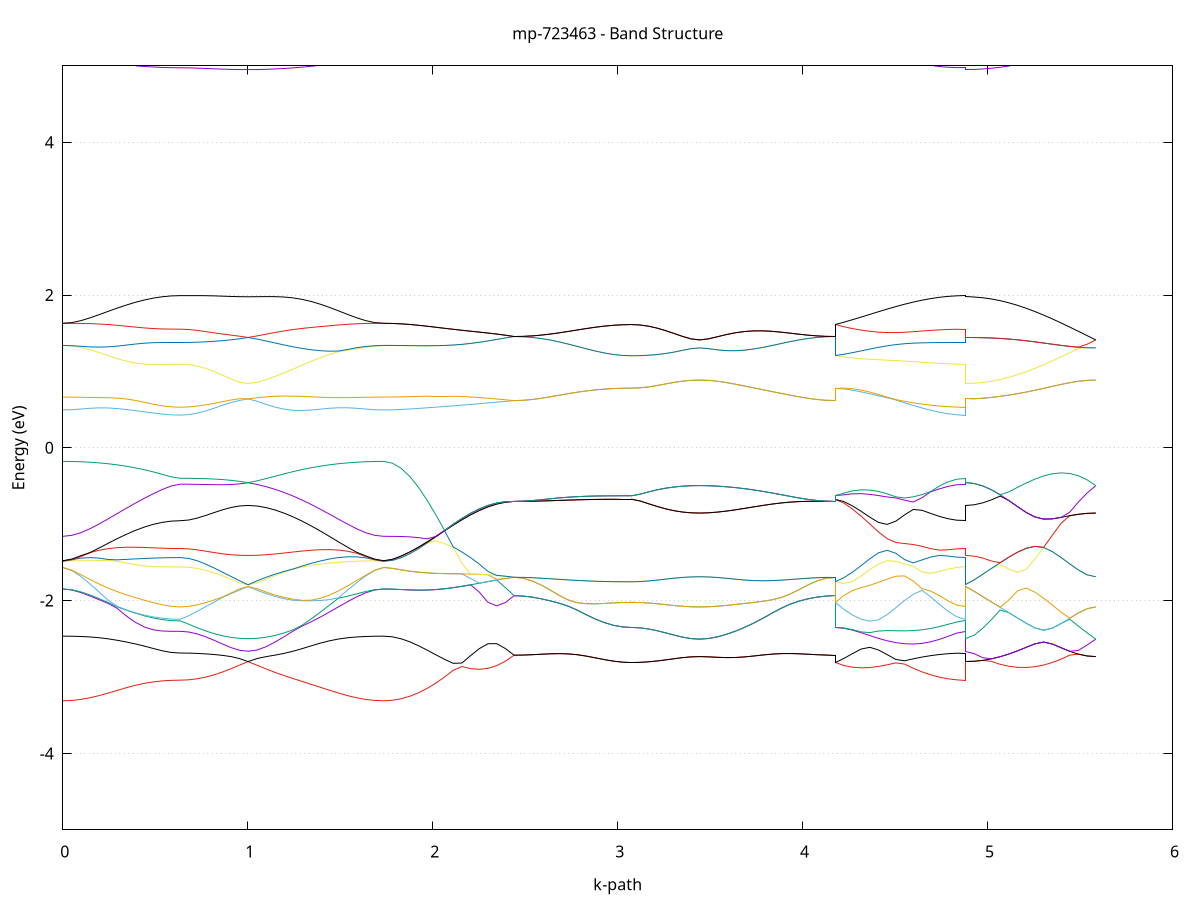 set title 'mp-723463 - Band Structure'
set xlabel 'k-path'
set ylabel 'Energy (eV)'
set grid y
set yrange [-5:5]
set terminal png size 800,600
set output 'mp-723463_bands_gnuplot.png'
plot '-' using 1:2 with lines notitle, '-' using 1:2 with lines notitle, '-' using 1:2 with lines notitle, '-' using 1:2 with lines notitle, '-' using 1:2 with lines notitle, '-' using 1:2 with lines notitle, '-' using 1:2 with lines notitle, '-' using 1:2 with lines notitle, '-' using 1:2 with lines notitle, '-' using 1:2 with lines notitle, '-' using 1:2 with lines notitle, '-' using 1:2 with lines notitle, '-' using 1:2 with lines notitle, '-' using 1:2 with lines notitle, '-' using 1:2 with lines notitle, '-' using 1:2 with lines notitle, '-' using 1:2 with lines notitle, '-' using 1:2 with lines notitle, '-' using 1:2 with lines notitle, '-' using 1:2 with lines notitle, '-' using 1:2 with lines notitle, '-' using 1:2 with lines notitle, '-' using 1:2 with lines notitle, '-' using 1:2 with lines notitle, '-' using 1:2 with lines notitle, '-' using 1:2 with lines notitle, '-' using 1:2 with lines notitle, '-' using 1:2 with lines notitle, '-' using 1:2 with lines notitle, '-' using 1:2 with lines notitle, '-' using 1:2 with lines notitle, '-' using 1:2 with lines notitle, '-' using 1:2 with lines notitle, '-' using 1:2 with lines notitle, '-' using 1:2 with lines notitle, '-' using 1:2 with lines notitle, '-' using 1:2 with lines notitle, '-' using 1:2 with lines notitle, '-' using 1:2 with lines notitle, '-' using 1:2 with lines notitle, '-' using 1:2 with lines notitle, '-' using 1:2 with lines notitle, '-' using 1:2 with lines notitle, '-' using 1:2 with lines notitle, '-' using 1:2 with lines notitle, '-' using 1:2 with lines notitle, '-' using 1:2 with lines notitle, '-' using 1:2 with lines notitle, '-' using 1:2 with lines notitle, '-' using 1:2 with lines notitle, '-' using 1:2 with lines notitle, '-' using 1:2 with lines notitle, '-' using 1:2 with lines notitle, '-' using 1:2 with lines notitle, '-' using 1:2 with lines notitle, '-' using 1:2 with lines notitle, '-' using 1:2 with lines notitle, '-' using 1:2 with lines notitle, '-' using 1:2 with lines notitle, '-' using 1:2 with lines notitle, '-' using 1:2 with lines notitle, '-' using 1:2 with lines notitle, '-' using 1:2 with lines notitle, '-' using 1:2 with lines notitle, '-' using 1:2 with lines notitle, '-' using 1:2 with lines notitle, '-' using 1:2 with lines notitle, '-' using 1:2 with lines notitle, '-' using 1:2 with lines notitle, '-' using 1:2 with lines notitle, '-' using 1:2 with lines notitle, '-' using 1:2 with lines notitle, '-' using 1:2 with lines notitle, '-' using 1:2 with lines notitle, '-' using 1:2 with lines notitle, '-' using 1:2 with lines notitle, '-' using 1:2 with lines notitle, '-' using 1:2 with lines notitle, '-' using 1:2 with lines notitle, '-' using 1:2 with lines notitle, '-' using 1:2 with lines notitle, '-' using 1:2 with lines notitle, '-' using 1:2 with lines notitle, '-' using 1:2 with lines notitle, '-' using 1:2 with lines notitle, '-' using 1:2 with lines notitle, '-' using 1:2 with lines notitle, '-' using 1:2 with lines notitle, '-' using 1:2 with lines notitle, '-' using 1:2 with lines notitle, '-' using 1:2 with lines notitle, '-' using 1:2 with lines notitle, '-' using 1:2 with lines notitle, '-' using 1:2 with lines notitle, '-' using 1:2 with lines notitle, '-' using 1:2 with lines notitle
0.000000 -29.706780
0.048857 -29.706180
0.097713 -29.704480
0.146570 -29.701780
0.195427 -29.697980
0.244283 -29.693280
0.293140 -29.687680
0.341997 -29.681480
0.390854 -29.674780
0.439710 -29.667880
0.488567 -29.661180
0.537424 -29.655180
0.586280 -29.650880
0.635137 -29.649280
0.635137 -29.649280
0.680974 -29.648780
0.726811 -29.647280
0.772648 -29.644980
0.818485 -29.641680
0.864322 -29.637480
0.910159 -29.632680
0.955996 -29.627080
1.001833 -29.620880
1.001833 -29.620880
1.050726 -29.627980
1.099619 -29.635580
1.148512 -29.643280
1.197405 -29.651280
1.246298 -29.659180
1.295191 -29.666880
1.344084 -29.674380
1.392976 -29.681280
1.441869 -29.687580
1.490762 -29.693180
1.539655 -29.697980
1.588548 -29.701780
1.637441 -29.704480
1.686334 -29.706180
1.735226 -29.706780
1.735226 -29.706780
1.782220 -29.705980
1.829214 -29.703680
1.876208 -29.699780
1.923202 -29.694480
1.970196 -29.687980
2.017189 -29.680280
2.064183 -29.671580
2.111177 -29.662180
2.158171 -29.652180
2.205165 -29.641780
2.252159 -29.631180
2.299153 -29.620680
2.346146 -29.610480
2.393140 -29.600580
2.440134 -29.591280
2.440134 -29.591280
2.488991 -29.591280
2.537847 -29.591180
2.586704 -29.590980
2.635561 -29.590780
2.684417 -29.590580
2.733274 -29.590280
2.782131 -29.589980
2.830988 -29.589680
2.879844 -29.589480
2.928701 -29.589280
2.977558 -29.589080
3.026414 -29.588980
3.075271 -29.588980
3.075271 -29.588980
3.121108 -29.588980
3.166945 -29.588980
3.212782 -29.588880
3.258619 -29.588880
3.304456 -29.588780
3.350293 -29.588780
3.396130 -29.588680
3.441968 -29.588680
3.441968 -29.588680
3.490860 -29.588680
3.539753 -29.588780
3.588646 -29.588880
3.637539 -29.588980
3.686432 -29.589180
3.735325 -29.589480
3.784218 -29.589680
3.833110 -29.589980
3.882003 -29.590280
3.930896 -29.590580
3.979789 -29.590780
4.028682 -29.590980
4.077575 -29.591180
4.126468 -29.591280
4.175360 -29.591280
4.175360 -29.588980
4.222354 -29.592280
4.269348 -29.596280
4.316342 -29.600880
4.363336 -29.605880
4.410330 -29.611280
4.457324 -29.616880
4.504317 -29.622380
4.551311 -29.627880
4.598305 -29.632980
4.645299 -29.637580
4.692293 -29.641580
4.739287 -29.644880
4.786280 -29.647280
4.833274 -29.648780
4.880268 -29.649280
4.880268 -29.620880
4.927262 -29.620580
4.974256 -29.619580
5.021250 -29.617880
5.068243 -29.615680
5.115237 -29.612980
5.162231 -29.609880
5.209225 -29.606580
5.256219 -29.603180
5.303213 -29.599880
5.350206 -29.596780
5.397200 -29.594080
5.444194 -29.591780
5.491188 -29.590080
5.538182 -29.589080
5.585176 -29.588680
e
0.000000 -29.537480
0.048857 -29.538080
0.097713 -29.539580
0.146570 -29.542280
0.195427 -29.545780
0.244283 -29.550280
0.293140 -29.555580
0.341997 -29.561580
0.390854 -29.567980
0.439710 -29.574680
0.488567 -29.581280
0.537424 -29.587080
0.586280 -29.591280
0.635137 -29.592880
0.635137 -29.592880
0.680974 -29.593380
0.726811 -29.594780
0.772648 -29.597080
0.818485 -29.600380
0.864322 -29.604380
0.910159 -29.609280
0.955996 -29.614780
1.001833 -29.620880
1.001833 -29.620880
1.050726 -29.613880
1.099619 -29.606380
1.148512 -29.598680
1.197405 -29.590880
1.246298 -29.583180
1.295191 -29.575680
1.344084 -29.568480
1.392976 -29.561780
1.441869 -29.555680
1.490762 -29.550380
1.539655 -29.545880
1.588548 -29.542280
1.637441 -29.539580
1.686334 -29.538080
1.735226 -29.537480
1.735226 -29.537480
1.782220 -29.537580
1.829214 -29.537980
1.876208 -29.538580
1.923202 -29.539580
1.970196 -29.540980
2.017189 -29.542780
2.064183 -29.545180
2.111177 -29.548080
2.158171 -29.551880
2.205165 -29.556380
2.252159 -29.561680
2.299153 -29.567780
2.346146 -29.574880
2.393140 -29.582680
2.440134 -29.591280
2.440134 -29.591280
2.488991 -29.591280
2.537847 -29.591180
2.586704 -29.590980
2.635561 -29.590780
2.684417 -29.590580
2.733274 -29.590280
2.782131 -29.589980
2.830988 -29.589680
2.879844 -29.589480
2.928701 -29.589280
2.977558 -29.589080
3.026414 -29.588980
3.075271 -29.588980
3.075271 -29.588980
3.121108 -29.588980
3.166945 -29.588980
3.212782 -29.588880
3.258619 -29.588880
3.304456 -29.588780
3.350293 -29.588680
3.396130 -29.588680
3.441968 -29.588680
3.441968 -29.588680
3.490860 -29.588680
3.539753 -29.588780
3.588646 -29.588880
3.637539 -29.588980
3.686432 -29.589180
3.735325 -29.589480
3.784218 -29.589680
3.833110 -29.589980
3.882003 -29.590280
3.930896 -29.590580
3.979789 -29.590780
4.028682 -29.590980
4.077575 -29.591180
4.126468 -29.591280
4.175360 -29.591280
4.175360 -29.588980
4.222354 -29.586380
4.269348 -29.584480
4.316342 -29.583280
4.363336 -29.582680
4.410330 -29.582780
4.457324 -29.583380
4.504317 -29.584380
4.551311 -29.585680
4.598305 -29.587180
4.645299 -29.588580
4.692293 -29.589980
4.739287 -29.591180
4.786280 -29.592080
4.833274 -29.592680
4.880268 -29.592880
4.880268 -29.620880
4.927262 -29.620580
4.974256 -29.619580
5.021250 -29.617880
5.068243 -29.615680
5.115237 -29.612980
5.162231 -29.609880
5.209225 -29.606580
5.256219 -29.603180
5.303213 -29.599880
5.350206 -29.596780
5.397200 -29.594080
5.444194 -29.591780
5.491188 -29.590080
5.538182 -29.589080
5.585176 -29.588680
e
0.000000 -16.607080
0.048857 -16.610980
0.097713 -16.622280
0.146570 -16.640180
0.195427 -16.663480
0.244283 -16.690880
0.293140 -16.721480
0.341997 -16.754880
0.390854 -16.789080
0.439710 -16.820480
0.488567 -16.846380
0.537424 -16.865580
0.586280 -16.877280
0.635137 -16.881180
0.635137 -16.881180
0.680974 -16.880780
0.726811 -16.879680
0.772648 -16.877780
0.818485 -16.875480
0.864322 -16.872680
0.910159 -16.869280
0.955996 -16.865180
1.001833 -16.859880
1.001833 -16.859880
1.050726 -16.865280
1.099619 -16.867280
1.148512 -16.864580
1.197405 -16.855980
1.246298 -16.840880
1.295191 -16.819180
1.344084 -16.791280
1.392976 -16.758780
1.441869 -16.724680
1.490762 -16.692480
1.539655 -16.663980
1.588548 -16.640380
1.637441 -16.622280
1.686334 -16.610880
1.735226 -16.607080
1.735226 -16.607080
1.782220 -16.619880
1.829214 -16.656880
1.876208 -16.714680
1.923202 -16.788380
1.970196 -16.872780
2.017189 -16.962680
2.064183 -17.053780
2.111177 -17.142080
2.158171 -17.224480
2.205165 -17.298280
2.252159 -17.361580
2.299153 -17.412480
2.346146 -17.449980
2.393140 -17.473080
2.440134 -17.480680
2.440134 -17.480680
2.488991 -17.483380
2.537847 -17.491380
2.586704 -17.504080
2.635561 -17.520480
2.684417 -17.539380
2.733274 -17.559680
2.782131 -17.579980
2.830988 -17.599180
2.879844 -17.616380
2.928701 -17.630580
2.977558 -17.641180
3.026414 -17.647780
3.075271 -17.650080
3.075271 -17.650080
3.121108 -17.650580
3.166945 -17.652180
3.212782 -17.654680
3.258619 -17.657880
3.304456 -17.661080
3.350293 -17.663980
3.396130 -17.666080
3.441968 -17.666980
3.441968 -17.666980
3.490860 -17.665880
3.539753 -17.662280
3.588646 -17.655780
3.637539 -17.646080
3.686432 -17.633480
3.735325 -17.617980
3.784218 -17.600080
3.833110 -17.580380
3.882003 -17.559880
3.930896 -17.539580
3.979789 -17.520580
4.028682 -17.504080
4.077575 -17.491480
4.126468 -17.483380
4.175360 -17.480680
4.175360 -17.650080
4.222354 -17.644480
4.269348 -17.624780
4.316342 -17.591380
4.363336 -17.545180
4.410330 -17.487480
4.457324 -17.419780
4.504317 -17.344380
4.551311 -17.264080
4.598305 -17.182180
4.645299 -17.102680
4.692293 -17.029680
4.739287 -16.967780
4.786280 -16.920680
4.833274 -16.891280
4.880268 -16.881180
4.880268 -16.859880
4.927262 -16.871180
4.974256 -16.903980
5.021250 -16.955680
5.068243 -17.022380
5.115237 -17.099680
5.162231 -17.182780
5.209225 -17.267580
5.256219 -17.350080
5.303213 -17.427380
5.350206 -17.496780
5.397200 -17.555980
5.444194 -17.603680
5.491188 -17.638580
5.538182 -17.659880
5.585176 -17.666980
e
0.000000 -16.459880
0.048857 -16.470780
0.097713 -16.500380
0.146570 -16.542380
0.195427 -16.590180
0.244283 -16.638780
0.293140 -16.684380
0.341997 -16.723280
0.390854 -16.754580
0.439710 -16.779780
0.488567 -16.799480
0.537424 -16.813880
0.586280 -16.822680
0.635137 -16.825680
0.635137 -16.825680
0.680974 -16.826280
0.726811 -16.827980
0.772648 -16.830880
0.818485 -16.834980
0.864322 -16.840280
0.910159 -16.846580
0.955996 -16.853380
1.001833 -16.859880
1.001833 -16.859880
1.050726 -16.852480
1.099619 -16.842680
1.148512 -16.829880
1.197405 -16.813980
1.246298 -16.794480
1.295191 -16.771380
1.344084 -16.744680
1.392976 -16.713780
1.441869 -16.677680
1.490762 -16.635480
1.539655 -16.588980
1.588548 -16.542080
1.637441 -16.500380
1.686334 -16.470780
1.735226 -16.459880
1.735226 -16.459880
1.782220 -16.477380
1.829214 -16.527580
1.876208 -16.603880
1.923202 -16.698280
1.970196 -16.802880
2.017189 -16.910980
2.064183 -17.017380
2.111177 -17.117980
2.158171 -17.209680
2.205165 -17.290180
2.252159 -17.357880
2.299153 -17.411180
2.346146 -17.449880
2.393140 -17.472880
2.440134 -17.480680
2.440134 -17.480680
2.488991 -17.483380
2.537847 -17.491380
2.586704 -17.504080
2.635561 -17.520480
2.684417 -17.539380
2.733274 -17.559680
2.782131 -17.579980
2.830988 -17.599180
2.879844 -17.616380
2.928701 -17.630580
2.977558 -17.641180
3.026414 -17.647780
3.075271 -17.649980
3.075271 -17.649980
3.121108 -17.650580
3.166945 -17.652180
3.212782 -17.654680
3.258619 -17.657780
3.304456 -17.661080
3.350293 -17.663980
3.396130 -17.666080
3.441968 -17.666980
3.441968 -17.666980
3.490860 -17.665880
3.539753 -17.662280
3.588646 -17.655680
3.637539 -17.646080
3.686432 -17.633480
3.735325 -17.617980
3.784218 -17.600080
3.833110 -17.580380
3.882003 -17.559880
3.930896 -17.539580
3.979789 -17.520580
4.028682 -17.504080
4.077575 -17.491480
4.126468 -17.483380
4.175360 -17.480680
4.175360 -17.649980
4.222354 -17.641280
4.269348 -17.618380
4.316342 -17.581980
4.363336 -17.532680
4.410330 -17.471780
4.457324 -17.401080
4.504317 -17.322380
4.551311 -17.238380
4.598305 -17.152280
4.645299 -17.067980
4.692293 -16.989680
4.739287 -16.922180
4.786280 -16.869980
4.833274 -16.836980
4.880268 -16.825680
4.880268 -16.859880
4.927262 -16.871180
4.974256 -16.903980
5.021250 -16.955680
5.068243 -17.022380
5.115237 -17.099580
5.162231 -17.182780
5.209225 -17.267480
5.256219 -17.350080
5.303213 -17.427380
5.350206 -17.496680
5.397200 -17.555980
5.444194 -17.603680
5.491188 -17.638580
5.538182 -17.659780
5.585176 -17.666980
e
0.000000 -15.927080
0.048857 -15.932680
0.097713 -15.948180
0.146570 -15.970680
0.195427 -15.996880
0.244283 -16.023980
0.293140 -16.050380
0.341997 -16.074780
0.390854 -16.096280
0.439710 -16.114580
0.488567 -16.129280
0.537424 -16.139880
0.586280 -16.146280
0.635137 -16.148480
0.635137 -16.148480
0.680974 -16.161180
0.726811 -16.193280
0.772648 -16.233980
0.818485 -16.274380
0.864322 -16.309080
0.910159 -16.334880
0.955996 -16.350480
1.001833 -16.355580
1.001833 -16.355580
1.050726 -16.350180
1.099619 -16.335080
1.148512 -16.311780
1.197405 -16.282080
1.246298 -16.247480
1.295191 -16.209180
1.344084 -16.168580
1.392976 -16.126680
1.441869 -16.084780
1.490762 -16.044380
1.539655 -16.007080
1.588548 -15.974580
1.637441 -15.949080
1.686334 -15.932680
1.735226 -15.927080
1.735226 -15.927080
1.782220 -15.923680
1.829214 -15.913380
1.876208 -15.896480
1.923202 -15.873080
1.970196 -15.843580
2.017189 -15.808480
2.064183 -15.768380
2.111177 -15.723780
2.158171 -15.675680
2.205165 -15.624980
2.252159 -15.572780
2.299153 -15.520380
2.346146 -15.469180
2.393140 -15.420480
2.440134 -15.375880
2.440134 -15.375880
2.488991 -15.377480
2.537847 -15.382580
2.586704 -15.390580
2.635561 -15.401080
2.684417 -15.413380
2.733274 -15.426480
2.782131 -15.439880
2.830988 -15.452580
2.879844 -15.464080
2.928701 -15.473580
2.977558 -15.480780
3.026414 -15.485180
3.075271 -15.486780
3.075271 -15.486780
3.121108 -15.489880
3.166945 -15.498580
3.212782 -15.510580
3.258619 -15.523480
3.304456 -15.535280
3.350293 -15.544680
3.396130 -15.550480
3.441968 -15.552480
3.441968 -15.552480
3.490860 -15.550280
3.539753 -15.543780
3.588646 -15.533480
3.637539 -15.519980
3.686432 -15.504180
3.735325 -15.486580
3.784218 -15.468280
3.833110 -15.449980
3.882003 -15.432480
3.930896 -15.416380
3.979789 -15.402480
4.028682 -15.391080
4.077575 -15.382580
4.126468 -15.377480
4.175360 -15.375880
4.175360 -15.486780
4.222354 -15.539980
4.269348 -15.602880
4.316342 -15.669780
4.363336 -15.737480
4.410330 -15.803380
4.457324 -15.865980
4.504317 -15.924180
4.551311 -15.976680
4.598305 -16.022880
4.645299 -16.062180
4.692293 -16.094180
4.739287 -16.118480
4.786280 -16.135380
4.833274 -16.145280
4.880268 -16.148480
4.880268 -16.355580
4.927262 -16.351380
4.974256 -16.338980
5.021250 -16.318280
5.068243 -16.289480
5.115237 -16.252780
5.162231 -16.208580
5.209225 -16.157080
5.256219 -16.098780
5.303213 -16.034080
5.350206 -15.963680
5.397200 -15.888280
5.444194 -15.808580
5.491188 -15.725380
5.538182 -15.639580
5.585176 -15.552480
e
0.000000 -15.926980
0.048857 -15.917180
0.097713 -15.890680
0.146570 -15.854780
0.195427 -15.816280
0.244283 -15.780180
0.293140 -15.749080
0.341997 -15.724080
0.390854 -15.704880
0.439710 -15.690880
0.488567 -15.680980
0.537424 -15.674580
0.586280 -15.670880
0.635137 -15.669780
0.635137 -15.669780
0.680974 -15.651380
0.726811 -15.601980
0.772648 -15.533180
0.818485 -15.454080
0.864322 -15.371680
0.910159 -15.291080
0.955996 -15.217180
1.001833 -15.154880
1.001833 -15.154880
1.050726 -15.214380
1.099619 -15.275380
1.148512 -15.337080
1.197405 -15.398980
1.246298 -15.460680
1.295191 -15.521680
1.344084 -15.581580
1.392976 -15.640180
1.441869 -15.696980
1.490762 -15.751580
1.539655 -15.803180
1.588548 -15.850180
1.637441 -15.889680
1.686334 -15.917080
1.735226 -15.926980
1.735226 -15.926980
1.782220 -15.923580
1.829214 -15.913280
1.876208 -15.896380
1.923202 -15.872980
1.970196 -15.843480
2.017189 -15.808380
2.064183 -15.768280
2.111177 -15.723680
2.158171 -15.675580
2.205165 -15.624880
2.252159 -15.572680
2.299153 -15.520280
2.346146 -15.469080
2.393140 -15.420380
2.440134 -15.375880
2.440134 -15.375880
2.488991 -15.377480
2.537847 -15.382580
2.586704 -15.390580
2.635561 -15.401080
2.684417 -15.413380
2.733274 -15.426480
2.782131 -15.439880
2.830988 -15.452580
2.879844 -15.464080
2.928701 -15.473580
2.977558 -15.480780
3.026414 -15.485180
3.075271 -15.486780
3.075271 -15.486780
3.121108 -15.489880
3.166945 -15.498580
3.212782 -15.510580
3.258619 -15.523480
3.304456 -15.535280
3.350293 -15.544680
3.396130 -15.550480
3.441968 -15.552480
3.441968 -15.552480
3.490860 -15.550280
3.539753 -15.543780
3.588646 -15.533480
3.637539 -15.519980
3.686432 -15.504180
3.735325 -15.486580
3.784218 -15.468280
3.833110 -15.449980
3.882003 -15.432480
3.930896 -15.416380
3.979789 -15.402480
4.028682 -15.391080
4.077575 -15.382580
4.126468 -15.377480
4.175360 -15.375880
4.175360 -15.486780
4.222354 -15.450880
4.269348 -15.439680
4.316342 -15.452880
4.363336 -15.482380
4.410330 -15.519480
4.457324 -15.558180
4.504317 -15.594380
4.551311 -15.625580
4.598305 -15.650080
4.645299 -15.666680
4.692293 -15.675480
4.739287 -15.677480
4.786280 -15.674980
4.833274 -15.671380
4.880268 -15.669780
4.880268 -15.154880
4.927262 -15.155380
4.974256 -15.155980
5.021250 -15.154680
5.068243 -15.149580
5.115237 -15.139380
5.162231 -15.123480
5.209225 -15.102280
5.256219 -15.076680
5.303213 -15.071380
5.350206 -15.140080
5.397200 -15.214980
5.444194 -15.295080
5.491188 -15.378980
5.538182 -15.465180
5.585176 -15.552480
e
0.000000 -15.288380
0.048857 -15.284080
0.097713 -15.271180
0.146570 -15.249580
0.195427 -15.218980
0.244283 -15.179780
0.293140 -15.133180
0.341997 -15.081480
0.390854 -15.027780
0.439710 -14.975480
0.488567 -14.928180
0.537424 -14.889780
0.586280 -14.864080
0.635137 -14.854980
0.635137 -14.854980
0.680974 -14.863780
0.726811 -14.886580
0.772648 -14.918680
0.818485 -14.957480
0.864322 -15.001480
0.910159 -15.049580
0.955996 -15.100980
1.001833 -15.154880
1.001833 -15.154880
1.050726 -15.106180
1.099619 -15.078380
1.148512 -15.069380
1.197405 -15.073880
1.246298 -15.087280
1.295191 -15.106280
1.344084 -15.128880
1.392976 -15.153680
1.441869 -15.179880
1.490762 -15.206080
1.539655 -15.231280
1.588548 -15.253980
1.637441 -15.272180
1.686334 -15.284080
1.735226 -15.288380
1.735226 -15.288380
1.782220 -15.287080
1.829214 -15.283380
1.876208 -15.277580
1.923202 -15.270280
1.970196 -15.262080
2.017189 -15.254180
2.064183 -15.247580
2.111177 -15.243480
2.158171 -15.243280
2.205165 -15.248380
2.252159 -15.259780
2.299153 -15.278080
2.346146 -15.303780
2.393140 -15.336580
2.440134 -15.375780
2.440134 -15.375780
2.488991 -15.370980
2.537847 -15.356880
2.586704 -15.334280
2.635561 -15.304780
2.684417 -15.269880
2.733274 -15.231780
2.782131 -15.192680
2.830988 -15.154580
2.879844 -15.119780
2.928701 -15.090280
2.977558 -15.067880
3.026414 -15.053780
3.075271 -15.049080
3.075271 -15.049080
3.121108 -15.043880
3.166945 -15.029480
3.212782 -15.008780
3.258619 -14.985280
3.304456 -14.962480
3.350293 -14.943580
3.396130 -14.931080
3.441968 -14.926680
3.441968 -14.926680
3.490860 -14.931880
3.539753 -14.947480
3.588646 -14.972380
3.637539 -15.005280
3.686432 -15.044480
3.735325 -15.087880
3.784218 -15.133580
3.833110 -15.179780
3.882003 -15.224580
3.930896 -15.266280
3.979789 -15.303180
4.028682 -15.333780
4.077575 -15.356780
4.126468 -15.370980
4.175360 -15.375780
4.175360 -15.049080
4.222354 -15.065080
4.269348 -15.060680
4.316342 -15.035680
4.363336 -14.998080
4.410330 -14.956380
4.457324 -14.916380
4.504317 -14.881280
4.551311 -14.864080
4.598305 -14.860680
4.645299 -14.859180
4.692293 -14.858280
4.739287 -14.857480
4.786280 -14.856380
4.833274 -14.855380
4.880268 -14.854980
4.880268 -15.154880
4.927262 -15.155380
4.974256 -15.155880
5.021250 -15.154680
5.068243 -15.149580
5.115237 -15.139380
5.162231 -15.123480
5.209225 -15.102280
5.256219 -15.076680
5.303213 -15.048280
5.350206 -15.018780
5.397200 -14.990080
5.444194 -14.964580
5.491188 -14.944280
5.538182 -14.931180
5.585176 -14.926680
e
0.000000 -15.288280
0.048857 -15.278080
0.097713 -15.248680
0.146570 -15.204380
0.195427 -15.149980
0.244283 -15.089980
0.293140 -15.028580
0.341997 -14.968980
0.390854 -14.914480
0.439710 -14.867780
0.488567 -14.830980
0.537424 -14.805280
0.586280 -14.790880
0.635137 -14.786480
0.635137 -14.786480
0.680974 -14.784080
0.726811 -14.780280
0.772648 -14.778880
0.818485 -14.780680
0.864322 -14.785180
0.910159 -14.790980
0.955996 -14.795980
1.001833 -14.798180
1.001833 -14.798180
1.050726 -14.795280
1.099619 -14.787780
1.148512 -14.780880
1.197405 -14.782280
1.246298 -14.797780
1.295191 -14.829580
1.344084 -14.876880
1.392976 -14.936280
1.441869 -15.003580
1.490762 -15.073580
1.539655 -15.141080
1.588548 -15.200780
1.637441 -15.247780
1.686334 -15.277880
1.735226 -15.288280
1.735226 -15.288280
1.782220 -15.286980
1.829214 -15.283280
1.876208 -15.277480
1.923202 -15.270180
1.970196 -15.261980
2.017189 -15.254080
2.064183 -15.247480
2.111177 -15.243380
2.158171 -15.243180
2.205165 -15.248280
2.252159 -15.259680
2.299153 -15.277980
2.346146 -15.303680
2.393140 -15.336480
2.440134 -15.375780
2.440134 -15.375780
2.488991 -15.370980
2.537847 -15.356780
2.586704 -15.334280
2.635561 -15.304680
2.684417 -15.269880
2.733274 -15.231780
2.782131 -15.192580
2.830988 -15.154580
2.879844 -15.119780
2.928701 -15.090280
2.977558 -15.067880
3.026414 -15.053780
3.075271 -15.049080
3.075271 -15.049080
3.121108 -15.043880
3.166945 -15.029480
3.212782 -15.008680
3.258619 -14.985280
3.304456 -14.962480
3.350293 -14.943580
3.396130 -14.931080
3.441968 -14.926680
3.441968 -14.926680
3.490860 -14.931880
3.539753 -14.947480
3.588646 -14.972380
3.637539 -15.005280
3.686432 -15.044380
3.735325 -15.087880
3.784218 -15.133580
3.833110 -15.179780
3.882003 -15.224580
3.930896 -15.266280
3.979789 -15.303180
4.028682 -15.333780
4.077575 -15.356780
4.126468 -15.370980
4.175360 -15.375780
4.175360 -15.049080
4.222354 -15.019880
4.269348 -14.985880
4.316342 -14.952480
4.363336 -14.923180
4.410330 -14.899580
4.457324 -14.882280
4.504317 -14.870880
4.551311 -14.852180
4.598305 -14.829780
4.645299 -14.813280
4.692293 -14.801780
4.739287 -14.794180
4.786280 -14.789580
4.833274 -14.787180
4.880268 -14.786480
4.880268 -14.798180
4.927262 -14.800980
4.974256 -14.809680
5.021250 -14.824480
5.068243 -14.845880
5.115237 -14.874680
5.162231 -14.911480
5.209225 -14.956480
5.256219 -15.009880
5.303213 -15.048280
5.350206 -15.018780
5.397200 -14.990080
5.444194 -14.964580
5.491188 -14.944280
5.538182 -14.931180
5.585176 -14.926680
e
0.000000 -13.861780
0.048857 -13.860280
0.097713 -13.855980
0.146570 -13.848780
0.195427 -13.838880
0.244283 -13.826480
0.293140 -13.811880
0.341997 -13.795480
0.390854 -13.777680
0.439710 -13.759180
0.488567 -13.741080
0.537424 -13.724880
0.586280 -13.713180
0.635137 -13.708880
0.635137 -13.708880
0.680974 -13.707480
0.726811 -13.703580
0.772648 -13.697080
0.818485 -13.688080
0.864322 -13.676780
0.910159 -13.663380
0.955996 -13.648080
1.001833 -13.630980
1.001833 -13.630980
1.050726 -13.650680
1.099619 -13.671380
1.148512 -13.692680
1.197405 -13.714380
1.246298 -13.735780
1.295191 -13.756580
1.344084 -13.776480
1.392976 -13.794880
1.441869 -13.811680
1.490762 -13.826380
1.539655 -13.838780
1.588548 -13.848680
1.637441 -13.855880
1.686334 -13.860280
1.735226 -13.861780
1.735226 -13.861780
1.782220 -13.836980
1.829214 -13.765480
1.876208 -13.654180
1.923202 -13.512380
1.970196 -13.349480
2.017189 -13.173980
2.064183 -13.103780
2.111177 -13.134880
2.158171 -13.161780
2.205165 -13.182180
2.252159 -13.194280
2.299153 -13.196380
2.346146 -13.187680
2.393140 -13.167780
2.440134 -13.137280
2.440134 -13.137280
2.488991 -13.140580
2.537847 -13.150280
2.586704 -13.165680
2.635561 -13.185880
2.684417 -13.209580
2.733274 -13.235380
2.782131 -13.261780
2.830988 -13.287480
2.879844 -13.310880
2.928701 -13.330780
2.977558 -13.345980
3.026414 -13.355580
3.075271 -13.358780
3.075271 -13.358780
3.121108 -13.363280
3.166945 -13.375580
3.212782 -13.393280
3.258619 -13.413280
3.304456 -13.432480
3.350293 -13.448280
3.396130 -13.458580
3.441968 -13.462180
3.441968 -13.462180
3.490860 -13.457980
3.539753 -13.445680
3.588646 -13.426180
3.637539 -13.400980
3.686432 -13.371580
3.735325 -13.339480
3.784218 -13.306380
3.833110 -13.273480
3.882003 -13.241980
3.930896 -13.212880
3.979789 -13.187380
4.028682 -13.166180
4.077575 -13.150380
4.126468 -13.140580
4.175360 -13.137280
4.175360 -13.358780
4.222354 -13.372280
4.269348 -13.388680
4.316342 -13.402680
4.363336 -13.411080
4.410330 -13.418980
4.457324 -13.435380
4.504317 -13.447380
4.551311 -13.456280
4.598305 -13.465780
4.645299 -13.483580
4.692293 -13.520780
4.739287 -13.580380
4.786280 -13.644580
4.833274 -13.691780
4.880268 -13.708880
4.880268 -13.630980
4.927262 -13.613580
4.974256 -13.564280
5.021250 -13.491280
5.068243 -13.407880
5.115237 -13.331780
5.162231 -13.281280
5.209225 -13.265180
5.256219 -13.273580
5.303213 -13.301280
5.350206 -13.337380
5.397200 -13.375380
5.444194 -13.410180
5.491188 -13.437980
5.538182 -13.455980
5.585176 -13.462180
e
0.000000 -13.390080
0.048857 -13.391680
0.097713 -13.396380
0.146570 -13.404180
0.195427 -13.414880
0.244283 -13.428280
0.293140 -13.443880
0.341997 -13.461480
0.390854 -13.480380
0.439710 -13.499780
0.488567 -13.518680
0.537424 -13.535480
0.586280 -13.547480
0.635137 -13.552080
0.635137 -13.552080
0.680974 -13.553380
0.726811 -13.557480
0.772648 -13.564180
0.818485 -13.573280
0.864322 -13.584780
0.910159 -13.598380
0.955996 -13.613880
1.001833 -13.630980
1.001833 -13.630980
1.050726 -13.611280
1.099619 -13.590380
1.148512 -13.568580
1.197405 -13.546380
1.246298 -13.524180
1.295191 -13.502480
1.344084 -13.481580
1.392976 -13.462080
1.441869 -13.444180
1.490762 -13.428380
1.539655 -13.414980
1.588548 -13.404280
1.637441 -13.396380
1.686334 -13.391680
1.735226 -13.390080
1.735226 -13.390080
1.782220 -13.372280
1.829214 -13.320380
1.876208 -13.238280
1.923202 -13.131780
1.970196 -13.038680
2.017189 -13.070980
2.064183 -13.103780
2.111177 -13.134880
2.158171 -13.161680
2.205165 -13.182180
2.252159 -13.194280
2.299153 -13.196380
2.346146 -13.187680
2.393140 -13.167780
2.440134 -13.137280
2.440134 -13.137280
2.488991 -13.140580
2.537847 -13.150280
2.586704 -13.165680
2.635561 -13.185880
2.684417 -13.209580
2.733274 -13.235380
2.782131 -13.261780
2.830988 -13.287480
2.879844 -13.310880
2.928701 -13.330780
2.977558 -13.345980
3.026414 -13.355580
3.075271 -13.358780
3.075271 -13.358780
3.121108 -13.363280
3.166945 -13.375580
3.212782 -13.393280
3.258619 -13.413280
3.304456 -13.432480
3.350293 -13.448280
3.396130 -13.458580
3.441968 -13.462180
3.441968 -13.462180
3.490860 -13.457980
3.539753 -13.445680
3.588646 -13.426180
3.637539 -13.400980
3.686432 -13.371480
3.735325 -13.339480
3.784218 -13.306380
3.833110 -13.273480
3.882003 -13.241980
3.930896 -13.212880
3.979789 -13.187380
4.028682 -13.166180
4.077575 -13.150380
4.126468 -13.140580
4.175360 -13.137280
4.175360 -13.358780
4.222354 -13.354080
4.269348 -13.361280
4.316342 -13.378080
4.363336 -13.398880
4.410330 -13.412680
4.457324 -13.408080
4.504317 -13.399180
4.551311 -13.389580
4.598305 -13.384580
4.645299 -13.391280
4.692293 -13.415880
4.739287 -13.457580
4.786280 -13.503880
4.833274 -13.539080
4.880268 -13.552080
4.880268 -13.630980
4.927262 -13.613580
4.974256 -13.564280
5.021250 -13.491280
5.068243 -13.407880
5.115237 -13.331780
5.162231 -13.280780
5.209225 -13.263180
5.256219 -13.273580
5.303213 -13.301280
5.350206 -13.337380
5.397200 -13.375380
5.444194 -13.410180
5.491188 -13.437980
5.538182 -13.455980
5.585176 -13.462180
e
0.000000 -12.948880
0.048857 -12.955380
0.097713 -12.973980
0.146570 -13.002180
0.195427 -13.036880
0.244283 -13.075580
0.293140 -13.115680
0.341997 -13.155480
0.390854 -13.192980
0.439710 -13.226680
0.488567 -13.254980
0.537424 -13.276380
0.586280 -13.289680
0.635137 -13.294280
0.635137 -13.294280
0.680974 -13.295080
0.726811 -13.296980
0.772648 -13.298980
0.818485 -13.300180
0.864322 -13.300480
0.910159 -13.300180
0.955996 -13.299780
1.001833 -13.299680
1.001833 -13.299680
1.050726 -13.299680
1.099619 -13.298880
1.148512 -13.295280
1.197405 -13.286380
1.246298 -13.269880
1.295191 -13.244780
1.344084 -13.211380
1.392976 -13.171680
1.441869 -13.128180
1.490762 -13.083680
1.539655 -13.041380
1.588548 -13.003980
1.637441 -12.974480
1.686334 -12.955480
1.735226 -12.948880
1.735226 -12.948880
1.782220 -12.952880
1.829214 -12.964780
1.876208 -12.983880
1.923202 -13.008980
1.970196 -13.038680
2.017189 -13.070980
2.064183 -12.993780
2.111177 -12.815280
2.158171 -12.803180
2.205165 -12.868080
2.252159 -12.931880
2.299153 -12.992480
2.346146 -13.048080
2.393140 -13.096880
2.440134 -13.137280
2.440134 -13.137280
2.488991 -13.134380
2.537847 -13.125880
2.586704 -13.112380
2.635561 -13.094780
2.684417 -13.073980
2.733274 -13.051480
2.782131 -13.028580
2.830988 -13.006480
2.879844 -12.986480
2.928701 -12.969780
2.977558 -12.957080
3.026414 -12.949280
3.075271 -12.946580
3.075271 -12.946580
3.121108 -12.943280
3.166945 -12.934080
3.212782 -12.921180
3.258619 -12.906980
3.304456 -12.893680
3.350293 -12.883080
3.396130 -12.876180
3.441968 -12.873780
3.441968 -12.873780
3.490860 -12.876580
3.539753 -12.884880
3.588646 -12.898480
3.637539 -12.916780
3.686432 -12.938980
3.735325 -12.964080
3.784218 -12.990980
3.833110 -13.018580
3.882003 -13.045680
3.930896 -13.070980
3.979789 -13.093380
4.028682 -13.111880
4.077575 -13.125780
4.126468 -13.134380
4.175360 -13.137280
4.175360 -12.946580
4.222354 -12.964280
4.269348 -12.959380
4.316342 -12.935980
4.363336 -12.902580
4.410330 -12.869780
4.457324 -12.851480
4.504317 -12.866980
4.551311 -12.930380
4.598305 -13.029280
4.645299 -13.134480
4.692293 -13.217980
4.739287 -13.265480
4.786280 -13.285580
4.833274 -13.292680
4.880268 -13.294280
4.880268 -13.299680
4.927262 -13.299780
4.974256 -13.299980
5.021250 -13.299480
5.068243 -13.297080
5.115237 -13.291480
5.162231 -13.280780
5.209225 -13.263180
5.256219 -13.241980
5.303213 -13.211180
5.350206 -13.172480
5.397200 -13.125980
5.444194 -13.072080
5.491188 -13.011480
5.538182 -12.945080
5.585176 -12.873780
e
0.000000 -12.948880
0.048857 -12.949680
0.097713 -12.952080
0.146570 -12.956280
0.195427 -12.962380
0.244283 -12.970580
0.293140 -12.980780
0.341997 -12.992480
0.390854 -13.005080
0.439710 -13.017580
0.488567 -13.029080
0.537424 -13.038380
0.586280 -13.044380
0.635137 -13.046480
0.635137 -13.046480
0.680974 -13.038780
0.726811 -13.016680
0.772648 -12.982580
0.818485 -12.939280
0.864322 -12.889580
0.910159 -12.835780
0.955996 -12.780180
1.001833 -12.724580
1.001833 -12.724580
1.050726 -12.779780
1.099619 -12.827080
1.148512 -12.865880
1.197405 -12.895980
1.246298 -12.918580
1.295191 -12.934680
1.344084 -12.945680
1.392976 -12.952580
1.441869 -12.956280
1.490762 -12.957280
1.539655 -12.956280
1.588548 -12.954080
1.637441 -12.951580
1.686334 -12.949580
1.735226 -12.948880
1.735226 -12.948880
1.782220 -12.952880
1.829214 -12.964780
1.876208 -12.983880
1.923202 -13.008980
1.970196 -13.007280
2.017189 -12.871380
2.064183 -12.730480
2.111177 -12.738880
2.158171 -12.803180
2.205165 -12.868080
2.252159 -12.931880
2.299153 -12.992480
2.346146 -13.048080
2.393140 -13.096880
2.440134 -13.137180
2.440134 -13.137180
2.488991 -13.134380
2.537847 -13.125880
2.586704 -13.112380
2.635561 -13.094780
2.684417 -13.073980
2.733274 -13.051480
2.782131 -13.028580
2.830988 -13.006480
2.879844 -12.986480
2.928701 -12.969780
2.977558 -12.957080
3.026414 -12.949280
3.075271 -12.946580
3.075271 -12.946580
3.121108 -12.943280
3.166945 -12.934080
3.212782 -12.921180
3.258619 -12.906980
3.304456 -12.893680
3.350293 -12.883080
3.396130 -12.876180
3.441968 -12.873780
3.441968 -12.873780
3.490860 -12.876580
3.539753 -12.884880
3.588646 -12.898480
3.637539 -12.916780
3.686432 -12.938980
3.735325 -12.964080
3.784218 -12.990980
3.833110 -13.018580
3.882003 -13.045680
3.930896 -13.070980
3.979789 -13.093380
4.028682 -13.111880
4.077575 -13.125780
4.126468 -13.134380
4.175360 -13.137180
4.175360 -12.946580
4.222354 -12.908680
4.269348 -12.856180
4.316342 -12.794580
4.363336 -12.728680
4.410330 -12.663080
4.457324 -12.605780
4.504317 -12.586480
4.551311 -12.658980
4.598305 -12.772180
4.645299 -12.878480
4.692293 -12.959380
4.739287 -13.009080
4.786280 -13.033780
4.833274 -13.043880
4.880268 -13.046480
4.880268 -12.724580
4.927262 -12.726280
4.974256 -12.730180
5.021250 -12.732980
5.068243 -12.727680
5.115237 -12.703280
5.162231 -12.647780
5.209225 -12.558380
5.256219 -12.444780
5.303213 -12.407280
5.350206 -12.483580
5.397200 -12.562180
5.444194 -12.641680
5.491188 -12.720880
5.538182 -12.798680
5.585176 -12.873780
e
0.000000 -12.439180
0.048857 -12.437480
0.097713 -12.432180
0.146570 -12.423580
0.195427 -12.411880
0.244283 -12.397580
0.293140 -12.381380
0.341997 -12.364080
0.390854 -12.346680
0.439710 -12.330580
0.488567 -12.316580
0.537424 -12.305880
0.586280 -12.299080
0.635137 -12.296780
0.635137 -12.296780
0.680974 -12.318180
0.726811 -12.364680
0.772648 -12.420680
0.818485 -12.481180
0.864322 -12.543680
0.910159 -12.606380
0.955996 -12.667280
1.001833 -12.724580
1.001833 -12.724580
1.050726 -12.667380
1.099619 -12.613980
1.148512 -12.565880
1.197405 -12.523980
1.246298 -12.489080
1.295191 -12.461480
1.344084 -12.441180
1.392976 -12.427880
1.441869 -12.420980
1.490762 -12.419380
1.539655 -12.421980
1.588548 -12.427180
1.637441 -12.432980
1.686334 -12.437480
1.735226 -12.439180
1.735226 -12.439180
1.782220 -12.444680
1.829214 -12.460880
1.876208 -12.487280
1.923202 -12.523280
1.970196 -12.567780
2.017189 -12.619580
2.064183 -12.677080
2.111177 -12.738880
2.158171 -12.644980
2.205165 -12.488280
2.252159 -12.349980
2.299153 -12.234680
2.346146 -12.145780
2.393140 -12.085880
2.440134 -12.056480
2.440134 -12.056480
2.488991 -12.053680
2.537847 -12.045580
2.586704 -12.032780
2.635561 -12.016280
2.684417 -11.997180
2.733274 -11.976580
2.782131 -11.955980
2.830988 -11.936280
2.879844 -11.918580
2.928701 -11.903780
2.977558 -11.892780
3.026414 -11.885880
3.075271 -11.883580
3.075271 -11.883580
3.121108 -11.883080
3.166945 -11.881880
3.212782 -11.879980
3.258619 -11.877580
3.304456 -11.874880
3.350293 -11.872480
3.396130 -11.870580
3.441968 -11.869880
3.441968 -11.869880
3.490860 -11.870880
3.539753 -11.874380
3.588646 -11.880580
3.637539 -11.889980
3.686432 -11.902480
3.735325 -11.917980
3.784218 -11.935980
3.833110 -11.955880
3.882003 -11.976580
3.930896 -11.997080
3.979789 -12.016280
4.028682 -12.032780
4.077575 -12.045580
4.126468 -12.053680
4.175360 -12.056480
4.175360 -11.883580
4.222354 -11.900480
4.269348 -11.945280
4.316342 -12.015080
4.363336 -12.104880
4.410330 -12.206480
4.457324 -12.311480
4.504317 -12.397280
4.551311 -12.413480
4.598305 -12.409580
4.645299 -12.387380
4.692293 -12.359980
4.739287 -12.334280
4.786280 -12.314080
4.833274 -12.301180
4.880268 -12.296780
4.880268 -12.724580
4.927262 -12.726280
4.974256 -12.730180
5.021250 -12.732980
5.068243 -12.727680
5.115237 -12.703280
5.162231 -12.647780
5.209225 -12.558380
5.256219 -12.444780
5.303213 -12.321380
5.350206 -12.199980
5.397200 -12.089780
5.444194 -11.997380
5.491188 -11.927780
5.538182 -11.884580
5.585176 -11.869880
e
0.000000 -12.439180
0.048857 -12.433580
0.097713 -12.417480
0.146570 -12.393680
0.195427 -12.364980
0.244283 -12.334080
0.293140 -12.303080
0.341997 -12.273480
0.390854 -12.246680
0.439710 -12.223580
0.488567 -12.204980
0.537424 -12.191280
0.586280 -12.182880
0.635137 -12.180080
0.635137 -12.180080
0.680974 -12.163480
0.726811 -12.131480
0.772648 -12.098980
0.818485 -12.070480
0.864322 -12.047580
0.910159 -12.030880
0.955996 -12.020780
1.001833 -12.017380
1.001833 -12.017380
1.050726 -12.021180
1.099619 -12.032680
1.148512 -12.051580
1.197405 -12.077280
1.246298 -12.109180
1.295191 -12.146180
1.344084 -12.187080
1.392976 -12.230380
1.441869 -12.274380
1.490762 -12.317080
1.539655 -12.356580
1.588548 -12.390480
1.637441 -12.416780
1.686334 -12.433480
1.735226 -12.439180
1.735226 -12.439180
1.782220 -12.444680
1.829214 -12.460880
1.876208 -12.487280
1.923202 -12.523280
1.970196 -12.567780
2.017189 -12.619480
2.064183 -12.677080
2.111177 -12.590580
2.158171 -12.457380
2.205165 -12.336080
2.252159 -12.231380
2.299153 -12.147780
2.346146 -12.088880
2.393140 -12.057780
2.440134 -12.056480
2.440134 -12.056480
2.488991 -12.053680
2.537847 -12.045580
2.586704 -12.032780
2.635561 -12.016280
2.684417 -11.997180
2.733274 -11.976580
2.782131 -11.955880
2.830988 -11.936280
2.879844 -11.918580
2.928701 -11.903780
2.977558 -11.892780
3.026414 -11.885880
3.075271 -11.883580
3.075271 -11.883580
3.121108 -11.883080
3.166945 -11.881880
3.212782 -11.879980
3.258619 -11.877580
3.304456 -11.874880
3.350293 -11.872480
3.396130 -11.870580
3.441968 -11.869880
3.441968 -11.869880
3.490860 -11.870880
3.539753 -11.874380
3.588646 -11.880580
3.637539 -11.889980
3.686432 -11.902480
3.735325 -11.917980
3.784218 -11.935980
3.833110 -11.955880
3.882003 -11.976580
3.930896 -11.997080
3.979789 -12.016280
4.028682 -12.032780
4.077575 -12.045580
4.126468 -12.053680
4.175360 -12.056480
4.175360 -11.883580
4.222354 -11.895580
4.269348 -11.935980
4.316342 -12.002680
4.363336 -12.092080
4.410330 -12.198480
4.457324 -12.305580
4.504317 -12.380780
4.551311 -12.396580
4.598305 -12.353380
4.645299 -12.305880
4.692293 -12.263080
4.739287 -12.227680
4.786280 -12.201580
4.833274 -12.185480
4.880268 -12.180080
4.880268 -12.017380
4.927262 -12.022880
4.974256 -12.039380
5.021250 -12.066580
5.068243 -12.103780
5.115237 -12.150080
5.162231 -12.204780
5.209225 -12.266680
5.256219 -12.334580
5.303213 -12.321380
5.350206 -12.199980
5.397200 -12.089780
5.444194 -11.997380
5.491188 -11.927780
5.538182 -11.884580
5.585176 -11.869880
e
0.000000 -3.311380
0.048857 -3.306880
0.097713 -3.293480
0.146570 -3.272080
0.195427 -3.243980
0.244283 -3.211180
0.293140 -3.176080
0.341997 -3.141280
0.390854 -3.109780
0.439710 -3.083780
0.488567 -3.064280
0.537424 -3.051180
0.586280 -3.043780
0.635137 -3.041380
0.635137 -3.041380
0.680974 -3.036880
0.726811 -3.023380
0.772648 -3.001180
0.818485 -2.971080
0.864322 -2.933880
0.910159 -2.890880
0.955996 -2.844280
1.001833 -2.798180
1.001833 -2.798180
1.050726 -2.846780
1.099619 -2.895380
1.148512 -2.940580
1.197405 -2.982280
1.246298 -3.021280
1.295191 -3.059180
1.344084 -3.097080
1.392976 -3.135480
1.441869 -3.173680
1.490762 -3.210380
1.539655 -3.243780
1.588548 -3.271980
1.637441 -3.293480
1.686334 -3.306880
1.735226 -3.311380
1.735226 -3.311380
1.782220 -3.304780
1.829214 -3.284980
1.876208 -3.252080
1.923202 -3.206580
1.970196 -3.148880
2.017189 -3.079680
2.064183 -3.000180
2.111177 -2.911680
2.158171 -2.863180
2.205165 -2.890480
2.252159 -2.899380
2.299153 -2.886880
2.346146 -2.851280
2.393140 -2.792680
2.440134 -2.714480
2.440134 -2.714480
2.488991 -2.712780
2.537847 -2.708280
2.586704 -2.702080
2.635561 -2.696480
2.684417 -2.694080
2.733274 -2.697580
2.782131 -2.708580
2.830988 -2.726680
2.879844 -2.749380
2.928701 -2.772780
2.977558 -2.792680
3.026414 -2.805980
3.075271 -2.810680
3.075271 -2.810680
3.121108 -2.808280
3.166945 -2.801280
3.212782 -2.790380
3.258619 -2.776380
3.304456 -2.761080
3.350293 -2.746780
3.396130 -2.736580
3.441968 -2.732980
3.441968 -2.732980
3.490860 -2.736180
3.539753 -2.742280
3.588646 -2.746180
3.637539 -2.744580
3.686432 -2.737080
3.735325 -2.725180
3.784218 -2.711980
3.833110 -2.700780
3.882003 -2.694080
3.930896 -2.692780
3.979789 -2.696080
4.028682 -2.701980
4.077575 -2.708180
4.126468 -2.712780
4.175360 -2.714480
4.175360 -2.810680
4.222354 -2.849180
4.269348 -2.872180
4.316342 -2.880480
4.363336 -2.876180
4.410330 -2.861780
4.457324 -2.840380
4.504317 -2.814880
4.551311 -2.831180
4.598305 -2.885580
4.645299 -2.932580
4.692293 -2.971480
4.739287 -3.001980
4.786280 -3.023880
4.833274 -3.037080
4.880268 -3.041380
4.880268 -2.798180
4.927262 -2.794080
4.974256 -2.782080
5.021250 -2.795680
5.068243 -2.833680
5.115237 -2.859680
5.162231 -2.873580
5.209225 -2.875380
5.256219 -2.865180
5.303213 -2.843380
5.350206 -2.810480
5.397200 -2.767080
5.444194 -2.713980
5.491188 -2.700880
5.538182 -2.724780
5.585176 -2.732980
e
0.000000 -2.465380
0.048857 -2.466380
0.097713 -2.469580
0.146570 -2.475780
0.195427 -2.485680
0.244283 -2.500080
0.293140 -2.518780
0.341997 -2.540980
0.390854 -2.566180
0.439710 -2.594680
0.488567 -2.626180
0.537424 -2.656480
0.586280 -2.678380
0.635137 -2.686280
0.635137 -2.686280
0.680974 -2.687580
0.726811 -2.691280
0.772648 -2.697380
0.818485 -2.705780
0.864322 -2.717080
0.910159 -2.733180
0.955996 -2.759280
1.001833 -2.798080
1.001833 -2.798080
1.050726 -2.758280
1.099619 -2.733180
1.148512 -2.713380
1.197405 -2.690380
1.246298 -2.661780
1.295191 -2.627880
1.344084 -2.591480
1.392976 -2.556380
1.441869 -2.526180
1.490762 -2.502880
1.539655 -2.486480
1.588548 -2.475880
1.637441 -2.469580
1.686334 -2.466380
1.735226 -2.465380
1.735226 -2.465380
1.782220 -2.474180
1.829214 -2.499580
1.876208 -2.539580
1.923202 -2.590580
1.970196 -2.648780
2.017189 -2.709580
2.064183 -2.768580
2.111177 -2.821180
2.158171 -2.816680
2.205165 -2.719480
2.252159 -2.628680
2.299153 -2.564780
2.346146 -2.563480
2.393140 -2.628080
2.440134 -2.714480
2.440134 -2.714480
2.488991 -2.712780
2.537847 -2.708280
2.586704 -2.702080
2.635561 -2.696480
2.684417 -2.694080
2.733274 -2.697580
2.782131 -2.708580
2.830988 -2.726680
2.879844 -2.749380
2.928701 -2.772780
2.977558 -2.792680
3.026414 -2.805980
3.075271 -2.810680
3.075271 -2.810680
3.121108 -2.808280
3.166945 -2.801280
3.212782 -2.790380
3.258619 -2.776380
3.304456 -2.761080
3.350293 -2.746780
3.396130 -2.736580
3.441968 -2.732980
3.441968 -2.732980
3.490860 -2.736180
3.539753 -2.742280
3.588646 -2.746080
3.637539 -2.744580
3.686432 -2.737080
3.735325 -2.725180
3.784218 -2.711980
3.833110 -2.700780
3.882003 -2.694080
3.930896 -2.692780
3.979789 -2.696080
4.028682 -2.701980
4.077575 -2.708180
4.126468 -2.712780
4.175360 -2.714480
4.175360 -2.810680
4.222354 -2.757780
4.269348 -2.694680
4.316342 -2.634380
4.363336 -2.611180
4.410330 -2.646480
4.457324 -2.706780
4.504317 -2.770680
4.551311 -2.788080
4.598305 -2.762280
4.645299 -2.739380
4.692293 -2.720480
4.739287 -2.705780
4.786280 -2.695180
4.833274 -2.688580
4.880268 -2.686280
4.880268 -2.798080
4.927262 -2.794080
4.974256 -2.782080
5.021250 -2.762080
5.068243 -2.734380
5.115237 -2.699280
5.162231 -2.657680
5.209225 -2.611380
5.256219 -2.566180
5.303213 -2.542880
5.350206 -2.568280
5.397200 -2.616480
5.444194 -2.663480
5.491188 -2.700880
5.538182 -2.724780
5.585176 -2.732980
e
0.000000 -1.847980
0.048857 -1.860980
0.097713 -1.894680
0.146570 -1.939280
0.195427 -1.987680
0.244283 -2.035780
0.293140 -2.099780
0.341997 -2.198080
0.390854 -2.281780
0.439710 -2.344180
0.488567 -2.381780
0.537424 -2.397980
0.586280 -2.401880
0.635137 -2.402080
0.635137 -2.402080
0.680974 -2.410980
0.726811 -2.436180
0.772648 -2.473780
0.818485 -2.519480
0.864322 -2.568980
0.910159 -2.615880
0.955996 -2.650280
1.001833 -2.662780
1.001833 -2.662780
1.050726 -2.647380
1.099619 -2.602880
1.148512 -2.541280
1.197405 -2.471680
1.246298 -2.397480
1.295191 -2.332080
1.344084 -2.276180
1.392976 -2.214680
1.441869 -2.149180
1.490762 -2.081380
1.539655 -2.014280
1.588548 -1.951380
1.637441 -1.898080
1.686334 -1.861180
1.735226 -1.847980
1.735226 -1.847980
1.782220 -1.850080
1.829214 -1.855280
1.876208 -1.860380
1.923202 -1.862980
1.970196 -1.861480
2.017189 -1.855480
2.064183 -1.844980
2.111177 -1.830480
2.158171 -1.812880
2.205165 -1.793080
2.252159 -1.889980
2.299153 -2.022180
2.346146 -2.068880
2.393140 -2.025580
2.440134 -1.935780
2.440134 -1.935780
2.488991 -1.940580
2.537847 -1.954480
2.586704 -1.976180
2.635561 -2.003380
2.684417 -2.034580
2.733274 -2.072780
2.782131 -2.125680
2.830988 -2.185780
2.879844 -2.241780
2.928701 -2.288380
2.977558 -2.323180
3.026414 -2.344580
3.075271 -2.351780
3.075271 -2.351780
3.121108 -2.356880
3.166945 -2.371480
3.212782 -2.393980
3.258619 -2.421580
3.304456 -2.450880
3.350293 -2.477780
3.396130 -2.497280
3.441968 -2.504380
3.441968 -2.504380
3.490860 -2.496280
3.539753 -2.473980
3.588646 -2.440980
3.637539 -2.399380
3.686432 -2.350380
3.735325 -2.294480
3.784218 -2.232480
3.833110 -2.166880
3.882003 -2.102880
3.930896 -2.048380
3.979789 -2.007380
4.028682 -1.976880
4.077575 -1.954580
4.126468 -1.940580
4.175360 -1.935780
4.175360 -2.351780
4.222354 -2.361580
4.269348 -2.385880
4.316342 -2.419880
4.363336 -2.457780
4.410330 -2.494480
4.457324 -2.526180
4.504317 -2.550280
4.551311 -2.564880
4.598305 -2.568380
4.645299 -2.559980
4.692293 -2.539380
4.739287 -2.507780
4.786280 -2.467680
4.833274 -2.425180
4.880268 -2.402080
4.880268 -2.662780
4.927262 -2.693980
4.974256 -2.747280
5.021250 -2.762080
5.068243 -2.734280
5.115237 -2.699280
5.162231 -2.657580
5.209225 -2.611380
5.256219 -2.566180
5.303213 -2.542780
5.350206 -2.568280
5.397200 -2.616480
5.444194 -2.663480
5.491188 -2.651780
5.538182 -2.581580
5.585176 -2.504380
e
0.000000 -1.847880
0.048857 -1.857680
0.097713 -1.885180
0.146570 -1.925480
0.195427 -1.973180
0.244283 -2.023680
0.293140 -2.081280
0.341997 -2.122580
0.390854 -2.162580
0.439710 -2.198480
0.488567 -2.227380
0.537424 -2.248480
0.586280 -2.261280
0.635137 -2.265580
0.635137 -2.265580
0.680974 -2.308480
0.726811 -2.355580
0.772648 -2.397280
0.818485 -2.432580
0.864322 -2.460880
0.910159 -2.481480
0.955996 -2.493980
1.001833 -2.498180
1.001833 -2.498180
1.050726 -2.493380
1.099619 -2.478980
1.148512 -2.455180
1.197405 -2.422380
1.246298 -2.381080
1.295191 -2.319480
1.344084 -2.237580
1.392976 -2.150880
1.441869 -2.058980
1.490762 -1.967880
1.539655 -1.942080
1.588548 -1.912080
1.637441 -1.881680
1.686334 -1.857480
1.735226 -1.847880
1.735226 -1.847880
1.782220 -1.849980
1.829214 -1.855180
1.876208 -1.860380
1.923202 -1.862980
1.970196 -1.861480
2.017189 -1.855380
2.064183 -1.844880
2.111177 -1.830480
2.158171 -1.812880
2.205165 -1.793080
2.252159 -1.772080
2.299153 -1.750880
2.346146 -1.730380
2.393140 -1.830280
2.440134 -1.935780
2.440134 -1.935780
2.488991 -1.940580
2.537847 -1.954480
2.586704 -1.976180
2.635561 -2.003380
2.684417 -2.034580
2.733274 -2.072780
2.782131 -2.125580
2.830988 -2.185780
2.879844 -2.241680
2.928701 -2.288380
2.977558 -2.323180
3.026414 -2.344480
3.075271 -2.351780
3.075271 -2.351780
3.121108 -2.356880
3.166945 -2.371480
3.212782 -2.393980
3.258619 -2.421580
3.304456 -2.450880
3.350293 -2.477780
3.396130 -2.497180
3.441968 -2.504380
3.441968 -2.504380
3.490860 -2.496280
3.539753 -2.473980
3.588646 -2.440980
3.637539 -2.399380
3.686432 -2.350280
3.735325 -2.294380
3.784218 -2.232480
3.833110 -2.166880
3.882003 -2.102880
3.930896 -2.048380
3.979789 -2.007380
4.028682 -1.976880
4.077575 -1.954580
4.126468 -1.940580
4.175360 -1.935780
4.175360 -2.351780
4.222354 -2.358180
4.269348 -2.380080
4.316342 -2.409980
4.363336 -2.418580
4.410330 -2.398780
4.457324 -2.392280
4.504317 -2.394880
4.551311 -2.396180
4.598305 -2.392480
4.645299 -2.382180
4.692293 -2.364680
4.739287 -2.340180
4.786280 -2.310180
4.833274 -2.280280
4.880268 -2.265580
4.880268 -2.498180
4.927262 -2.453780
4.974256 -2.361180
5.021250 -2.248380
5.068243 -2.123080
5.115237 -2.158080
5.162231 -2.228280
5.209225 -2.296680
5.256219 -2.357180
5.303213 -2.387980
5.350206 -2.360880
5.397200 -2.300580
5.444194 -2.242880
5.491188 -2.333680
5.538182 -2.421280
5.585176 -2.504380
e
0.000000 -1.566580
0.048857 -1.605880
0.097713 -1.684180
0.146570 -1.779580
0.195427 -1.884680
0.244283 -1.993380
0.293140 -2.073580
0.341997 -2.120480
0.390854 -2.158780
0.439710 -2.189080
0.488567 -2.213180
0.537424 -2.230580
0.586280 -2.241180
0.635137 -2.244680
0.635137 -2.244680
0.680974 -2.197980
0.726811 -2.139680
0.772648 -2.079380
0.818485 -2.018680
0.864322 -1.958580
0.910159 -1.907680
0.955996 -1.862280
1.001833 -1.815980
1.001833 -1.815980
1.050726 -1.863980
1.099619 -1.907880
1.148512 -1.945680
1.197405 -1.975680
1.246298 -1.995380
1.295191 -2.002380
1.344084 -2.001780
1.392976 -1.998680
1.441869 -1.987180
1.490762 -1.962480
1.539655 -1.863780
1.588548 -1.767080
1.637441 -1.677980
1.686334 -1.603980
1.735226 -1.566580
1.735226 -1.566580
1.782220 -1.577480
1.829214 -1.597080
1.876208 -1.614580
1.923202 -1.627980
1.970196 -1.637280
2.017189 -1.643280
2.064183 -1.646780
2.111177 -1.648780
2.158171 -1.650380
2.205165 -1.710980
2.252159 -1.771980
2.299153 -1.750780
2.346146 -1.730280
2.393140 -1.711380
2.440134 -1.694680
2.440134 -1.694680
2.488991 -1.707080
2.537847 -1.742780
2.586704 -1.796780
2.635561 -1.862680
2.684417 -1.932080
2.733274 -1.992180
2.782131 -2.027580
2.830988 -2.040980
2.879844 -2.042080
2.928701 -2.037080
2.977558 -2.030180
3.026414 -2.024780
3.075271 -2.022680
3.075271 -2.022680
3.121108 -2.024980
3.166945 -2.031380
3.212782 -2.041080
3.258619 -2.052580
3.304456 -2.064280
3.350293 -2.074080
3.396130 -2.080680
3.441968 -2.082980
3.441968 -2.082980
3.490860 -2.080380
3.539753 -2.073180
3.588646 -2.062580
3.637539 -2.050080
3.686432 -2.037080
3.735325 -2.023880
3.784218 -2.009380
3.833110 -1.990280
3.882003 -1.961080
3.930896 -1.916180
3.979789 -1.857280
4.028682 -1.795580
4.077575 -1.742580
4.126468 -1.707180
4.175360 -1.694680
4.175360 -2.022680
4.222354 -2.111780
4.269348 -2.188780
4.316342 -2.243780
4.363336 -2.269380
4.410330 -2.251380
4.457324 -2.182780
4.504317 -2.091680
4.551311 -1.999180
4.598305 -1.917780
4.645299 -1.865980
4.692293 -1.949280
4.739287 -2.049080
4.786280 -2.138780
4.833274 -2.211380
4.880268 -2.244680
4.880268 -1.815980
4.927262 -1.877280
4.974256 -1.947780
5.021250 -2.017780
5.068243 -2.087780
5.115237 -2.157980
5.162231 -2.228280
5.209225 -2.296680
5.256219 -2.357080
5.303213 -2.387880
5.350206 -2.360780
5.397200 -2.300580
5.444194 -2.230780
5.491188 -2.161780
5.538182 -2.105980
5.585176 -2.082980
e
0.000000 -1.566580
0.048857 -1.601180
0.097713 -1.660580
0.146570 -1.722680
0.195427 -1.781880
0.244283 -1.835280
0.293140 -1.881880
0.341997 -1.922480
0.390854 -1.959080
0.439710 -1.993680
0.488567 -2.026280
0.537424 -2.054780
0.586280 -2.075080
0.635137 -2.082580
0.635137 -2.082580
0.680974 -2.075480
0.726811 -2.055880
0.772648 -2.026880
0.818485 -1.991280
0.864322 -1.951080
0.910159 -1.900280
0.955996 -1.844480
1.001833 -1.815880
1.001833 -1.815880
1.050726 -1.843480
1.099619 -1.888880
1.148512 -1.927580
1.197405 -1.958680
1.246298 -1.981680
1.295191 -1.996080
1.344084 -1.994180
1.392976 -1.969180
1.441869 -1.927880
1.490762 -1.872680
1.539655 -1.807880
1.588548 -1.738080
1.637441 -1.667780
1.686334 -1.603180
1.735226 -1.566580
1.735226 -1.566580
1.782220 -1.577480
1.829214 -1.596980
1.876208 -1.614480
1.923202 -1.627880
1.970196 -1.637280
2.017189 -1.643180
2.064183 -1.646680
2.111177 -1.648680
2.158171 -1.650280
2.205165 -1.652480
2.252159 -1.655980
2.299153 -1.661480
2.346146 -1.722380
2.393140 -1.711280
2.440134 -1.694680
2.440134 -1.694680
2.488991 -1.707080
2.537847 -1.742780
2.586704 -1.796780
2.635561 -1.862680
2.684417 -1.931980
2.733274 -1.992180
2.782131 -2.027580
2.830988 -2.040980
2.879844 -2.042080
2.928701 -2.037080
2.977558 -2.030180
3.026414 -2.024780
3.075271 -2.022680
3.075271 -2.022680
3.121108 -2.024980
3.166945 -2.031380
3.212782 -2.041080
3.258619 -2.052580
3.304456 -2.064280
3.350293 -2.074080
3.396130 -2.080680
3.441968 -2.082980
3.441968 -2.082980
3.490860 -2.080380
3.539753 -2.073180
3.588646 -2.062580
3.637539 -2.050080
3.686432 -2.037080
3.735325 -2.023880
3.784218 -2.009380
3.833110 -1.990180
3.882003 -1.960980
3.930896 -1.916180
3.979789 -1.857280
4.028682 -1.795480
4.077575 -1.742580
4.126468 -1.707180
4.175360 -1.694680
4.175360 -2.022680
4.222354 -1.934080
4.269348 -1.868080
4.316342 -1.831980
4.363336 -1.799080
4.410330 -1.760780
4.457324 -1.718680
4.504317 -1.680680
4.551311 -1.676380
4.598305 -1.743880
4.645299 -1.844480
4.692293 -1.875380
4.739287 -1.934680
4.786280 -2.002880
4.833274 -2.058880
4.880268 -2.082580
4.880268 -1.815880
4.927262 -1.877280
4.974256 -1.947780
5.021250 -2.017780
5.068243 -2.087780
5.115237 -1.991480
5.162231 -1.872480
5.209225 -1.835380
5.256219 -1.889280
5.303213 -1.969880
5.350206 -2.058680
5.397200 -2.150580
5.444194 -2.230780
5.491188 -2.161780
5.538182 -2.105980
5.585176 -2.082980
e
0.000000 -1.485380
0.048857 -1.478780
0.097713 -1.479180
0.146570 -1.478380
0.195427 -1.475780
0.244283 -1.471580
0.293140 -1.484380
0.341997 -1.508480
0.390854 -1.529580
0.439710 -1.544980
0.488567 -1.553980
0.537424 -1.557980
0.586280 -1.559080
0.635137 -1.559180
0.635137 -1.559180
0.680974 -1.564080
0.726811 -1.578780
0.772648 -1.602980
0.818485 -1.635980
0.864322 -1.676180
0.910159 -1.721280
0.955996 -1.768680
1.001833 -1.792180
1.001833 -1.792180
1.050726 -1.766480
1.099619 -1.718080
1.148512 -1.671480
1.197405 -1.627080
1.246298 -1.587080
1.295191 -1.561280
1.344084 -1.539880
1.392976 -1.522480
1.441869 -1.508580
1.490762 -1.497880
1.539655 -1.489780
1.588548 -1.484180
1.637441 -1.480680
1.686334 -1.478980
1.735226 -1.485380
1.735226 -1.485380
1.782220 -1.473280
1.829214 -1.438880
1.876208 -1.386280
1.923202 -1.320080
1.970196 -1.244580
2.017189 -1.217680
2.064183 -1.254180
2.111177 -1.302580
2.158171 -1.509080
2.205165 -1.652380
2.252159 -1.655880
2.299153 -1.661480
2.346146 -1.669680
2.393140 -1.680680
2.440134 -1.694680
2.440134 -1.694680
2.488991 -1.696180
2.537847 -1.700380
2.586704 -1.706580
2.635561 -1.713880
2.684417 -1.721580
2.733274 -1.729080
2.782131 -1.735980
2.830988 -1.741880
2.879844 -1.746580
2.928701 -1.749980
2.977558 -1.752180
3.026414 -1.753280
3.075271 -1.753680
3.075271 -1.753680
3.121108 -1.750880
3.166945 -1.743080
3.212782 -1.731780
3.258619 -1.718980
3.304456 -1.706680
3.350293 -1.696580
3.396130 -1.690080
3.441968 -1.687880
3.441968 -1.687880
3.490860 -1.690380
3.539753 -1.697480
3.588646 -1.707980
3.637539 -1.719780
3.686432 -1.730580
3.735325 -1.737980
3.784218 -1.740680
3.833110 -1.738480
3.882003 -1.732580
3.930896 -1.724380
3.979789 -1.715480
4.028682 -1.707180
4.077575 -1.700480
4.126468 -1.696180
4.175360 -1.694680
4.175360 -1.753680
4.222354 -1.776080
4.269348 -1.750780
4.316342 -1.677980
4.363336 -1.594180
4.410330 -1.520980
4.457324 -1.477280
4.504317 -1.486480
4.551311 -1.519780
4.598305 -1.553180
4.645299 -1.625080
4.692293 -1.643680
4.739287 -1.618580
4.786280 -1.587780
4.833274 -1.566580
4.880268 -1.559180
4.880268 -1.792180
4.927262 -1.729280
4.974256 -1.654480
5.021250 -1.578680
5.068243 -1.531780
5.115237 -1.586680
5.162231 -1.628180
5.209225 -1.587780
5.256219 -1.457280
5.303213 -1.304580
5.350206 -1.358380
5.397200 -1.434980
5.444194 -1.519080
5.491188 -1.599280
5.538182 -1.662380
5.585176 -1.687880
e
0.000000 -1.485280
0.048857 -1.465580
0.097713 -1.443980
0.146570 -1.436880
0.195427 -1.443880
0.244283 -1.461180
0.293140 -1.466280
0.341997 -1.460380
0.390854 -1.454280
0.439710 -1.448680
0.488567 -1.443780
0.537424 -1.440080
0.586280 -1.437680
0.635137 -1.436880
0.635137 -1.436880
0.680974 -1.447880
0.726811 -1.478080
0.772648 -1.521780
0.818485 -1.573380
0.864322 -1.628680
0.910159 -1.684980
0.955996 -1.739980
1.001833 -1.792180
1.001833 -1.792180
1.050726 -1.740780
1.099619 -1.694480
1.148512 -1.653480
1.197405 -1.617680
1.246298 -1.585480
1.295191 -1.546780
1.344084 -1.511680
1.392976 -1.480880
1.441869 -1.455380
1.490762 -1.436680
1.539655 -1.426680
1.588548 -1.427180
1.637441 -1.440180
1.686334 -1.464980
1.735226 -1.485280
1.735226 -1.485280
1.782220 -1.473280
1.829214 -1.438780
1.876208 -1.386180
1.923202 -1.320080
1.970196 -1.244580
2.017189 -1.163680
2.064183 -1.085380
2.111177 -1.297180
2.158171 -1.363580
2.205165 -1.437180
2.252159 -1.522680
2.299153 -1.618580
2.346146 -1.669580
2.393140 -1.680680
2.440134 -1.694580
2.440134 -1.694580
2.488991 -1.696180
2.537847 -1.700380
2.586704 -1.706580
2.635561 -1.713880
2.684417 -1.721580
2.733274 -1.729080
2.782131 -1.735980
2.830988 -1.741880
2.879844 -1.746580
2.928701 -1.749980
2.977558 -1.752180
3.026414 -1.753280
3.075271 -1.753680
3.075271 -1.753680
3.121108 -1.750880
3.166945 -1.743080
3.212782 -1.731780
3.258619 -1.718980
3.304456 -1.706680
3.350293 -1.696580
3.396130 -1.690080
3.441968 -1.687880
3.441968 -1.687880
3.490860 -1.690380
3.539753 -1.697480
3.588646 -1.707980
3.637539 -1.719780
3.686432 -1.730580
3.735325 -1.737980
3.784218 -1.740680
3.833110 -1.738480
3.882003 -1.732580
3.930896 -1.724380
3.979789 -1.715480
4.028682 -1.707180
4.077575 -1.700480
4.126468 -1.696180
4.175360 -1.694580
4.175360 -1.753680
4.222354 -1.701280
4.269348 -1.628280
4.316342 -1.542580
4.363336 -1.452780
4.410330 -1.374380
4.457324 -1.341280
4.504317 -1.380880
4.551311 -1.462880
4.598305 -1.506080
4.645299 -1.467680
4.692293 -1.430080
4.739287 -1.408680
4.786280 -1.416180
4.833274 -1.430880
4.880268 -1.436880
4.880268 -1.792180
4.927262 -1.729280
4.974256 -1.654480
5.021250 -1.578680
5.068243 -1.503480
5.115237 -1.431380
5.162231 -1.366280
5.209225 -1.315180
5.256219 -1.289880
5.303213 -1.304480
5.350206 -1.358380
5.397200 -1.434880
5.444194 -1.518980
5.491188 -1.599280
5.538182 -1.662380
5.585176 -1.687880
e
0.000000 -1.478580
0.048857 -1.463680
0.097713 -1.424780
0.146570 -1.371980
0.195427 -1.341280
0.244283 -1.319880
0.293140 -1.306980
0.341997 -1.301380
0.390854 -1.301280
0.439710 -1.304480
0.488567 -1.309280
0.537424 -1.313880
0.586280 -1.317180
0.635137 -1.318280
0.635137 -1.318280
0.680974 -1.322880
0.726811 -1.335380
0.772648 -1.352680
0.818485 -1.371080
0.864322 -1.387280
0.910159 -1.399380
0.955996 -1.406680
1.001833 -1.408980
1.001833 -1.408980
1.050726 -1.406580
1.099619 -1.399680
1.148512 -1.389380
1.197405 -1.376880
1.246298 -1.363580
1.295191 -1.350780
1.344084 -1.340280
1.392976 -1.333480
1.441869 -1.332480
1.490762 -1.338680
1.539655 -1.353980
1.588548 -1.379080
1.637441 -1.423380
1.686334 -1.463580
1.735226 -1.478580
1.735226 -1.478580
1.782220 -1.459880
1.829214 -1.417680
1.876208 -1.363280
1.923202 -1.300680
1.970196 -1.232080
2.017189 -1.163680
2.064183 -1.085280
2.111177 -1.011780
2.158171 -0.941380
2.205165 -0.876580
2.252159 -0.819580
2.299153 -0.772180
2.346146 -0.735980
2.393140 -0.712180
2.440134 -0.701580
2.440134 -0.701580
2.488991 -0.700880
2.537847 -0.698980
2.586704 -0.696080
2.635561 -0.692380
2.684417 -0.688380
2.733274 -0.684380
2.782131 -0.680680
2.830988 -0.677680
2.879844 -0.675480
2.928701 -0.674080
2.977558 -0.673380
3.026414 -0.673080
3.075271 -0.673080
3.075271 -0.673080
3.121108 -0.695780
3.166945 -0.731780
3.212782 -0.767080
3.258619 -0.798080
3.304456 -0.822880
3.350293 -0.840480
3.396130 -0.850680
3.441968 -0.853880
3.441968 -0.853880
3.490860 -0.850580
3.539753 -0.841480
3.588646 -0.827980
3.637539 -0.811280
3.686432 -0.792680
3.735325 -0.773380
3.784218 -0.754380
3.833110 -0.737080
3.882003 -0.722280
3.930896 -0.711080
3.979789 -0.703780
4.028682 -0.700380
4.077575 -0.699980
4.126468 -0.700980
4.175360 -0.701580
4.175360 -0.673080
4.222354 -0.721380
4.269348 -0.801180
4.316342 -0.894780
4.363336 -0.997080
4.410330 -1.100380
4.457324 -1.189480
4.504317 -1.238880
4.551311 -1.252780
4.598305 -1.265480
4.645299 -1.289180
4.692293 -1.318880
4.739287 -1.339380
4.786280 -1.334680
4.833274 -1.323080
4.880268 -1.318280
4.880268 -1.408980
4.927262 -1.417680
4.974256 -1.442780
5.021250 -1.481880
5.068243 -1.503480
5.115237 -1.431280
5.162231 -1.366280
5.209225 -1.315080
5.256219 -1.289880
5.303213 -1.302780
5.350206 -1.144280
5.397200 -0.989380
5.444194 -0.888480
5.491188 -0.869980
5.538182 -0.857980
5.585176 -0.853880
e
0.000000 -1.478380
0.048857 -1.455880
0.097713 -1.411280
0.146570 -1.371780
0.195427 -1.312180
0.244283 -1.250680
0.293140 -1.190380
0.341997 -1.133680
0.390854 -1.082380
0.439710 -1.038180
0.488567 -1.002180
0.537424 -0.975780
0.586280 -0.959580
0.635137 -0.954080
0.635137 -0.954080
0.680974 -0.944880
0.726811 -0.919980
0.772648 -0.885480
0.818485 -0.847380
0.864322 -0.811080
0.910159 -0.780980
0.955996 -0.761180
1.001833 -0.754380
1.001833 -0.754380
1.050726 -0.761780
1.099619 -0.782580
1.148512 -0.814580
1.197405 -0.855780
1.246298 -0.905080
1.295191 -0.961180
1.344084 -1.023280
1.392976 -1.089980
1.441869 -1.159880
1.490762 -1.231080
1.539655 -1.301180
1.588548 -1.366880
1.637441 -1.414180
1.686334 -1.456380
1.735226 -1.478380
1.735226 -1.478380
1.782220 -1.459780
1.829214 -1.417580
1.876208 -1.363180
1.923202 -1.300580
1.970196 -1.231980
2.017189 -1.159580
2.064183 -1.084480
2.111177 -1.011680
2.158171 -0.941280
2.205165 -0.876480
2.252159 -0.819480
2.299153 -0.772080
2.346146 -0.735880
2.393140 -0.712080
2.440134 -0.701580
2.440134 -0.701580
2.488991 -0.700880
2.537847 -0.698980
2.586704 -0.695980
2.635561 -0.692380
2.684417 -0.688280
2.733274 -0.684280
2.782131 -0.680680
2.830988 -0.677680
2.879844 -0.675480
2.928701 -0.674080
2.977558 -0.673380
3.026414 -0.673080
3.075271 -0.673080
3.075271 -0.673080
3.121108 -0.695780
3.166945 -0.731780
3.212782 -0.767080
3.258619 -0.798080
3.304456 -0.822880
3.350293 -0.840480
3.396130 -0.850680
3.441968 -0.853880
3.441968 -0.853880
3.490860 -0.850580
3.539753 -0.841480
3.588646 -0.827980
3.637539 -0.811280
3.686432 -0.792680
3.735325 -0.773380
3.784218 -0.754380
3.833110 -0.737080
3.882003 -0.722280
3.930896 -0.711080
3.979789 -0.703780
4.028682 -0.700380
4.077575 -0.699980
4.126468 -0.700980
4.175360 -0.701580
4.175360 -0.673080
4.222354 -0.702380
4.269348 -0.759980
4.316342 -0.830680
4.363336 -0.907480
4.410330 -0.975980
4.457324 -1.002480
4.504317 -0.959580
4.551311 -0.878080
4.598305 -0.806980
4.645299 -0.817480
4.692293 -0.858480
4.739287 -0.897380
4.786280 -0.927980
4.833274 -0.947480
4.880268 -0.954080
4.880268 -0.754380
4.927262 -0.745580
4.974256 -0.720080
5.021250 -0.680880
5.068243 -0.631480
5.115237 -0.690180
5.162231 -0.769880
5.209225 -0.845780
5.256219 -0.905080
5.303213 -0.933080
5.350206 -0.929780
5.397200 -0.910580
5.444194 -0.888480
5.491188 -0.869980
5.538182 -0.857980
5.585176 -0.853880
e
0.000000 -1.158480
0.048857 -1.145780
0.097713 -1.110680
0.146570 -1.059380
0.195427 -0.997880
0.244283 -0.931080
0.293140 -0.862080
0.341997 -0.793180
0.390854 -0.726080
0.439710 -0.661880
0.488567 -0.601580
0.537424 -0.546480
0.586280 -0.499580
0.635137 -0.475580
0.635137 -0.475580
0.680974 -0.476280
0.726811 -0.477980
0.772648 -0.480380
0.818485 -0.482580
0.864322 -0.483380
0.910159 -0.480580
0.955996 -0.471980
1.001833 -0.456180
1.001833 -0.456180
1.050726 -0.479580
1.099619 -0.508780
1.148512 -0.543880
1.197405 -0.585080
1.246298 -0.632280
1.295191 -0.684880
1.344084 -0.742380
1.392976 -0.803980
1.441869 -0.868480
1.490762 -0.934380
1.539655 -0.999180
1.588548 -1.059580
1.637441 -1.110680
1.686334 -1.145780
1.735226 -1.158480
1.735226 -1.158480
1.782220 -1.158880
1.829214 -1.160880
1.876208 -1.165680
1.923202 -1.175280
1.970196 -1.191980
2.017189 -1.159480
2.064183 -1.080980
2.111177 -0.999980
2.158171 -0.924080
2.205165 -0.856180
2.252159 -0.798880
2.299153 -0.753780
2.346146 -0.722280
2.393140 -0.704880
2.440134 -0.701580
2.440134 -0.701580
2.488991 -0.698480
2.537847 -0.690280
2.586704 -0.678880
2.635561 -0.666680
2.684417 -0.655380
2.733274 -0.646080
2.782131 -0.638980
2.830988 -0.634080
2.879844 -0.630980
2.928701 -0.629180
2.977558 -0.628180
3.026414 -0.627780
3.075271 -0.627680
3.075271 -0.627680
3.121108 -0.607080
3.166945 -0.576980
3.212782 -0.550180
3.258619 -0.528680
3.304456 -0.512780
3.350293 -0.502080
3.396130 -0.496180
3.441968 -0.494280
3.441968 -0.494280
3.490860 -0.496180
3.539753 -0.501480
3.588646 -0.509880
3.637539 -0.520980
3.686432 -0.534780
3.735325 -0.551080
3.784218 -0.569680
3.833110 -0.590280
3.882003 -0.612280
3.930896 -0.634580
3.979789 -0.655980
4.028682 -0.674680
4.077575 -0.689280
4.126468 -0.698380
4.175360 -0.701580
4.175360 -0.627680
4.222354 -0.615680
4.269348 -0.602080
4.316342 -0.600180
4.363336 -0.608980
4.410330 -0.624980
4.457324 -0.642880
4.504317 -0.655880
4.551311 -0.684880
4.598305 -0.709280
4.645299 -0.653580
4.692293 -0.575280
4.739287 -0.537380
4.786280 -0.505080
4.833274 -0.483280
4.880268 -0.475580
4.880268 -0.456180
4.927262 -0.467080
4.974256 -0.499080
5.021250 -0.549580
5.068243 -0.614780
5.115237 -0.690080
5.162231 -0.769780
5.209225 -0.845680
5.256219 -0.904980
5.303213 -0.932980
5.350206 -0.929780
5.397200 -0.910580
5.444194 -0.842880
5.491188 -0.709180
5.538182 -0.591880
5.585176 -0.494280
e
0.000000 -0.177780
0.048857 -0.178880
0.097713 -0.182380
0.146570 -0.188380
0.195427 -0.196880
0.244283 -0.208180
0.293140 -0.222480
0.341997 -0.240080
0.390854 -0.261180
0.439710 -0.286080
0.488567 -0.314680
0.537424 -0.346680
0.586280 -0.379480
0.635137 -0.398780
0.635137 -0.398780
0.680974 -0.399280
0.726811 -0.400880
0.772648 -0.403980
0.818485 -0.408680
0.864322 -0.415680
0.910159 -0.425580
0.955996 -0.438780
1.001833 -0.456080
1.001833 -0.456080
1.050726 -0.431780
1.099619 -0.402580
1.148512 -0.371280
1.197405 -0.340280
1.246298 -0.310880
1.295191 -0.284080
1.344084 -0.260280
1.392976 -0.239680
1.441869 -0.222380
1.490762 -0.208080
1.539655 -0.196880
1.588548 -0.188380
1.637441 -0.182380
1.686334 -0.178980
1.735226 -0.177780
1.735226 -0.177780
1.782220 -0.200680
1.829214 -0.267880
1.876208 -0.375180
1.923202 -0.517080
1.970196 -0.687180
2.017189 -0.878680
2.064183 -1.080880
2.111177 -0.999880
2.158171 -0.923980
2.205165 -0.856180
2.252159 -0.798780
2.299153 -0.753780
2.346146 -0.722280
2.393140 -0.704780
2.440134 -0.701480
2.440134 -0.701480
2.488991 -0.698480
2.537847 -0.690280
2.586704 -0.678880
2.635561 -0.666680
2.684417 -0.655380
2.733274 -0.646080
2.782131 -0.638980
2.830988 -0.634080
2.879844 -0.630980
2.928701 -0.629180
2.977558 -0.628180
3.026414 -0.627780
3.075271 -0.627680
3.075271 -0.627680
3.121108 -0.607080
3.166945 -0.576980
3.212782 -0.550180
3.258619 -0.528680
3.304456 -0.512780
3.350293 -0.502080
3.396130 -0.496180
3.441968 -0.494280
3.441968 -0.494280
3.490860 -0.496180
3.539753 -0.501480
3.588646 -0.509880
3.637539 -0.520980
3.686432 -0.534780
3.735325 -0.551080
3.784218 -0.569680
3.833110 -0.590280
3.882003 -0.612280
3.930896 -0.634580
3.979789 -0.655880
4.028682 -0.674680
4.077575 -0.689280
4.126468 -0.698380
4.175360 -0.701480
4.175360 -0.627680
4.222354 -0.593880
4.269348 -0.563780
4.316342 -0.550080
4.363336 -0.552980
4.410330 -0.570980
4.457324 -0.601680
4.504317 -0.641580
4.551311 -0.656680
4.598305 -0.641580
4.645299 -0.612380
4.692293 -0.572580
4.739287 -0.500680
4.786280 -0.445380
4.833274 -0.410580
4.880268 -0.398780
4.880268 -0.456080
4.927262 -0.466980
4.974256 -0.498980
5.021250 -0.549480
5.068243 -0.614680
5.115237 -0.575680
5.162231 -0.517380
5.209225 -0.460680
5.256219 -0.409480
5.303213 -0.367880
5.350206 -0.339480
5.397200 -0.327880
5.444194 -0.335880
5.491188 -0.365680
5.538182 -0.418480
5.585176 -0.494280
e
0.000000 0.495720
0.048857 0.499120
0.097713 0.507720
0.146570 0.517320
0.195427 0.523220
0.244283 0.522120
0.293140 0.514220
0.341997 0.501720
0.390854 0.486920
0.439710 0.471220
0.488567 0.455820
0.537424 0.442020
0.586280 0.432020
0.635137 0.428320
0.635137 0.428320
0.680974 0.434820
0.726811 0.453720
0.772648 0.482820
0.818485 0.519120
0.864322 0.557920
0.910159 0.593320
0.955996 0.620320
1.001833 0.639920
1.001833 0.639920
1.050726 0.609720
1.099619 0.569120
1.148512 0.532420
1.197405 0.505920
1.246298 0.491520
1.295191 0.488720
1.344084 0.494920
1.392976 0.506220
1.441869 0.517620
1.490762 0.524520
1.539655 0.524320
1.588548 0.517720
1.637441 0.507720
1.686334 0.499120
1.735226 0.495720
1.735226 0.495720
1.782220 0.497420
1.829214 0.502020
1.876208 0.508420
1.923202 0.515920
1.970196 0.523920
2.017189 0.532120
2.064183 0.540720
2.111177 0.549520
2.158171 0.558520
2.205165 0.567820
2.252159 0.577520
2.299153 0.587420
2.346146 0.597520
2.393140 0.607920
2.440134 0.618420
2.440134 0.618420
2.488991 0.622120
2.537847 0.632520
2.586704 0.648420
2.635561 0.667820
2.684417 0.688820
2.733274 0.709520
2.782131 0.728520
2.830988 0.745120
2.879844 0.758520
2.928701 0.768820
2.977558 0.775920
3.026414 0.780020
3.075271 0.781320
3.075271 0.781320
3.121108 0.785620
3.166945 0.797520
3.212782 0.815320
3.258619 0.836020
3.304456 0.856220
3.350293 0.872820
3.396130 0.883520
3.441968 0.887220
3.441968 0.887220
3.490860 0.883120
3.539753 0.871520
3.588646 0.854020
3.637539 0.832520
3.686432 0.809120
3.735325 0.785120
3.784218 0.761120
3.833110 0.737220
3.882003 0.713620
3.930896 0.690420
3.979789 0.668320
4.028682 0.648520
4.077575 0.632520
4.126468 0.622120
4.175360 0.618420
4.175360 0.781320
4.222354 0.771620
4.269348 0.754720
4.316342 0.732620
4.363336 0.707420
4.410330 0.681220
4.457324 0.655420
4.504317 0.626720
4.551311 0.590120
4.598305 0.554920
4.645299 0.522020
4.692293 0.492120
4.739287 0.466420
4.786280 0.446120
4.833274 0.432920
4.880268 0.428320
4.880268 0.639920
4.927262 0.642320
4.974256 0.649220
5.021250 0.659920
5.068243 0.673720
5.115237 0.690120
5.162231 0.708920
5.209225 0.730020
5.256219 0.753320
5.303213 0.778520
5.350206 0.804420
5.397200 0.829820
5.444194 0.852720
5.491188 0.871120
5.538182 0.883020
5.585176 0.887220
e
0.000000 0.664620
0.048857 0.663720
0.097713 0.661620
0.146570 0.659120
0.195427 0.657320
0.244283 0.655520
0.293140 0.650920
0.341997 0.640020
0.390854 0.621320
0.439710 0.596920
0.488567 0.571320
0.537424 0.549920
0.586280 0.536220
0.635137 0.531620
0.635137 0.531620
0.680974 0.535520
0.726811 0.546420
0.772648 0.562820
0.818485 0.582520
0.864322 0.604020
0.910159 0.626020
0.955996 0.643120
1.001833 0.640020
1.001833 0.640020
1.050726 0.655820
1.099619 0.667420
1.148512 0.674820
1.197405 0.677920
1.246298 0.677120
1.295191 0.673420
1.344084 0.668020
1.392976 0.662520
1.441869 0.658420
1.490762 0.656520
1.539655 0.656920
1.588548 0.658920
1.637441 0.661620
1.686334 0.663720
1.735226 0.664620
1.735226 0.664620
1.782220 0.665320
1.829214 0.667320
1.876208 0.670120
1.923202 0.673320
1.970196 0.676020
2.017189 0.677620
2.064183 0.677620
2.111177 0.675620
2.158171 0.671620
2.205165 0.665620
2.252159 0.657920
2.299153 0.649020
2.346146 0.639220
2.393140 0.628920
2.440134 0.618420
2.440134 0.618420
2.488991 0.622120
2.537847 0.632520
2.586704 0.648420
2.635561 0.667820
2.684417 0.688820
2.733274 0.709520
2.782131 0.728620
2.830988 0.745120
2.879844 0.758520
2.928701 0.768820
2.977558 0.775920
3.026414 0.780020
3.075271 0.781420
3.075271 0.781420
3.121108 0.785620
3.166945 0.797520
3.212782 0.815320
3.258619 0.836020
3.304456 0.856220
3.350293 0.872820
3.396130 0.883520
3.441968 0.887220
3.441968 0.887220
3.490860 0.883120
3.539753 0.871520
3.588646 0.854020
3.637539 0.832520
3.686432 0.809220
3.735325 0.785120
3.784218 0.761120
3.833110 0.737220
3.882003 0.713620
3.930896 0.690420
3.979789 0.668320
4.028682 0.648520
4.077575 0.632520
4.126468 0.622120
4.175360 0.618420
4.175360 0.781420
4.222354 0.782320
4.269348 0.773620
4.316342 0.755820
4.363336 0.730220
4.410330 0.698720
4.457324 0.663520
4.504317 0.631120
4.551311 0.608920
4.598305 0.589320
4.645299 0.572420
4.692293 0.558220
4.739287 0.546920
4.786280 0.538520
4.833274 0.533320
4.880268 0.531620
4.880268 0.640020
4.927262 0.642420
4.974256 0.649320
5.021250 0.660020
5.068243 0.673820
5.115237 0.690120
5.162231 0.708920
5.209225 0.730020
5.256219 0.753420
5.303213 0.778520
5.350206 0.804520
5.397200 0.829820
5.444194 0.852720
5.491188 0.871120
5.538182 0.883020
5.585176 0.887220
e
0.000000 1.340420
0.048857 1.333520
0.097713 1.314120
0.146570 1.284720
0.195427 1.248120
0.244283 1.207920
0.293140 1.168720
0.341997 1.135120
0.390854 1.110720
0.439710 1.096620
0.488567 1.091320
0.537424 1.091520
0.586280 1.093420
0.635137 1.094420
0.635137 1.094420
0.680974 1.088320
0.726811 1.070020
0.772648 1.039820
0.818485 0.998920
0.864322 0.950420
0.910159 0.900020
0.955996 0.858620
1.001833 0.842320
1.001833 0.842320
1.050726 0.857620
1.099619 0.892120
1.148512 0.934920
1.197405 0.982220
1.246298 1.032320
1.295191 1.083520
1.344084 1.133820
1.392976 1.180920
1.441869 1.222920
1.490762 1.258620
1.539655 1.277920
1.588548 1.295820
1.637441 1.316620
1.686334 1.333720
1.735226 1.340420
1.735226 1.340420
1.782220 1.340020
1.829214 1.339120
1.876208 1.337820
1.923202 1.336620
1.970196 1.336120
2.017189 1.337020
2.064183 1.339920
2.111177 1.345520
2.158171 1.354320
2.205165 1.366520
2.252159 1.381720
2.299153 1.399520
2.346146 1.418720
2.393140 1.438220
2.440134 1.456920
2.440134 1.456920
2.488991 1.454120
2.537847 1.445320
2.586704 1.430920
2.635561 1.411020
2.684417 1.386320
2.733274 1.357920
2.782131 1.327220
2.830988 1.296220
2.879844 1.266920
2.928701 1.241520
2.977558 1.221920
3.026414 1.209520
3.075271 1.205220
3.075271 1.205220
3.121108 1.206920
3.166945 1.211920
3.212782 1.221020
3.258619 1.234620
3.304456 1.253220
3.350293 1.275720
3.396130 1.297920
3.441968 1.308320
3.441968 1.308320
3.490860 1.298420
3.539753 1.282420
3.588646 1.272220
3.637539 1.271020
3.686432 1.278620
3.735325 1.293620
3.784218 1.314320
3.833110 1.338520
3.882003 1.364220
3.930896 1.389420
3.979789 1.412220
4.028682 1.431220
4.077575 1.445420
4.126468 1.454020
4.175360 1.456920
4.175360 1.205220
4.222354 1.189520
4.269348 1.176920
4.316342 1.167120
4.363336 1.159420
4.410330 1.153120
4.457324 1.147320
4.504317 1.141520
4.551311 1.135120
4.598305 1.128020
4.645299 1.120320
4.692293 1.112620
4.739287 1.105420
4.786280 1.099620
4.833274 1.095720
4.880268 1.094420
4.880268 0.842320
4.927262 0.845520
4.974256 0.855420
5.021250 0.871620
5.068243 0.894220
5.115237 0.922820
5.162231 0.957020
5.209225 0.996420
5.256219 1.040220
5.303213 1.087720
5.350206 1.138220
5.397200 1.190820
5.444194 1.245020
5.491188 1.300220
5.538182 1.310720
5.585176 1.308320
e
0.000000 1.340520
0.048857 1.337120
0.097713 1.329220
0.146570 1.321620
0.195427 1.318520
0.244283 1.321920
0.293140 1.331320
0.341997 1.344520
0.390854 1.358220
0.439710 1.369520
0.488567 1.376420
0.537424 1.379020
0.586280 1.379020
0.635137 1.378720
0.635137 1.378720
0.680974 1.379720
0.726811 1.382720
0.772648 1.387620
0.818485 1.394420
0.864322 1.403220
0.910159 1.414120
0.955996 1.427820
1.001833 1.444520
1.001833 1.444520
1.050726 1.423220
1.099619 1.398620
1.148512 1.372320
1.197405 1.346220
1.246298 1.321920
1.295191 1.300820
1.344084 1.283520
1.392976 1.271220
1.441869 1.265220
1.490762 1.267320
1.539655 1.287620
1.588548 1.310220
1.637441 1.326720
1.686334 1.336920
1.735226 1.340520
1.735226 1.340520
1.782220 1.340120
1.829214 1.339220
1.876208 1.337920
1.923202 1.336720
1.970196 1.336220
2.017189 1.337120
2.064183 1.340020
2.111177 1.345620
2.158171 1.354420
2.205165 1.366620
2.252159 1.381820
2.299153 1.399620
2.346146 1.418820
2.393140 1.438320
2.440134 1.456920
2.440134 1.456920
2.488991 1.454120
2.537847 1.445420
2.586704 1.430920
2.635561 1.411020
2.684417 1.386320
2.733274 1.357920
2.782131 1.327220
2.830988 1.296220
2.879844 1.267020
2.928701 1.241620
2.977558 1.221920
3.026414 1.209520
3.075271 1.205320
3.075271 1.205320
3.121108 1.206920
3.166945 1.211920
3.212782 1.221020
3.258619 1.234620
3.304456 1.253220
3.350293 1.275820
3.396130 1.297920
3.441968 1.308320
3.441968 1.308320
3.490860 1.298420
3.539753 1.282420
3.588646 1.272220
3.637539 1.271020
3.686432 1.278620
3.735325 1.293620
3.784218 1.314320
3.833110 1.338520
3.882003 1.364320
3.930896 1.389420
3.979789 1.412320
4.028682 1.431220
4.077575 1.445420
4.126468 1.454020
4.175360 1.456920
4.175360 1.205320
4.222354 1.224220
4.269348 1.245720
4.316342 1.269020
4.363336 1.292720
4.410330 1.315420
4.457324 1.335420
4.504317 1.351420
4.551311 1.362820
4.598305 1.370120
4.645299 1.374320
4.692293 1.376620
4.739287 1.377720
4.786280 1.378320
4.833274 1.378620
4.880268 1.378720
4.880268 1.444520
4.927262 1.443820
4.974256 1.441620
5.021250 1.437820
5.068243 1.432020
5.115237 1.424020
5.162231 1.413720
5.209225 1.401420
5.256219 1.387320
5.303213 1.372020
5.350206 1.356420
5.397200 1.341420
5.444194 1.328020
5.491188 1.317520
5.538182 1.310720
5.585176 1.308320
e
0.000000 1.629920
0.048857 1.629720
0.097713 1.628520
0.146570 1.625920
0.195427 1.621120
0.244283 1.613820
0.293140 1.604120
0.341997 1.592620
0.390854 1.580620
0.439710 1.569720
0.488567 1.561420
0.537424 1.556320
0.586280 1.553920
0.635137 1.553320
0.635137 1.553320
0.680974 1.548920
0.726811 1.537320
0.772648 1.521520
0.818485 1.504820
0.864322 1.489520
0.910159 1.475420
0.955996 1.461120
1.001833 1.444520
1.001833 1.444520
1.050726 1.465220
1.099619 1.487720
1.148512 1.510120
1.197405 1.530820
1.246298 1.548620
1.295191 1.563420
1.344084 1.575920
1.392976 1.587120
1.441869 1.597820
1.490762 1.608220
1.539655 1.617320
1.588548 1.624120
1.637441 1.628020
1.686334 1.629620
1.735226 1.629920
1.735226 1.629920
1.782220 1.628120
1.829214 1.623020
1.876208 1.614820
1.923202 1.604220
1.970196 1.591820
2.017189 1.578420
2.064183 1.564720
2.111177 1.551420
2.158171 1.538720
2.205165 1.526620
2.252159 1.514820
2.299153 1.502620
2.346146 1.489120
2.393140 1.474020
2.440134 1.457020
2.440134 1.457020
2.488991 1.459020
2.537847 1.465220
2.586704 1.475320
2.635561 1.489020
2.684417 1.505420
2.733274 1.523720
2.782131 1.542920
2.830988 1.561620
2.879844 1.578720
2.928701 1.593220
2.977558 1.604220
3.026414 1.611120
3.075271 1.613420
3.075271 1.613420
3.121108 1.608020
3.166945 1.592320
3.212782 1.567320
3.258619 1.534820
3.304456 1.497420
3.350293 1.459120
3.396130 1.426620
3.441968 1.412520
3.441968 1.412520
3.490860 1.426520
3.539753 1.454520
3.588646 1.483020
3.637539 1.506520
3.686432 1.522720
3.735325 1.530820
3.784218 1.531320
3.833110 1.525320
3.882003 1.514520
3.930896 1.501220
3.979789 1.487420
4.028682 1.474920
4.077575 1.465220
4.126468 1.459120
4.175360 1.457020
4.175360 1.613420
4.222354 1.585620
4.269348 1.561420
4.316342 1.541120
4.363336 1.525320
4.410330 1.514420
4.457324 1.508820
4.504317 1.508420
4.551311 1.512820
4.598305 1.520320
4.645299 1.529020
4.692293 1.537320
4.739287 1.544320
4.786280 1.549320
4.833274 1.552320
4.880268 1.553320
4.880268 1.444520
4.927262 1.443820
4.974256 1.441720
5.021250 1.437820
5.068243 1.432020
5.115237 1.424020
5.162231 1.413820
5.209225 1.401420
5.256219 1.387320
5.303213 1.372020
5.350206 1.356420
5.397200 1.341420
5.444194 1.328120
5.491188 1.317520
5.538182 1.356120
5.585176 1.412520
e
0.000000 1.630020
0.048857 1.639320
0.097713 1.664820
0.146570 1.700820
0.195427 1.742220
0.244283 1.785520
0.293140 1.828020
0.341997 1.867920
0.390854 1.903820
0.439710 1.934620
0.488567 1.959420
0.537424 1.977620
0.586280 1.988720
0.635137 1.992420
0.635137 1.992420
0.680974 1.992520
0.726811 1.992620
0.772648 1.991620
0.818485 1.989220
0.864322 1.985420
0.910159 1.981420
0.955996 1.978520
1.001833 1.977520
1.001833 1.977520
1.050726 1.978420
1.099619 1.979720
1.148512 1.979020
1.197405 1.973920
1.246298 1.962220
1.295191 1.942720
1.344084 1.915020
1.392976 1.879720
1.441869 1.838320
1.490762 1.793120
1.539655 1.746720
1.588548 1.702820
1.637441 1.665320
1.686334 1.639420
1.735226 1.630020
1.735226 1.630020
1.782220 1.628220
1.829214 1.623120
1.876208 1.614920
1.923202 1.604320
1.970196 1.591920
2.017189 1.578520
2.064183 1.564820
2.111177 1.551520
2.158171 1.538820
2.205165 1.526720
2.252159 1.514920
2.299153 1.502720
2.346146 1.489320
2.393140 1.474120
2.440134 1.457020
2.440134 1.457020
2.488991 1.459020
2.537847 1.465220
2.586704 1.475320
2.635561 1.489020
2.684417 1.505420
2.733274 1.523720
2.782131 1.542920
2.830988 1.561620
2.879844 1.578720
2.928701 1.593220
2.977558 1.604220
3.026414 1.611120
3.075271 1.613420
3.075271 1.613420
3.121108 1.608020
3.166945 1.592320
3.212782 1.567320
3.258619 1.534820
3.304456 1.497420
3.350293 1.459120
3.396130 1.426620
3.441968 1.412520
3.441968 1.412520
3.490860 1.426620
3.539753 1.454520
3.588646 1.483020
3.637539 1.506520
3.686432 1.522720
3.735325 1.530820
3.784218 1.531320
3.833110 1.525320
3.882003 1.514520
3.930896 1.501220
3.979789 1.487420
4.028682 1.474920
4.077575 1.465220
4.126468 1.459120
4.175360 1.457020
4.175360 1.613420
4.222354 1.644120
4.269348 1.677020
4.316342 1.711420
4.363336 1.746620
4.410330 1.781720
4.457324 1.816120
4.504317 1.849020
4.551311 1.879820
4.598305 1.907820
4.645299 1.932620
4.692293 1.953520
4.739287 1.970320
4.786280 1.982520
4.833274 1.989920
4.880268 1.992420
4.880268 1.977520
4.927262 1.974320
4.974256 1.964620
5.021250 1.948520
5.068243 1.926420
5.115237 1.898420
5.162231 1.865120
5.209225 1.826820
5.256219 1.784020
5.303213 1.737420
5.350206 1.687620
5.397200 1.635220
5.444194 1.580920
5.491188 1.525320
5.538182 1.469020
5.585176 1.412520
e
0.000000 5.056820
0.048857 5.055620
0.097713 5.052020
0.146570 5.046220
0.195427 5.038620
0.244283 5.029820
0.293140 5.020120
0.341997 5.010220
0.390854 5.000720
0.439710 4.992220
0.488567 4.985020
0.537424 4.979620
0.586280 4.976220
0.635137 4.975120
0.635137 4.975120
0.680974 4.973720
0.726811 4.970320
0.772648 4.965920
0.818485 4.961420
0.864322 4.957320
0.910159 4.954120
0.955996 4.952020
1.001833 4.951320
1.001833 4.951320
1.050726 4.952120
1.099619 4.954920
1.148512 4.959620
1.197405 4.966120
1.246298 4.974320
1.295191 4.984020
1.344084 4.994820
1.392976 5.006120
1.441869 5.017520
1.490762 5.028320
1.539655 5.038020
1.588548 5.046020
1.637441 5.051920
1.686334 5.055620
1.735226 5.056820
1.735226 5.056820
1.782220 5.059120
1.829214 5.066020
1.876208 5.077220
1.923202 5.092220
1.970196 5.110220
2.017189 5.108620
2.064183 5.100920
2.111177 5.094420
2.158171 5.089120
2.205165 5.085120
2.252159 5.082520
2.299153 5.081220
2.346146 5.081220
2.393140 5.082520
2.440134 5.084920
2.440134 5.084920
2.488991 5.085620
2.537847 5.087520
2.586704 5.090620
2.635561 5.094520
2.684417 5.099120
2.733274 5.104120
2.782131 5.109220
2.830988 5.114120
2.879844 5.118620
2.928701 5.122620
2.977558 5.125620
3.026414 5.127620
3.075271 5.128320
3.075271 5.128320
3.121108 5.129720
3.166945 5.133920
3.212782 5.140020
3.258619 5.146920
3.304456 5.153220
3.350293 5.157420
3.396130 5.159620
3.441968 5.160120
3.441968 5.160120
3.490860 5.159520
3.539753 5.157520
3.588646 5.152920
3.637539 5.145620
3.686432 5.136820
3.735325 5.127920
3.784218 5.119520
3.833110 5.112020
3.882003 5.105420
3.930896 5.099620
3.979789 5.094720
4.028682 5.090620
4.077575 5.087520
4.126468 5.085620
4.175360 5.084920
4.175360 5.128320
4.222354 5.126620
4.269348 5.123220
4.316342 5.118320
4.363336 5.111620
4.410330 5.103320
4.457324 5.093120
4.504317 5.075620
4.551311 5.056620
4.598305 5.037720
4.645299 5.020020
4.692293 5.004520
4.739287 4.991920
4.786280 4.982620
4.833274 4.977020
4.880268 4.975120
4.880268 4.951320
4.927262 4.953420
4.974256 4.959520
5.021250 4.969420
5.068243 4.982320
5.115237 4.997720
5.162231 5.014920
5.209225 5.033220
5.256219 5.052520
5.303213 5.072620
5.350206 5.093620
5.397200 5.115920
5.444194 5.139720
5.491188 5.152520
5.538182 5.158020
5.585176 5.160120
e
0.000000 5.056820
0.048857 5.056620
0.097713 5.055920
0.146570 5.054720
0.195427 5.052820
0.244283 5.050220
0.293140 5.046720
0.341997 5.042620
0.390854 5.038020
0.439710 5.033320
0.488567 5.028920
0.537424 5.025320
0.586280 5.023020
0.635137 5.022220
0.635137 5.022220
0.680974 5.023920
0.726811 5.028520
0.772648 5.035120
0.818485 5.042620
0.864322 5.050820
0.910159 5.059120
0.955996 5.067620
1.001833 5.076020
1.001833 5.076020
1.050726 5.067720
1.099619 5.060820
1.148512 5.055520
1.197405 5.051720
1.246298 5.049420
1.295191 5.048420
1.344084 5.048520
1.392976 5.049320
1.441869 5.050620
1.490762 5.052120
1.539655 5.053620
1.588548 5.054920
1.637441 5.056020
1.686334 5.056620
1.735226 5.056820
1.735226 5.056820
1.782220 5.059220
1.829214 5.066120
1.876208 5.077320
1.923202 5.092220
1.970196 5.110320
2.017189 5.130620
2.064183 5.132820
2.111177 5.125920
2.158171 5.118720
2.205165 5.111620
2.252159 5.104720
2.299153 5.098520
2.346146 5.093020
2.393140 5.088420
2.440134 5.084920
2.440134 5.084920
2.488991 5.085620
2.537847 5.087520
2.586704 5.090620
2.635561 5.094520
2.684417 5.099120
2.733274 5.104120
2.782131 5.109220
2.830988 5.114120
2.879844 5.118620
2.928701 5.122620
2.977558 5.125620
3.026414 5.127620
3.075271 5.128320
3.075271 5.128320
3.121108 5.129720
3.166945 5.133920
3.212782 5.140020
3.258619 5.146920
3.304456 5.153220
3.350293 5.157420
3.396130 5.159620
3.441968 5.160120
3.441968 5.160120
3.490860 5.159520
3.539753 5.157520
3.588646 5.152920
3.637539 5.145620
3.686432 5.136820
3.735325 5.127920
3.784218 5.119520
3.833110 5.112020
3.882003 5.105420
3.930896 5.099620
3.979789 5.094720
4.028682 5.090620
4.077575 5.087520
4.126468 5.085620
4.175360 5.084920
4.175360 5.128320
4.222354 5.128220
4.269348 5.126320
4.316342 5.122520
4.363336 5.116420
4.410330 5.107020
4.457324 5.093520
4.504317 5.082520
4.551311 5.071020
4.598305 5.059520
4.645299 5.048820
4.692293 5.039520
4.739287 5.032020
4.786280 5.026620
4.833274 5.023320
4.880268 5.022220
4.880268 5.076020
4.927262 5.076620
4.974256 5.078420
5.021250 5.081620
5.068243 5.086020
5.115237 5.091720
5.162231 5.098420
5.209225 5.105720
5.256219 5.113520
5.303213 5.121420
5.350206 5.129420
5.397200 5.137420
5.444194 5.145320
5.491188 5.152520
5.538182 5.158020
5.585176 5.160120
e
0.000000 5.150920
0.048857 5.150420
0.097713 5.149020
0.146570 5.146720
0.195427 5.143920
0.244283 5.140920
0.293140 5.138020
0.341997 5.135420
0.390854 5.133420
0.439710 5.131920
0.488567 5.130920
0.537424 5.130320
0.586280 5.130020
0.635137 5.130020
0.635137 5.130020
0.680974 5.128720
0.726811 5.125020
0.772648 5.119120
0.818485 5.111620
0.864322 5.103020
0.910159 5.093820
0.955996 5.084620
1.001833 5.076020
1.001833 5.076020
1.050726 5.084720
1.099619 5.093020
1.148512 5.100920
1.197405 5.108220
1.246298 5.115020
1.295191 5.121220
1.344084 5.126720
1.392976 5.131720
1.441869 5.136220
1.490762 5.140220
1.539655 5.143720
1.588548 5.146720
1.637441 5.149020
1.686334 5.150420
1.735226 5.150920
1.735226 5.150920
1.782220 5.148620
1.829214 5.142720
1.876208 5.134720
1.923202 5.125920
1.970196 5.117020
2.017189 5.130720
2.064183 5.152520
2.111177 5.175120
2.158171 5.197820
2.205165 5.220020
2.252159 5.241620
2.299153 5.262520
2.346146 5.282520
2.393140 5.301120
2.440134 5.314220
2.440134 5.314220
2.488991 5.309420
2.537847 5.297520
2.586704 5.283520
2.635561 5.269220
2.684417 5.255320
2.733274 5.242420
2.782131 5.230620
2.830988 5.220420
2.879844 5.211820
2.928701 5.204920
2.977558 5.199920
3.026414 5.196920
3.075271 5.195920
3.075271 5.195920
3.121108 5.195620
3.166945 5.194920
3.212782 5.194320
3.258619 5.194320
3.304456 5.196020
3.350293 5.200020
3.396130 5.205820
3.441968 5.209720
3.441968 5.209720
3.490860 5.204920
3.539753 5.198020
3.588646 5.193920
3.637539 5.194420
3.686432 5.198720
3.735325 5.206020
3.784218 5.215520
3.833110 5.226920
3.882003 5.239820
3.930896 5.253720
3.979789 5.268320
4.028682 5.283220
4.077575 5.297420
4.126468 5.309420
4.175360 5.314220
4.175360 5.195920
4.222354 5.194720
4.269348 5.192320
4.316342 5.174320
4.363336 5.158120
4.410330 5.145120
4.457324 5.136720
4.504317 5.132220
4.551311 5.130120
4.598305 5.129220
4.645299 5.129020
4.692293 5.129220
4.739287 5.129420
4.786280 5.129720
4.833274 5.129920
4.880268 5.130020
4.880268 5.076020
4.927262 5.076620
4.974256 5.078420
5.021250 5.081620
5.068243 5.086020
5.115237 5.091720
5.162231 5.098420
5.209225 5.105820
5.256219 5.113520
5.303213 5.121520
5.350206 5.129520
5.397200 5.137420
5.444194 5.145320
5.491188 5.165220
5.538182 5.192420
5.585176 5.209720
e
0.000000 5.156220
0.048857 5.157320
0.097713 5.160620
0.146570 5.165620
0.195427 5.172120
0.244283 5.179620
0.293140 5.187520
0.341997 5.195420
0.390854 5.202920
0.439710 5.209720
0.488567 5.215420
0.537424 5.219720
0.586280 5.222420
0.635137 5.223620
0.635137 5.223620
0.680974 5.218820
0.726811 5.214220
0.772648 5.210120
0.818485 5.206820
0.864322 5.204620
0.910159 5.203720
0.955996 5.204220
1.001833 5.206220
1.001833 5.206220
1.050726 5.203920
1.099619 5.202920
1.148512 5.203020
1.197405 5.203720
1.246298 5.204120
1.295191 5.203120
1.344084 5.199720
1.392976 5.194020
1.441869 5.186920
1.490762 5.179420
1.539655 5.172120
1.588548 5.165620
1.637441 5.160620
1.686334 5.157320
1.735226 5.156220
1.735226 5.156220
1.782220 5.155820
1.829214 5.154620
1.876208 5.152420
1.923202 5.149120
1.970196 5.144720
2.017189 5.139220
2.064183 5.152520
2.111177 5.175120
2.158171 5.197820
2.205165 5.220120
2.252159 5.241720
2.299153 5.262520
2.346146 5.282520
2.393140 5.301120
2.440134 5.314220
2.440134 5.314220
2.488991 5.309420
2.537847 5.297520
2.586704 5.283520
2.635561 5.269220
2.684417 5.255320
2.733274 5.242420
2.782131 5.230620
2.830988 5.220420
2.879844 5.211820
2.928701 5.204920
2.977558 5.199920
3.026414 5.196920
3.075271 5.195920
3.075271 5.195920
3.121108 5.195620
3.166945 5.194920
3.212782 5.194320
3.258619 5.194320
3.304456 5.196020
3.350293 5.200020
3.396130 5.205820
3.441968 5.209720
3.441968 5.209720
3.490860 5.204920
3.539753 5.198020
3.588646 5.193920
3.637539 5.194420
3.686432 5.198720
3.735325 5.206020
3.784218 5.215520
3.833110 5.226920
3.882003 5.239820
3.930896 5.253720
3.979789 5.268320
4.028682 5.283220
4.077575 5.297420
4.126468 5.309420
4.175360 5.314220
4.175360 5.195920
4.222354 5.197620
4.269348 5.193620
4.316342 5.192620
4.363336 5.192320
4.410330 5.193320
4.457324 5.195820
4.504317 5.199620
4.551311 5.204320
4.598305 5.209320
4.645299 5.214120
4.692293 5.218020
4.739287 5.220820
4.786280 5.222520
4.833274 5.223420
4.880268 5.223620
4.880268 5.206220
4.927262 5.206520
4.974256 5.207420
5.021250 5.208920
5.068243 5.210920
5.115237 5.213420
5.162231 5.216120
5.209225 5.218920
5.256219 5.221220
5.303213 5.222620
5.350206 5.222520
5.397200 5.220920
5.444194 5.218020
5.491188 5.214420
5.538182 5.211120
5.585176 5.209720
e
0.000000 5.201520
0.048857 5.202220
0.097713 5.204320
0.146570 5.207620
0.195427 5.211820
0.244283 5.216620
0.293140 5.221320
0.341997 5.225620
0.390854 5.228820
0.439710 5.230220
0.488567 5.229620
0.537424 5.227420
0.586280 5.225320
0.635137 5.224120
0.635137 5.224120
0.680974 5.228820
0.726811 5.232120
0.772648 5.230320
0.818485 5.224820
0.864322 5.219020
0.910159 5.213820
0.955996 5.209520
1.001833 5.206220
1.001833 5.206220
1.050726 5.210020
1.099619 5.215620
1.148512 5.223120
1.197405 5.232320
1.246298 5.238820
1.295191 5.234020
1.344084 5.229620
1.392976 5.225520
1.441869 5.221120
1.490762 5.216520
1.539655 5.211820
1.588548 5.207620
1.637441 5.204320
1.686334 5.202220
1.735226 5.201520
1.735226 5.201520
1.782220 5.203520
1.829214 5.208820
1.876208 5.215920
1.923202 5.223920
1.970196 5.232420
2.017189 5.241420
2.064183 5.250620
2.111177 5.260220
2.158171 5.269920
2.205165 5.279720
2.252159 5.289120
2.299153 5.292520
2.346146 5.299120
2.393140 5.309720
2.440134 5.314220
2.440134 5.314220
2.488991 5.310920
2.537847 5.303320
2.586704 5.294220
2.635561 5.284620
2.684417 5.275220
2.733274 5.266020
2.782131 5.257320
2.830988 5.249220
2.879844 5.241920
2.928701 5.235820
2.977558 5.231220
3.026414 5.228320
3.075271 5.227320
3.075271 5.227320
3.121108 5.227520
3.166945 5.228120
3.212782 5.228820
3.258619 5.229320
3.304456 5.229220
3.350293 5.227620
3.396130 5.224020
3.441968 5.220920
3.441968 5.220920
3.490860 5.225120
3.539753 5.231520
3.588646 5.237320
3.637539 5.242320
3.686432 5.246920
3.735325 5.251620
3.784218 5.256820
3.833110 5.262720
3.882003 5.269520
3.930896 5.277120
3.979789 5.285520
4.028682 5.294420
4.077575 5.303320
4.126468 5.310920
4.175360 5.314220
4.175360 5.227320
4.222354 5.210820
4.269348 5.200420
4.316342 5.204520
4.363336 5.209320
4.410330 5.214520
4.457324 5.219320
4.504317 5.223420
4.551311 5.226420
4.598305 5.228320
4.645299 5.228920
4.692293 5.228420
4.739287 5.227220
4.786280 5.225720
4.833274 5.224520
4.880268 5.224120
4.880268 5.206220
4.927262 5.206520
4.974256 5.207420
5.021250 5.208920
5.068243 5.210920
5.115237 5.213420
5.162231 5.216120
5.209225 5.218920
5.256219 5.221220
5.303213 5.222620
5.350206 5.222520
5.397200 5.220920
5.444194 5.218020
5.491188 5.214420
5.538182 5.211120
5.585176 5.220920
e
0.000000 5.386320
0.048857 5.382620
0.097713 5.372820
0.146570 5.359120
0.195427 5.343020
0.244283 5.325720
0.293140 5.308620
0.341997 5.292620
0.390854 5.278920
0.439710 5.268320
0.488567 5.261320
0.537424 5.257520
0.586280 5.255620
0.635137 5.254920
0.635137 5.254920
0.680974 5.250220
0.726811 5.245220
0.772648 5.245520
0.818485 5.249820
0.864322 5.254820
0.910159 5.259920
0.955996 5.264720
1.001833 5.269020
1.001833 5.269020
1.050726 5.264120
1.099619 5.258420
1.148512 5.252220
1.197405 5.245920
1.246298 5.244620
1.295191 5.257420
1.344084 5.272520
1.392976 5.289120
1.441869 5.306820
1.490762 5.325020
1.539655 5.342720
1.588548 5.359020
1.637441 5.372820
1.686334 5.382620
1.735226 5.386320
1.735226 5.386320
1.782220 5.382220
1.829214 5.373420
1.876208 5.365520
1.923202 5.358920
1.970196 5.347720
2.017189 5.333120
2.064183 5.319820
2.111177 5.308320
2.158171 5.299220
2.205165 5.293020
2.252159 5.290620
2.299153 5.292520
2.346146 5.299220
2.393140 5.309720
2.440134 5.314220
2.440134 5.314220
2.488991 5.310920
2.537847 5.303320
2.586704 5.294220
2.635561 5.284620
2.684417 5.275220
2.733274 5.266020
2.782131 5.257320
2.830988 5.249220
2.879844 5.241920
2.928701 5.235820
2.977558 5.231220
3.026414 5.228320
3.075271 5.227320
3.075271 5.227320
3.121108 5.227520
3.166945 5.228120
3.212782 5.228820
3.258619 5.229320
3.304456 5.229220
3.350293 5.227620
3.396130 5.224020
3.441968 5.220920
3.441968 5.220920
3.490860 5.225120
3.539753 5.231520
3.588646 5.237320
3.637539 5.242320
3.686432 5.246920
3.735325 5.251620
3.784218 5.256820
3.833110 5.262720
3.882003 5.269520
3.930896 5.277120
3.979789 5.285520
4.028682 5.294420
4.077575 5.303320
4.126468 5.310920
4.175360 5.314220
4.175360 5.227320
4.222354 5.235620
4.269348 5.235720
4.316342 5.234820
4.363336 5.235120
4.410330 5.236620
4.457324 5.238720
4.504317 5.241020
4.551311 5.243220
4.598305 5.245320
4.645299 5.247320
4.692293 5.249320
4.739287 5.251220
4.786280 5.253120
4.833274 5.254420
4.880268 5.254920
4.880268 5.269020
4.927262 5.268620
4.974256 5.267620
5.021250 5.266020
5.068243 5.263920
5.115237 5.261720
5.162231 5.259420
5.209225 5.257420
5.256219 5.256020
5.303213 5.255220
5.350206 5.255120
5.397200 5.255220
5.444194 5.255020
5.491188 5.254520
5.538182 5.249820
5.585176 5.220920
e
0.000000 5.388220
0.048857 5.385320
0.097713 5.376920
0.146570 5.364420
0.195427 5.349220
0.244283 5.333020
0.293140 5.316820
0.341997 5.301820
0.390854 5.288520
0.439710 5.277420
0.488567 5.268820
0.537424 5.263020
0.586280 5.259920
0.635137 5.259020
0.635137 5.259020
0.680974 5.263520
0.726811 5.268720
0.772648 5.272620
0.818485 5.275020
0.864322 5.275720
0.910159 5.274820
0.955996 5.272520
1.001833 5.269020
1.001833 5.269020
1.050726 5.273020
1.099619 5.276420
1.148512 5.279320
1.197405 5.281920
1.246298 5.285120
1.295191 5.289520
1.344084 5.296420
1.392976 5.306320
1.441869 5.319020
1.490762 5.333820
1.539655 5.349420
1.588548 5.364420
1.637441 5.376920
1.686334 5.385320
1.735226 5.388220
1.735226 5.388220
1.782220 5.386820
1.829214 5.388420
1.876208 5.378920
1.923202 5.363120
1.970196 5.347820
2.017189 5.333220
2.064183 5.319820
2.111177 5.308320
2.158171 5.299220
2.205165 5.293120
2.252159 5.290620
2.299153 5.298020
2.346146 5.306020
2.393140 5.313120
2.440134 5.319220
2.440134 5.319220
2.488991 5.316920
2.537847 5.313420
2.586704 5.308720
2.635561 5.303120
2.684417 5.297120
2.733274 5.291220
2.782131 5.286020
2.830988 5.281520
2.879844 5.278020
2.928701 5.275420
2.977558 5.273620
3.026414 5.272520
3.075271 5.272220
3.075271 5.272220
3.121108 5.271720
3.166945 5.270320
3.212782 5.268020
3.258619 5.264920
3.304456 5.261120
3.350293 5.257320
3.396130 5.254620
3.441968 5.253720
3.441968 5.253720
3.490860 5.254520
3.539753 5.257020
3.588646 5.260620
3.637539 5.265120
3.686432 5.270120
3.735325 5.275420
3.784218 5.280820
3.833110 5.286320
3.882003 5.292020
3.930896 5.297920
3.979789 5.303620
4.028682 5.309020
4.077575 5.313520
4.126468 5.316920
4.175360 5.319220
4.175360 5.272220
4.222354 5.277520
4.269348 5.287220
4.316342 5.296820
4.363336 5.303920
4.410330 5.305020
4.457324 5.299320
4.504317 5.291420
4.551311 5.283420
4.598305 5.276220
4.645299 5.270120
4.692293 5.265520
4.739287 5.262320
4.786280 5.260320
4.833274 5.259320
4.880268 5.259020
4.880268 5.269020
4.927262 5.268720
4.974256 5.267620
5.021250 5.266020
5.068243 5.264020
5.115237 5.261720
5.162231 5.259520
5.209225 5.257520
5.256219 5.256020
5.303213 5.255220
5.350206 5.255120
5.397200 5.255220
5.444194 5.255020
5.491188 5.254520
5.538182 5.253920
5.585176 5.253720
e
0.000000 5.402420
0.048857 5.402320
0.097713 5.402220
0.146570 5.401720
0.195427 5.400820
0.244283 5.399420
0.293140 5.397520
0.341997 5.395120
0.390854 5.392520
0.439710 5.389920
0.488567 5.387620
0.537424 5.385820
0.586280 5.384720
0.635137 5.384220
0.635137 5.384220
0.680974 5.384720
0.726811 5.386020
0.772648 5.388020
0.818485 5.390520
0.864322 5.393120
0.910159 5.395820
0.955996 5.398320
1.001833 5.400520
1.001833 5.400520
1.050726 5.397820
1.099619 5.395020
1.148512 5.392620
1.197405 5.391120
1.246298 5.390520
1.295191 5.391020
1.344084 5.392320
1.392976 5.394420
1.441869 5.396720
1.490762 5.398920
1.539655 5.400620
1.588548 5.401720
1.637441 5.402120
1.686334 5.402320
1.735226 5.402420
1.735226 5.402420
1.782220 5.408920
1.829214 5.394420
1.876208 5.378920
1.923202 5.363220
1.970196 5.353620
2.017189 5.349420
2.064183 5.346020
2.111177 5.343220
2.158171 5.340620
2.205165 5.338120
2.252159 5.335420
2.299153 5.332320
2.346146 5.328720
2.393140 5.324320
2.440134 5.319220
2.440134 5.319220
2.488991 5.316920
2.537847 5.313420
2.586704 5.308720
2.635561 5.303120
2.684417 5.297120
2.733274 5.291220
2.782131 5.286020
2.830988 5.281520
2.879844 5.278020
2.928701 5.275420
2.977558 5.273620
3.026414 5.272520
3.075271 5.272220
3.075271 5.272220
3.121108 5.271720
3.166945 5.270320
3.212782 5.268020
3.258619 5.264920
3.304456 5.261120
3.350293 5.257320
3.396130 5.254620
3.441968 5.253720
3.441968 5.253720
3.490860 5.254520
3.539753 5.257020
3.588646 5.260620
3.637539 5.265120
3.686432 5.270120
3.735325 5.275420
3.784218 5.280820
3.833110 5.286320
3.882003 5.292020
3.930896 5.297920
3.979789 5.303620
4.028682 5.309020
4.077575 5.313520
4.126468 5.316920
4.175360 5.319220
4.175360 5.272220
4.222354 5.277820
4.269348 5.293520
4.316342 5.312120
4.363336 5.328720
4.410330 5.330320
4.457324 5.333820
4.504317 5.340120
4.551311 5.347520
4.598305 5.355720
4.645299 5.364520
4.692293 5.372020
4.739287 5.376620
4.786280 5.380620
4.833274 5.383320
4.880268 5.384220
4.880268 5.400520
4.927262 5.399820
4.974256 5.397820
5.021250 5.394620
5.068243 5.390420
5.115237 5.385520
5.162231 5.379620
5.209225 5.373020
5.256219 5.365320
5.303213 5.355420
5.350206 5.342220
5.397200 5.324920
5.444194 5.303220
5.491188 5.277720
5.538182 5.253920
5.585176 5.253720
e
0.000000 5.418020
0.048857 5.417720
0.097713 5.416620
0.146570 5.414920
0.195427 5.412720
0.244283 5.410220
0.293140 5.407720
0.341997 5.405220
0.390854 5.403220
0.439710 5.401420
0.488567 5.400120
0.537424 5.399120
0.586280 5.398520
0.635137 5.398320
0.635137 5.398320
0.680974 5.398420
0.726811 5.398820
0.772648 5.399320
0.818485 5.400020
0.864322 5.400920
0.910159 5.401620
0.955996 5.401820
1.001833 5.400620
1.001833 5.400620
1.050726 5.402620
1.099619 5.404320
1.148512 5.405820
1.197405 5.407120
1.246298 5.408220
1.295191 5.409220
1.344084 5.410020
1.392976 5.410720
1.441869 5.411520
1.490762 5.412520
1.539655 5.413720
1.588548 5.415220
1.637441 5.416720
1.686334 5.417720
1.735226 5.418020
1.735226 5.418020
1.782220 5.408920
1.829214 5.394420
1.876208 5.390920
1.923202 5.394520
1.970196 5.399220
2.017189 5.405020
2.064183 5.412020
2.111177 5.420320
2.158171 5.429920
2.205165 5.423220
2.252159 5.406520
2.299153 5.388520
2.346146 5.370220
2.393140 5.353520
2.440134 5.349320
2.440134 5.349320
2.488991 5.351820
2.537847 5.357120
2.586704 5.362520
2.635561 5.366820
2.684417 5.369820
2.733274 5.371620
2.782131 5.372420
2.830988 5.372520
2.879844 5.372120
2.928701 5.371620
2.977558 5.371020
3.026414 5.370620
3.075271 5.370520
3.075271 5.370520
3.121108 5.368120
3.166945 5.361920
3.212782 5.353620
3.258619 5.345120
3.304456 5.337620
3.350293 5.332020
3.396130 5.328620
3.441968 5.327620
3.441968 5.327620
3.490860 5.328620
3.539753 5.331520
3.588646 5.335820
3.637539 5.340920
3.686432 5.346420
3.735325 5.352020
3.784218 5.357020
3.833110 5.361220
3.882003 5.364120
3.930896 5.365220
3.979789 5.364420
4.028682 5.361420
4.077575 5.356820
4.126468 5.351820
4.175360 5.349320
4.175360 5.370520
4.222354 5.361720
4.269348 5.351820
4.316342 5.341720
4.363336 5.333320
4.410330 5.341420
4.457324 5.350120
4.504317 5.355820
4.551311 5.359920
4.598305 5.363620
4.645299 5.367620
4.692293 5.373620
4.739287 5.382520
4.786280 5.390420
4.833274 5.396220
4.880268 5.398320
4.880268 5.400620
4.927262 5.399920
4.974256 5.397820
5.021250 5.394620
5.068243 5.390420
5.115237 5.385520
5.162231 5.380020
5.209225 5.374020
5.256219 5.367320
5.303213 5.360120
5.350206 5.352520
5.397200 5.344920
5.444194 5.337920
5.491188 5.332320
5.538182 5.328820
5.585176 5.327620
e
0.000000 5.418120
0.048857 5.418020
0.097713 5.418120
0.146570 5.418320
0.195427 5.418820
0.244283 5.419620
0.293140 5.420620
0.341997 5.421720
0.390854 5.422920
0.439710 5.423920
0.488567 5.424720
0.537424 5.425420
0.586280 5.425820
0.635137 5.425920
0.635137 5.425920
0.680974 5.425520
0.726811 5.424220
0.772648 5.422120
0.818485 5.419520
0.864322 5.416320
0.910159 5.413120
0.955996 5.410520
1.001833 5.409620
1.001833 5.409620
1.050726 5.410320
1.099619 5.411620
1.148512 5.413120
1.197405 5.414420
1.246298 5.415520
1.295191 5.416420
1.344084 5.417020
1.392976 5.417420
1.441869 5.417720
1.490762 5.417920
1.539655 5.418020
1.588548 5.418020
1.637441 5.418020
1.686334 5.418120
1.735226 5.418120
1.735226 5.418120
1.782220 5.409420
1.829214 5.421320
1.876208 5.434020
1.923202 5.446820
1.970196 5.459120
2.017189 5.463320
2.064183 5.458220
2.111177 5.449620
2.158171 5.437720
2.205165 5.423220
2.252159 5.406520
2.299153 5.388620
2.346146 5.370220
2.393140 5.353620
2.440134 5.349320
2.440134 5.349320
2.488991 5.351820
2.537847 5.357120
2.586704 5.362520
2.635561 5.366820
2.684417 5.369820
2.733274 5.371620
2.782131 5.372420
2.830988 5.372520
2.879844 5.372120
2.928701 5.371620
2.977558 5.371020
3.026414 5.370620
3.075271 5.370520
3.075271 5.370520
3.121108 5.368120
3.166945 5.361920
3.212782 5.353620
3.258619 5.345120
3.304456 5.337620
3.350293 5.332020
3.396130 5.328620
3.441968 5.327620
3.441968 5.327620
3.490860 5.328620
3.539753 5.331520
3.588646 5.335820
3.637539 5.340920
3.686432 5.346420
3.735325 5.352020
3.784218 5.357020
3.833110 5.361220
3.882003 5.364120
3.930896 5.365220
3.979789 5.364420
4.028682 5.361420
4.077575 5.356820
4.126468 5.351820
4.175360 5.349320
4.175360 5.370520
4.222354 5.377520
4.269348 5.382720
4.316342 5.386820
4.363336 5.390920
4.410330 5.395520
4.457324 5.400220
4.504317 5.404520
4.551311 5.408320
4.598305 5.411720
4.645299 5.414920
4.692293 5.418020
4.739287 5.420820
4.786280 5.423320
4.833274 5.425220
4.880268 5.425920
4.880268 5.409620
4.927262 5.408020
4.974256 5.403820
5.021250 5.398220
5.068243 5.392020
5.115237 5.385820
5.162231 5.380020
5.209225 5.374020
5.256219 5.367320
5.303213 5.360120
5.350206 5.352520
5.397200 5.344920
5.444194 5.337920
5.491188 5.332320
5.538182 5.328820
5.585176 5.327620
e
0.000000 5.431520
0.048857 5.431720
0.097713 5.432320
0.146570 5.433420
0.195427 5.434920
0.244283 5.436820
0.293140 5.439220
0.341997 5.441920
0.390854 5.445020
0.439710 5.448320
0.488567 5.451520
0.537424 5.454420
0.586280 5.456520
0.635137 5.457320
0.635137 5.457320
0.680974 5.457420
0.726811 5.458120
0.772648 5.459120
0.818485 5.460620
0.864322 5.462220
0.910159 5.463720
0.955996 5.464720
1.001833 5.465120
1.001833 5.465120
1.050726 5.464620
1.099619 5.462920
1.148512 5.460220
1.197405 5.456620
1.246298 5.452720
1.295191 5.448720
1.344084 5.445120
1.392976 5.441920
1.441869 5.439120
1.490762 5.436720
1.539655 5.434920
1.588548 5.433420
1.637441 5.432420
1.686334 5.431720
1.735226 5.431520
1.735226 5.431520
1.782220 5.439220
1.829214 5.449320
1.876208 5.457420
1.923202 5.462720
1.970196 5.464820
2.017189 5.463420
2.064183 5.458220
2.111177 5.449620
2.158171 5.437820
2.205165 5.440820
2.252159 5.452820
2.299153 5.436020
2.346146 5.400020
2.393140 5.369120
2.440134 5.349320
2.440134 5.349320
2.488991 5.355220
2.537847 5.367020
2.586704 5.380220
2.635561 5.393420
2.684417 5.406020
2.733274 5.417620
2.782131 5.427920
2.830988 5.436820
2.879844 5.444120
2.928701 5.449820
2.977558 5.453920
3.026414 5.456420
3.075271 5.457220
3.075271 5.457220
3.121108 5.459620
3.166945 5.466220
3.212782 5.475120
3.258619 5.484820
3.304456 5.494220
3.350293 5.502220
3.396130 5.507720
3.441968 5.509720
3.441968 5.509720
3.490860 5.507520
3.539753 5.502020
3.588646 5.494320
3.637539 5.485020
3.686432 5.474520
3.735325 5.463120
3.784218 5.450720
3.833110 5.437620
3.882003 5.423920
3.930896 5.409720
3.979789 5.395320
4.028682 5.381020
4.077575 5.367320
4.126468 5.355220
4.175360 5.349320
4.175360 5.457220
4.222354 5.451920
4.269348 5.451020
4.316342 5.453320
4.363336 5.457020
4.410330 5.460920
4.457324 5.464020
4.504317 5.466020
4.551311 5.466620
4.598305 5.466120
4.645299 5.464720
4.692293 5.462720
4.739287 5.460720
4.786280 5.458920
4.833274 5.457720
4.880268 5.457320
4.880268 5.465120
4.927262 5.465020
4.974256 5.464820
5.021250 5.464420
5.068243 5.464020
5.115237 5.463920
5.162231 5.464220
5.209225 5.465220
5.256219 5.466920
5.303213 5.469620
5.350206 5.473320
5.397200 5.478120
5.444194 5.484220
5.491188 5.491620
5.538182 5.500120
5.585176 5.509720
e
0.000000 5.431520
0.048857 5.433320
0.097713 5.437520
0.146570 5.442720
0.195427 5.448220
0.244283 5.454020
0.293140 5.460020
0.341997 5.466420
0.390854 5.473020
0.439710 5.479820
0.488567 5.486220
0.537424 5.491920
0.586280 5.496020
0.635137 5.497620
0.635137 5.497620
0.680974 5.498320
0.726811 5.500320
0.772648 5.503020
0.818485 5.505920
0.864322 5.507820
0.910159 5.509220
0.955996 5.510720
1.001833 5.511320
1.001833 5.511320
1.050726 5.510320
1.099619 5.506320
1.148512 5.500820
1.197405 5.494620
1.246298 5.487820
1.295191 5.480720
1.344084 5.473620
1.392976 5.466820
1.441869 5.460320
1.490762 5.454120
1.539655 5.448320
1.588548 5.442720
1.637441 5.437520
1.686334 5.433320
1.735226 5.431520
1.735226 5.431520
1.782220 5.439220
1.829214 5.449320
1.876208 5.457420
1.923202 5.462820
1.970196 5.464820
2.017189 5.470820
2.064183 5.481420
2.111177 5.490920
2.158171 5.498920
2.205165 5.505120
2.252159 5.473120
2.299153 5.436020
2.346146 5.400120
2.393140 5.369120
2.440134 5.349320
2.440134 5.349320
2.488991 5.355220
2.537847 5.367020
2.586704 5.380220
2.635561 5.393420
2.684417 5.406020
2.733274 5.417620
2.782131 5.427920
2.830988 5.436820
2.879844 5.444120
2.928701 5.449820
2.977558 5.453920
3.026414 5.456420
3.075271 5.457220
3.075271 5.457220
3.121108 5.459720
3.166945 5.466220
3.212782 5.475120
3.258619 5.484820
3.304456 5.494220
3.350293 5.502220
3.396130 5.507720
3.441968 5.509720
3.441968 5.509720
3.490860 5.507520
3.539753 5.502020
3.588646 5.494320
3.637539 5.485020
3.686432 5.474520
3.735325 5.463120
3.784218 5.450720
3.833110 5.437620
3.882003 5.423920
3.930896 5.409720
3.979789 5.395320
4.028682 5.381020
4.077575 5.367320
4.126468 5.355220
4.175360 5.349320
4.175360 5.457220
4.222354 5.467220
4.269348 5.481520
4.316342 5.498420
4.363336 5.516120
4.410330 5.532320
4.457324 5.541420
4.504317 5.541320
4.551311 5.541220
4.598305 5.539620
4.645299 5.536220
4.692293 5.527120
4.739287 5.516820
4.786280 5.507320
4.833274 5.500220
4.880268 5.497620
4.880268 5.511320
4.927262 5.513920
4.974256 5.520920
5.021250 5.524420
5.068243 5.528320
5.115237 5.532020
5.162231 5.535020
5.209225 5.537220
5.256219 5.538520
5.303213 5.539420
5.350206 5.540320
5.397200 5.541520
5.444194 5.541220
5.491188 5.530620
5.538182 5.519920
5.585176 5.509720
e
0.000000 5.575720
0.048857 5.574820
0.097713 5.572420
0.146570 5.568620
0.195427 5.563620
0.244283 5.557720
0.293140 5.551120
0.341997 5.544020
0.390854 5.536720
0.439710 5.529620
0.488567 5.523020
0.537424 5.517420
0.586280 5.513620
0.635137 5.512120
0.635137 5.512120
0.680974 5.511820
0.726811 5.510920
0.772648 5.509920
0.818485 5.509320
0.864322 5.510020
0.910159 5.511920
0.955996 5.514120
1.001833 5.517820
1.001833 5.517820
1.050726 5.514120
1.099619 5.514020
1.148512 5.516420
1.197405 5.520520
1.246298 5.526120
1.295191 5.532520
1.344084 5.539220
1.392976 5.546020
1.441869 5.552520
1.490762 5.558620
1.539655 5.564120
1.588548 5.568820
1.637441 5.572520
1.686334 5.574820
1.735226 5.575720
1.735226 5.575720
1.782220 5.575920
1.829214 5.576720
1.876208 5.577820
1.923202 5.578620
1.970196 5.578620
2.017189 5.576220
2.064183 5.569720
2.111177 5.556920
2.158171 5.536420
2.205165 5.507820
2.252159 5.473220
2.299153 5.465520
2.346146 5.478020
2.393140 5.489420
2.440134 5.499020
2.440134 5.499020
2.488991 5.500020
2.537847 5.503020
2.586704 5.507720
2.635561 5.513920
2.684417 5.521120
2.733274 5.528920
2.782131 5.536720
2.830988 5.544220
2.879844 5.550820
2.928701 5.556420
2.977558 5.560520
3.026414 5.563120
3.075271 5.563920
3.075271 5.563920
3.121108 5.563520
3.166945 5.562020
3.212782 5.559820
3.258619 5.556920
3.304456 5.553620
3.350293 5.550320
3.396130 5.547820
3.441968 5.546820
3.441968 5.546820
3.490860 5.547720
3.539753 5.549320
3.588646 5.550420
3.637539 5.550320
3.686432 5.548620
3.735325 5.545320
3.784218 5.540620
3.833110 5.534620
3.882003 5.527820
3.930896 5.520720
3.979789 5.513820
4.028682 5.507720
4.077575 5.503020
4.126468 5.500020
4.175360 5.499020
4.175360 5.563920
4.222354 5.560320
4.269348 5.555520
4.316342 5.550220
4.363336 5.545620
4.410330 5.542620
4.457324 5.545020
4.504317 5.552020
4.551311 5.549020
4.598305 5.543620
4.645299 5.536320
4.692293 5.530920
4.739287 5.524620
4.786280 5.518420
4.833274 5.513820
4.880268 5.512120
4.880268 5.517820
4.927262 5.518620
4.974256 5.521020
5.021250 5.524420
5.068243 5.528320
5.115237 5.532020
5.162231 5.535020
5.209225 5.537220
5.256219 5.538520
5.303213 5.539420
5.350206 5.540320
5.397200 5.541520
5.444194 5.543220
5.491188 5.545020
5.538182 5.546320
5.585176 5.546820
e
0.000000 5.575720
0.048857 5.575720
0.097713 5.575820
0.146570 5.575620
0.195427 5.575020
0.244283 5.573720
0.293140 5.571720
0.341997 5.569220
0.390854 5.566220
0.439710 5.562820
0.488567 5.559220
0.537424 5.555920
0.586280 5.553520
0.635137 5.552520
0.635137 5.552620
0.680974 5.551620
0.726811 5.548820
0.772648 5.544620
0.818485 5.539420
0.864322 5.533820
0.910159 5.528120
0.955996 5.522720
1.001833 5.517820
1.001833 5.517820
1.050726 5.523220
1.099619 5.529520
1.148512 5.536220
1.197405 5.543020
1.246298 5.549520
1.295191 5.555620
1.344084 5.561120
1.392976 5.565820
1.441869 5.569620
1.490762 5.572520
1.539655 5.574420
1.588548 5.575420
1.637441 5.575820
1.686334 5.575720
1.735226 5.575720
1.735226 5.575720
1.782220 5.576020
1.829214 5.576720
1.876208 5.577820
1.923202 5.578720
1.970196 5.578620
2.017189 5.576220
2.064183 5.569720
2.111177 5.557020
2.158171 5.536420
2.205165 5.507820
2.252159 5.509320
2.299153 5.511020
2.346146 5.510020
2.393140 5.506020
2.440134 5.499020
2.440134 5.499020
2.488991 5.500020
2.537847 5.503020
2.586704 5.507720
2.635561 5.513920
2.684417 5.521120
2.733274 5.528920
2.782131 5.536720
2.830988 5.544220
2.879844 5.550820
2.928701 5.556420
2.977558 5.560520
3.026414 5.563120
3.075271 5.563920
3.075271 5.563920
3.121108 5.563520
3.166945 5.562020
3.212782 5.559820
3.258619 5.556920
3.304456 5.553620
3.350293 5.550320
3.396130 5.547820
3.441968 5.546820
3.441968 5.546820
3.490860 5.547720
3.539753 5.549320
3.588646 5.550420
3.637539 5.550320
3.686432 5.548620
3.735325 5.545320
3.784218 5.540620
3.833110 5.534620
3.882003 5.527820
3.930896 5.520720
3.979789 5.513820
4.028682 5.507720
4.077575 5.503020
4.126468 5.500020
4.175360 5.499020
4.175360 5.563920
4.222354 5.566020
4.269348 5.566420
4.316342 5.565420
4.363336 5.563320
4.410330 5.560620
4.457324 5.557420
4.504317 5.554920
4.551311 5.557320
4.598305 5.557420
4.645299 5.556120
4.692293 5.554620
4.739287 5.553620
4.786280 5.553020
4.833274 5.552620
4.880268 5.552620
4.880268 5.517820
4.927262 5.518720
4.974256 5.521020
5.021250 5.530920
5.068243 5.542020
5.115237 5.552620
5.162231 5.561320
5.209225 5.566920
5.256219 5.568520
5.303213 5.566120
5.350206 5.560020
5.397200 5.551420
5.444194 5.543220
5.491188 5.545020
5.538182 5.546320
5.585176 5.546820
e
0.000000 7.197520
0.048857 7.187020
0.097713 7.168720
0.146570 7.151420
0.195427 7.136320
0.244283 7.123020
0.293140 7.111820
0.341997 7.103220
0.390854 7.097620
0.439710 7.095420
0.488567 7.096920
0.537424 7.101420
0.586280 7.107320
0.635137 7.110520
0.635137 7.110420
0.680974 7.118120
0.726811 7.140420
0.772648 7.175020
0.818485 7.218220
0.864322 7.264720
0.910159 7.308620
0.955996 7.343920
1.001833 7.366620
1.001833 7.366620
1.050726 7.339620
1.099619 7.300220
1.148512 7.257320
1.197405 7.217020
1.246298 7.182420
1.295191 7.155720
1.344084 7.137520
1.392976 7.127720
1.441869 7.125520
1.490762 7.129820
1.539655 7.139120
1.588548 7.152420
1.637441 7.168920
1.686334 7.187120
1.735226 7.197520
1.735226 7.197520
1.782220 7.174720
1.829214 7.112520
1.876208 7.024220
1.923202 6.923020
1.970196 6.819720
2.017189 6.723020
2.064183 6.640620
2.111177 6.579520
2.158171 6.545320
2.205165 6.541520
2.252159 6.568420
2.299153 6.624020
2.346146 6.704020
2.393140 6.803420
2.440134 6.916020
2.440134 6.916020
2.488991 6.917020
2.537847 6.920020
2.586704 6.924620
2.635561 6.930420
2.684417 6.937320
2.733274 6.944820
2.782131 6.952620
2.830988 6.960220
2.879844 6.967320
2.928701 6.973320
2.977558 6.978020
3.026414 6.980920
3.075271 6.981920
3.075271 6.981920
3.121108 6.990620
3.166945 7.016320
3.212782 7.057520
3.258619 7.111820
3.304456 7.174920
3.350293 7.239720
3.396130 7.293320
3.441968 7.314820
3.441968 7.314820
3.490860 7.295520
3.539753 7.254120
3.588646 7.205320
3.637539 7.155720
3.686432 7.108720
3.735325 7.066420
3.784218 7.029520
3.833110 6.998520
3.882003 6.973120
3.930896 6.953120
3.979789 6.938020
4.028682 6.927420
4.077575 6.920620
4.126468 6.917120
4.175360 6.916020
4.175360 6.981920
4.222354 6.907820
4.269348 6.845020
4.316342 6.799120
4.363336 6.772920
4.410330 6.767120
4.457324 6.780820
4.504317 6.811320
4.551311 6.855420
4.598305 6.909120
4.645299 6.968520
4.692293 7.029020
4.739287 7.085420
4.786280 7.099320
4.833274 7.107520
4.880268 7.110420
4.880268 7.366620
4.927262 7.359020
4.974256 7.337520
5.021250 7.305420
5.068243 7.267420
5.115237 7.228820
5.162231 7.194620
5.209225 7.169320
5.256219 7.156420
5.303213 7.158820
5.350206 7.177820
5.397200 7.174020
5.444194 7.181320
5.491188 7.209420
5.538182 7.255720
5.585176 7.314820
e
0.000000 7.197520
0.048857 7.207720
0.097713 7.237620
0.146570 7.285220
0.195427 7.346820
0.244283 7.372720
0.293140 7.345120
0.341997 7.314520
0.390854 7.283320
0.439710 7.252720
0.488567 7.224220
0.537424 7.199520
0.586280 7.181120
0.635137 7.173820
0.635137 7.173820
0.680974 7.181320
0.726811 7.203020
0.772648 7.236220
0.818485 7.276720
0.864322 7.318420
0.910159 7.353120
0.955996 7.371320
1.001833 7.366620
1.001833 7.366620
1.050726 7.376520
1.099619 7.375020
1.148512 7.367820
1.197405 7.359820
1.246298 7.354820
1.295191 7.354420
1.344084 7.359220
1.392976 7.368320
1.441869 7.378720
1.490762 7.378320
1.539655 7.337620
1.588548 7.282920
1.637441 7.237220
1.686334 7.207720
1.735226 7.197520
1.735226 7.197520
1.782220 7.174720
1.829214 7.112520
1.876208 7.024220
1.923202 6.923120
1.970196 6.819820
2.017189 6.723120
2.064183 6.640620
2.111177 6.579520
2.158171 6.545320
2.205165 6.541520
2.252159 6.568520
2.299153 6.624020
2.346146 6.704020
2.393140 6.803520
2.440134 6.916020
2.440134 6.916020
2.488991 6.917020
2.537847 6.920020
2.586704 6.924620
2.635561 6.930520
2.684417 6.937320
2.733274 6.944820
2.782131 6.952620
2.830988 6.960220
2.879844 6.967320
2.928701 6.973320
2.977558 6.978020
3.026414 6.980920
3.075271 6.981920
3.075271 6.981920
3.121108 6.990620
3.166945 7.016320
3.212782 7.057520
3.258619 7.111820
3.304456 7.174920
3.350293 7.239720
3.396130 7.293320
3.441968 7.314820
3.441968 7.314820
3.490860 7.295520
3.539753 7.254120
3.588646 7.205320
3.637539 7.155720
3.686432 7.108720
3.735325 7.066420
3.784218 7.029520
3.833110 6.998520
3.882003 6.973120
3.930896 6.953120
3.979789 6.938020
4.028682 6.927420
4.077575 6.920620
4.126468 6.917120
4.175360 6.916020
4.175360 6.981920
4.222354 7.057820
4.269348 7.121820
4.316342 7.158320
4.363336 7.160720
4.410330 7.139720
4.457324 7.111920
4.504317 7.087620
4.551311 7.071820
4.598305 7.065620
4.645299 7.067920
4.692293 7.076420
4.739287 7.088020
4.786280 7.131920
4.833274 7.162920
4.880268 7.173820
4.880268 7.366620
4.927262 7.359020
4.974256 7.337520
5.021250 7.305420
5.068243 7.267420
5.115237 7.228820
5.162231 7.194620
5.209225 7.169320
5.256219 7.156520
5.303213 7.158820
5.350206 7.177920
5.397200 7.214020
5.444194 7.266220
5.491188 7.330820
5.538182 7.377920
5.585176 7.314820
e
0.000000 7.307020
0.048857 7.334520
0.097713 7.396020
0.146570 7.418220
0.195427 7.401920
0.244283 7.424520
0.293140 7.503520
0.341997 7.585620
0.390854 7.665120
0.439710 7.737420
0.488567 7.798220
0.537424 7.844320
0.586280 7.872920
0.635137 7.882720
0.635137 7.882720
0.680974 7.875920
0.726811 7.856320
0.772648 7.826320
0.818485 7.789420
0.864322 7.750220
0.910159 7.715020
0.955996 7.691420
1.001833 7.683820
1.001833 7.683820
1.050726 7.689220
1.099619 7.697920
1.148512 7.701120
1.197405 7.694320
1.246298 7.675820
1.295191 7.645420
1.344084 7.603620
1.392976 7.551920
1.441869 7.493820
1.490762 7.443420
1.539655 7.434020
1.588548 7.442420
1.637441 7.399620
1.686334 7.334620
1.735226 7.307020
1.735226 7.307020
1.782220 7.314920
1.829214 7.337120
1.876208 7.369620
1.923202 7.405920
1.970196 7.432120
2.017189 7.423020
2.064183 7.414520
2.111177 7.404620
2.158171 7.389520
2.205165 7.362420
2.252159 7.302220
2.299153 7.238020
2.346146 7.146220
2.393140 7.033620
2.440134 6.916020
2.440134 6.916020
2.488991 6.923120
2.537847 6.944220
2.586704 6.979020
2.635561 7.026020
2.684417 7.083420
2.733274 7.148220
2.782131 7.217120
2.830988 7.286220
2.879844 7.351620
2.928701 7.409020
2.977558 7.454120
3.026414 7.483020
3.075271 7.493020
3.075271 7.493020
3.121108 7.492020
3.166945 7.489020
3.212782 7.483820
3.258619 7.475920
3.304456 7.465020
3.350293 7.451320
3.396130 7.437820
3.441968 7.432720
3.441968 7.432720
3.490860 7.431420
3.539753 7.417620
3.588646 7.391420
3.637539 7.357020
3.686432 7.316520
3.735325 7.271320
3.784218 7.222120
3.833110 7.170420
3.882003 7.117620
3.930896 7.065820
3.979789 7.017720
4.028682 6.976020
4.077575 6.943620
4.126468 6.923020
4.175360 6.916020
4.175360 7.493020
4.222354 7.455620
4.269348 7.411020
4.316342 7.369320
4.363336 7.337720
4.410330 7.321420
4.457324 7.323920
4.504317 7.346820
4.551311 7.389820
4.598305 7.450620
4.645299 7.525520
4.692293 7.609620
4.739287 7.697620
4.786280 7.782420
4.833274 7.852320
4.880268 7.882720
4.880268 7.683820
4.927262 7.674520
4.974256 7.647120
5.021250 7.603420
5.068243 7.545920
5.115237 7.478220
5.162231 7.405920
5.209225 7.335320
5.256219 7.272220
5.303213 7.221720
5.350206 7.187920
5.397200 7.214020
5.444194 7.266220
5.491188 7.330820
5.538182 7.397620
5.585176 7.432720
e
0.000000 7.467420
0.048857 7.465120
0.097713 7.465620
0.146570 7.523720
0.195427 7.582720
0.244283 7.642020
0.293140 7.706320
0.341997 7.772520
0.390854 7.836920
0.439710 7.895820
0.488567 7.945820
0.537424 7.983720
0.586280 8.007520
0.635137 8.015620
0.635137 8.015620
0.680974 8.013020
0.726811 8.005620
0.772648 7.993720
0.818485 7.978920
0.864322 7.963320
0.910159 7.949820
0.955996 7.941120
1.001833 7.938420
1.001833 7.938420
1.050726 7.940120
1.099619 7.940920
1.148512 7.934520
1.197405 7.916320
1.246298 7.884020
1.295191 7.838220
1.344084 7.781420
1.392976 7.718420
1.441869 7.654320
1.490762 7.593420
1.539655 7.536820
1.588548 7.479020
1.637441 7.458220
1.686334 7.464820
1.735226 7.467420
1.735226 7.467420
1.782220 7.465420
1.829214 7.459820
1.876208 7.451520
1.923202 7.441920
1.970196 7.432120
2.017189 7.423120
2.064183 7.414520
2.111177 7.404620
2.158171 7.389520
2.205165 7.362420
2.252159 7.315420
2.299153 7.243020
2.346146 7.146220
2.393140 7.033620
2.440134 6.916020
2.440134 6.916020
2.488991 6.923120
2.537847 6.944220
2.586704 6.979020
2.635561 7.026020
2.684417 7.083420
2.733274 7.148220
2.782131 7.217120
2.830988 7.286220
2.879844 7.351620
2.928701 7.409020
2.977558 7.454120
3.026414 7.483020
3.075271 7.493020
3.075271 7.493020
3.121108 7.492020
3.166945 7.489020
3.212782 7.483820
3.258619 7.475920
3.304456 7.465020
3.350293 7.451320
3.396130 7.437820
3.441968 7.432720
3.441968 7.432720
3.490860 7.431420
3.539753 7.417620
3.588646 7.391420
3.637539 7.357020
3.686432 7.316520
3.735325 7.271320
3.784218 7.222120
3.833110 7.170420
3.882003 7.117620
3.930896 7.065820
3.979789 7.017720
4.028682 6.976020
4.077575 6.943620
4.126468 6.923020
4.175360 6.916020
4.175360 7.493020
4.222354 7.510620
4.269348 7.503020
4.316342 7.488120
4.363336 7.488120
4.410330 7.507520
4.457324 7.541420
4.504317 7.586520
4.551311 7.640620
4.598305 7.702020
4.645299 7.768420
4.692293 7.836620
4.739287 7.902420
4.786280 7.959820
4.833274 8.000520
4.880268 8.015620
4.880268 7.938420
4.927262 7.900720
4.974256 7.824620
5.021250 7.743420
5.068243 7.668820
5.115237 7.606220
5.162231 7.557520
5.209225 7.522920
5.256219 7.501820
5.303213 7.492120
5.350206 7.489220
5.397200 7.485320
5.444194 7.469320
5.491188 7.433020
5.538182 7.397620
5.585176 7.432720
e
0.000000 7.467420
0.048857 7.475720
0.097713 7.500520
0.146570 7.549820
0.195427 7.676920
0.244283 7.847020
0.293140 8.046120
0.341997 8.156520
0.390854 8.161020
0.439710 8.165120
0.488567 8.168720
0.537424 8.171420
0.586280 8.173220
0.635137 8.173820
0.635137 8.173820
0.680974 8.173620
0.726811 8.173120
0.772648 8.172520
0.818485 8.171920
0.864322 8.171420
0.910159 8.171220
0.955996 8.171220
1.001833 8.171320
1.001833 8.171320
1.050726 8.171220
1.099619 8.170720
1.148512 8.169720
1.197405 8.168020
1.246298 8.165720
1.295191 8.162720
1.344084 8.159220
1.392976 8.155420
1.441869 8.064120
1.490762 7.866320
1.539655 7.698220
1.588548 7.572220
1.637441 7.504720
1.686334 7.475920
1.735226 7.467420
1.735226 7.467420
1.782220 7.465420
1.829214 7.459820
1.876208 7.451620
1.923202 7.441920
1.970196 7.438620
2.017189 7.460320
2.064183 7.465420
2.111177 7.451920
2.158171 7.421220
2.205165 7.377520
2.252159 7.315420
2.299153 7.243020
2.346146 7.195520
2.393140 7.174920
2.440134 7.175420
2.440134 7.175420
2.488991 7.187820
2.537847 7.224520
2.586704 7.282720
2.635561 7.358620
2.684417 7.446920
2.733274 7.540820
2.782131 7.632520
2.830988 7.714220
2.879844 7.780120
2.928701 7.828520
2.977558 7.860620
3.026414 7.878920
3.075271 7.884820
3.075271 7.884820
3.121108 7.879420
3.166945 7.863220
3.212782 7.837420
3.258619 7.803720
3.304456 7.765520
3.350293 7.727920
3.396130 7.698120
3.441968 7.686020
3.441968 7.686020
3.490860 7.700220
3.539753 7.733020
3.588646 7.765420
3.637539 7.783920
3.686432 7.781720
3.735325 7.755620
3.784218 7.704520
3.833110 7.631120
3.882003 7.542620
3.930896 7.448820
3.979789 7.359720
4.028682 7.283120
4.077575 7.224620
4.126468 7.187920
4.175360 7.175420
4.175360 7.884820
4.222354 7.842020
4.269348 7.851520
4.316342 7.913020
4.363336 8.013020
4.410330 8.136020
4.457324 8.265920
4.504317 8.386520
4.551311 8.447520
4.598305 8.445220
4.645299 8.421220
4.692293 8.378620
4.739287 8.321920
4.786280 8.258320
4.833274 8.200320
4.880268 8.173820
4.880268 8.171320
4.927262 8.208420
4.974256 8.281920
5.021250 8.357420
5.068243 8.421320
5.115237 8.465920
5.162231 8.485420
5.209225 8.475420
5.256219 8.408020
5.303213 8.301720
5.350206 8.186520
5.397200 8.066220
5.444194 7.945320
5.491188 7.829720
5.538182 7.731720
5.585176 7.686020
e
0.000000 8.137020
0.048857 8.137520
0.097713 8.138920
0.146570 8.141220
0.195427 8.144320
0.244283 8.148020
0.293140 8.152120
0.341997 8.268920
0.390854 8.351720
0.439710 8.400520
0.488567 8.449120
0.537424 8.493620
0.586280 8.526820
0.635137 8.539520
0.635137 8.539520
0.680974 8.543020
0.726811 8.553420
0.772648 8.570320
0.818485 8.593420
0.864322 8.621920
0.910159 8.655620
0.955996 8.693720
1.001833 8.735920
1.001833 8.735920
1.050726 8.686520
1.099619 8.633020
1.148512 8.577020
1.197405 8.519920
1.246298 8.463120
1.295191 8.408020
1.344084 8.355920
1.392976 8.284920
1.441869 8.151520
1.490762 8.147620
1.539655 8.144120
1.588548 8.141120
1.637441 8.138920
1.686334 8.137520
1.735226 8.137020
1.735226 8.137020
1.782220 8.154520
1.829214 8.200820
1.876208 8.230320
1.923202 8.123720
1.970196 8.000720
2.017189 7.869020
2.064183 7.735720
2.111177 7.607520
2.158171 7.489820
2.205165 7.386920
2.252159 7.326720
2.299153 7.275320
2.346146 7.229420
2.393140 7.194620
2.440134 7.175420
2.440134 7.175420
2.488991 7.187920
2.537847 7.224520
2.586704 7.282720
2.635561 7.358620
2.684417 7.446920
2.733274 7.540820
2.782131 7.632520
2.830988 7.714220
2.879844 7.780120
2.928701 7.828520
2.977558 7.860620
3.026414 7.878920
3.075271 7.884820
3.075271 7.884820
3.121108 7.879420
3.166945 7.863220
3.212782 7.837420
3.258619 7.803720
3.304456 7.765620
3.350293 7.727920
3.396130 7.698120
3.441968 7.686020
3.441968 7.686020
3.490860 7.700220
3.539753 7.733020
3.588646 7.765420
3.637539 7.783920
3.686432 7.781720
3.735325 7.755620
3.784218 7.704520
3.833110 7.631120
3.882003 7.542620
3.930896 7.448820
3.979789 7.359720
4.028682 7.283120
4.077575 7.224620
4.126468 7.187920
4.175360 7.175420
4.175360 7.884820
4.222354 7.961720
4.269348 8.053920
4.316342 8.149620
4.363336 8.240620
4.410330 8.320420
4.457324 8.383720
4.504317 8.426820
4.551311 8.484220
4.598305 8.551320
4.645299 8.587620
4.692293 8.597520
4.739287 8.587820
4.786280 8.567520
4.833274 8.547820
4.880268 8.539520
4.880268 8.735920
4.927262 8.734020
4.974256 8.727120
5.021250 8.712020
5.068243 8.684520
5.115237 8.641120
5.162231 8.580220
5.209225 8.501820
5.256219 8.408020
5.303213 8.301720
5.350206 8.186520
5.397200 8.066220
5.444194 7.945320
5.491188 7.829720
5.538182 7.731720
5.585176 7.686020
e
0.000000 8.137020
0.048857 8.140720
0.097713 8.151720
0.146570 8.169720
0.195427 8.194620
0.244283 8.225920
0.293140 8.263120
0.341997 8.305420
0.390854 8.510020
0.439710 8.762720
0.488567 9.004520
0.537424 8.956620
0.586280 8.921120
0.635137 8.907620
0.635137 8.907620
0.680974 8.905220
0.726811 8.897920
0.772648 8.885520
0.818485 8.867420
0.864322 8.843520
0.910159 8.813520
0.955996 8.777420
1.001833 8.735920
1.001833 8.735920
1.050726 8.784720
1.099619 8.836820
1.148512 8.891420
1.197405 8.947620
1.246298 9.000220
1.295191 8.765220
1.344084 8.521620
1.392976 8.307720
1.441869 8.264320
1.490762 8.226520
1.539655 8.194920
1.588548 8.169820
1.637441 8.151720
1.686334 8.140720
1.735226 8.137020
1.735226 8.137020
1.782220 8.154520
1.829214 8.200920
1.876208 8.263320
1.923202 8.329620
1.970196 8.390920
2.017189 8.441420
2.064183 8.477320
2.111177 8.496920
2.158171 8.499820
2.205165 8.452220
2.252159 8.354320
2.299153 8.291220
2.346146 8.265020
2.393140 8.269820
2.440134 8.296520
2.440134 8.296520
2.488991 8.295520
2.537847 8.292820
2.586704 8.289020
2.635561 8.285220
2.684417 8.282320
2.733274 8.281320
2.782131 8.281720
2.830988 8.282220
2.879844 8.281120
2.928701 8.277420
2.977558 8.272020
3.026414 8.267320
3.075271 8.265320
3.075271 8.265320
3.121108 8.262020
3.166945 8.253020
3.212782 8.240820
3.258619 8.228020
3.304456 8.216420
3.350293 8.207320
3.396130 8.201520
3.441968 8.199520
3.441968 8.199520
3.490860 8.202020
3.539753 8.209720
3.588646 8.222420
3.637539 8.238420
3.686432 8.254520
3.735325 8.267620
3.784218 8.275920
3.833110 8.279720
3.882003 8.281120
3.930896 8.282720
3.979789 8.285420
4.028682 8.289120
4.077575 8.292820
4.126468 8.295520
4.175360 8.296520
4.175360 8.265320
4.222354 8.274320
4.269348 8.311220
4.316342 8.372120
4.363336 8.450720
4.410330 8.529220
4.457324 8.607220
4.504317 8.682920
4.551311 8.751420
4.598305 8.808820
4.645299 8.852420
4.692293 8.881720
4.739287 8.898320
4.786280 8.905420
4.833274 8.907420
4.880268 8.907620
4.880268 8.735920
4.927262 8.734020
4.974256 8.727120
5.021250 8.712020
5.068243 8.684520
5.115237 8.641220
5.162231 8.580220
5.209225 8.501820
5.256219 8.434820
5.303213 8.367520
5.350206 8.285320
5.397200 8.205820
5.444194 8.148620
5.491188 8.128620
5.538182 8.148320
5.585176 8.199520
e
0.000000 8.383420
0.048857 8.397520
0.097713 8.438620
0.146570 8.504120
0.195427 8.590220
0.244283 8.692020
0.293140 8.804420
0.341997 8.921620
0.390854 9.038220
0.439710 9.057720
0.488567 9.016920
0.537424 9.246520
0.586280 9.351120
0.635137 9.352520
0.635137 9.352520
0.680974 9.351620
0.726811 9.348920
0.772648 9.345120
0.818485 9.340620
0.864322 9.336420
0.910159 9.332920
0.955996 9.330820
1.001833 9.330120
1.001833 9.330120
1.050726 9.330820
1.099619 9.332920
1.148512 9.336020
1.197405 9.199920
1.246298 9.004220
1.295191 9.060320
1.344084 9.054320
1.392976 8.929720
1.441869 8.808020
1.490762 8.693520
1.539655 8.590820
1.588548 8.504320
1.637441 8.438620
1.686334 8.397520
1.735226 8.383420
1.735226 8.383420
1.782220 8.365420
1.829214 8.313020
1.876208 8.263320
1.923202 8.329720
1.970196 8.391020
2.017189 8.441420
2.064183 8.477420
2.111177 8.497020
2.158171 8.499920
2.205165 8.452220
2.252159 8.354320
2.299153 8.291220
2.346146 8.265020
2.393140 8.269920
2.440134 8.296520
2.440134 8.296520
2.488991 8.295520
2.537847 8.292820
2.586704 8.289020
2.635561 8.285220
2.684417 8.282420
2.733274 8.281320
2.782131 8.281720
2.830988 8.282220
2.879844 8.281120
2.928701 8.277420
2.977558 8.272020
3.026414 8.267320
3.075271 8.265320
3.075271 8.265320
3.121108 8.262020
3.166945 8.253020
3.212782 8.240820
3.258619 8.228020
3.304456 8.216420
3.350293 8.207320
3.396130 8.201520
3.441968 8.199520
3.441968 8.199520
3.490860 8.202020
3.539753 8.209720
3.588646 8.222420
3.637539 8.238420
3.686432 8.254520
3.735325 8.267620
3.784218 8.275920
3.833110 8.279720
3.882003 8.281120
3.930896 8.282720
3.979789 8.285420
4.028682 8.289120
4.077575 8.292820
4.126468 8.295520
4.175360 8.296520
4.175360 8.265320
4.222354 8.283920
4.269348 8.325420
4.316342 8.383720
4.363336 8.453220
4.410330 8.540920
4.457324 8.639220
4.504317 8.744120
4.551311 8.855220
4.598305 8.968620
4.645299 9.077120
4.692293 9.173020
4.739287 9.250620
4.786280 9.307020
4.833274 9.341120
4.880268 9.352520
4.880268 9.330120
4.927262 9.320620
4.974256 9.292520
5.021250 9.246320
5.068243 9.183020
5.115237 9.104620
5.162231 9.014420
5.209225 8.917220
5.256219 8.818720
5.303213 8.722620
5.350206 8.629320
5.397200 8.537020
5.444194 8.445120
5.491188 8.355220
5.538182 8.271320
5.585176 8.199520
e
0.000000 9.354820
0.048857 9.350620
0.097713 9.338120
0.146570 9.317420
0.195427 9.289020
0.244283 9.253320
0.293140 9.211120
0.341997 9.163420
0.390854 9.111720
0.439710 9.148520
0.488567 9.247820
0.537424 9.342720
0.586280 9.352620
0.635137 9.373420
0.635137 9.373420
0.680974 9.376320
0.726811 9.384820
0.772648 9.399020
0.818485 9.418620
0.864322 9.443220
0.910159 9.472120
0.955996 9.503820
1.001833 9.535620
1.001833 9.535620
1.050726 9.494720
1.099619 9.433120
1.148512 9.341020
1.197405 9.339520
1.246298 9.303620
1.295191 9.179020
1.344084 9.114420
1.392976 9.165620
1.441869 9.212520
1.490762 9.254020
1.539655 9.289320
1.588548 9.317520
1.637441 9.338120
1.686334 9.350620
1.735226 9.354820
1.735226 9.354820
1.782220 9.344320
1.829214 9.312520
1.876208 9.259320
1.923202 9.184520
1.970196 9.089120
2.017189 8.975220
2.064183 8.846920
2.111177 8.710620
2.158171 8.575220
2.205165 8.487020
2.252159 8.460520
2.299153 8.423520
2.346146 8.380320
2.393140 8.335920
2.440134 8.296520
2.440134 8.296520
2.488991 8.298920
2.537847 8.306120
2.586704 8.317620
2.635561 8.333220
2.684417 8.353020
2.733274 8.377820
2.782131 8.409620
2.830988 8.450820
2.879844 8.501620
2.928701 8.557220
2.977558 8.608220
3.026414 8.644220
3.075271 8.657120
3.075271 8.657120
3.121108 8.660920
3.166945 8.671520
3.212782 8.686720
3.258619 8.703920
3.304456 8.721020
3.350293 8.735820
3.396130 8.746320
3.441968 8.750320
3.441968 8.750320
3.490860 8.744820
3.539753 8.726420
3.588646 8.692920
3.637539 8.644420
3.686432 8.584420
3.735325 8.520520
3.784218 8.461720
3.833110 8.414420
3.882003 8.379320
3.930896 8.353220
3.979789 8.333220
4.028682 8.317620
4.077575 8.306120
4.126468 8.298920
4.175360 8.296520
4.175360 8.657120
4.222354 8.637920
4.269348 8.638220
4.316342 8.657620
4.363336 8.694620
4.410330 8.746720
4.457324 8.811120
4.504317 8.885120
4.551311 8.965820
4.598305 9.050020
4.645299 9.133520
4.692293 9.211220
4.739287 9.278220
4.786280 9.329820
4.833274 9.362320
4.880268 9.373420
4.880268 9.535620
4.927262 9.527220
4.974256 9.502420
5.021250 9.462420
5.068243 9.409020
5.115237 9.344720
5.162231 9.272320
5.209225 9.194320
5.256219 9.113620
5.303213 9.033420
5.350206 8.956920
5.397200 8.888020
5.444194 8.830220
5.491188 8.786620
5.538182 8.759520
5.585176 8.750320
e
0.000000 9.354820
0.048857 9.354920
0.097713 9.355020
0.146570 9.355120
0.195427 9.355220
0.244283 9.355220
0.293140 9.355120
0.341997 9.354820
0.390854 9.354420
0.439710 9.353920
0.488567 9.353420
0.537424 9.352920
0.586280 9.502120
0.635137 9.609020
0.635137 9.608920
0.680974 9.605720
0.726811 9.599320
0.772648 9.593420
0.818485 9.588720
0.864322 9.583420
0.910159 9.574920
0.955996 9.560120
1.001833 9.535620
1.001833 9.535620
1.050726 9.563820
1.099619 9.572120
1.148512 9.532020
1.197405 9.428920
1.246298 9.343120
1.295191 9.346520
1.344084 9.349420
1.392976 9.351720
1.441869 9.353320
1.490762 9.354320
1.539655 9.354820
1.588548 9.355020
1.637441 9.354920
1.686334 9.354920
1.735226 9.354820
1.735226 9.354820
1.782220 9.344320
1.829214 9.312520
1.876208 9.259320
1.923202 9.184520
1.970196 9.089120
2.017189 8.975220
2.064183 8.846920
2.111177 8.710620
2.158171 8.575220
2.205165 8.487020
2.252159 8.460520
2.299153 8.423620
2.346146 8.380320
2.393140 8.335920
2.440134 8.296520
2.440134 8.296520
2.488991 8.298920
2.537847 8.306120
2.586704 8.317620
2.635561 8.333220
2.684417 8.353020
2.733274 8.377820
2.782131 8.409620
2.830988 8.450820
2.879844 8.501620
2.928701 8.557220
2.977558 8.608220
3.026414 8.644220
3.075271 8.657120
3.075271 8.657120
3.121108 8.661020
3.166945 8.671520
3.212782 8.686720
3.258619 8.703920
3.304456 8.721020
3.350293 8.735820
3.396130 8.746320
3.441968 8.750320
3.441968 8.750320
3.490860 8.744820
3.539753 8.726420
3.588646 8.692920
3.637539 8.644420
3.686432 8.584420
3.735325 8.520520
3.784218 8.461720
3.833110 8.414420
3.882003 8.379320
3.930896 8.353220
3.979789 8.333220
4.028682 8.317620
4.077575 8.306120
4.126468 8.298920
4.175360 8.296520
4.175360 8.657120
4.222354 8.695220
4.269348 8.750220
4.316342 8.819620
4.363336 8.900020
4.410330 8.987620
4.457324 9.078820
4.504317 9.170320
4.551311 9.259220
4.598305 9.342920
4.645299 9.419020
4.692293 9.485020
4.739287 9.538520
4.786280 9.577520
4.833274 9.601120
4.880268 9.608920
4.880268 9.535620
4.927262 9.527220
4.974256 9.502420
5.021250 9.462420
5.068243 9.409020
5.115237 9.344720
5.162231 9.272320
5.209225 9.194320
5.256219 9.113720
5.303213 9.033420
5.350206 8.956920
5.397200 8.888020
5.444194 8.830220
5.491188 8.786620
5.538182 8.759520
5.585176 8.750320
e
0.000000 9.893920
0.048857 9.895620
0.097713 9.900720
0.146570 9.908220
0.195427 9.916920
0.244283 9.925120
0.293140 9.931320
0.341997 9.933920
0.390854 9.931220
0.439710 9.921920
0.488567 9.904020
0.537424 9.873920
0.586280 9.825120
0.635137 9.778320
0.635137 9.778220
0.680974 9.796020
0.726811 9.844720
0.772648 9.917020
0.818485 10.006620
0.864322 10.107020
0.910159 10.209020
0.955996 10.295620
1.001833 10.334520
1.001833 10.334520
1.050726 10.279320
1.099619 10.140220
1.148512 10.002320
1.197405 9.933320
1.246298 9.918620
1.295191 9.922620
1.344084 9.928920
1.392976 9.931820
1.441869 9.930220
1.490762 9.924720
1.539655 9.916820
1.588548 9.908220
1.637441 9.900720
1.686334 9.895720
1.735226 9.893920
1.735226 9.893920
1.782220 9.892720
1.829214 9.890520
1.876208 9.890620
1.923202 9.898520
1.970196 9.920920
2.017189 9.964820
2.064183 10.035320
2.111177 10.135120
2.158171 10.263920
2.205165 10.418720
2.252159 10.595220
2.299153 10.789120
2.346146 10.995920
2.393140 11.212020
2.440134 11.434020
2.440134 11.434020
2.488991 11.428320
2.537847 11.411220
2.586704 11.383620
2.635561 11.346520
2.684417 11.301620
2.733274 11.251020
2.782131 11.197120
2.830988 11.142920
2.879844 11.091520
2.928701 11.046220
2.977558 11.010320
3.026414 10.987220
3.075271 10.979220
3.075271 10.979220
3.121108 10.995120
3.166945 11.041520
3.212782 11.114520
3.258619 11.207720
3.304456 11.310620
3.350293 11.408320
3.396130 11.480620
3.441968 11.507420
3.441968 11.507420
3.490860 11.478520
3.539753 11.407620
3.588646 11.324220
3.637539 11.252220
3.686432 11.205120
3.735325 11.186920
3.784218 11.194920
3.833110 11.222320
3.882003 11.261620
3.930896 11.305220
3.979789 11.347420
4.028682 11.383720
4.077575 11.411220
4.126468 11.428220
4.175360 11.434020
4.175360 10.979220
4.222354 10.849820
4.269348 10.722920
4.316342 10.599820
4.363336 10.481720
4.410330 10.369320
4.457324 10.263520
4.504317 10.165320
4.551311 10.075920
4.598305 9.996420
4.645299 9.928420
4.692293 9.873020
4.739287 9.830620
4.786280 9.801120
4.833274 9.783920
4.880268 9.778220
4.880268 10.334520
4.927262 10.340620
4.974256 10.358920
5.021250 10.389220
5.068243 10.431320
5.115237 10.484920
5.162231 10.549620
5.209225 10.625020
5.256219 10.710220
5.303213 10.804320
5.350206 10.906420
5.397200 11.015520
5.444194 11.130720
5.491188 11.251520
5.538182 11.377320
5.585176 11.507420
e
0.000000 12.536820
0.048857 12.536020
0.097713 12.531320
0.146570 12.516720
0.195427 12.480720
0.244283 12.406720
0.293140 12.278720
0.341997 12.093120
0.390854 11.862620
0.439710 11.607420
0.488567 11.348620
0.537424 11.110320
0.586280 10.929420
0.635137 10.858920
0.635137 10.858720
0.680974 10.864220
0.726811 10.881220
0.772648 10.910320
0.818485 10.952820
0.864322 11.010120
0.910159 11.083920
0.955996 11.175820
1.001833 11.287320
1.001833 11.287320
1.050726 11.224620
1.099619 11.280920
1.148512 11.403620
1.197405 11.555520
1.246298 11.719720
1.295191 11.887520
1.344084 12.051320
1.392976 12.202020
1.441869 12.329320
1.490762 12.424220
1.539655 12.485020
1.588548 12.517420
1.637441 12.531420
1.686334 12.536020
1.735226 12.536920
1.735226 12.536920
1.782220 12.543120
1.829214 12.562220
1.876208 12.594820
1.923202 12.642020
1.970196 12.704820
2.017189 12.783820
2.064183 12.879220
2.111177 12.910820
2.158171 12.731020
2.205165 12.534520
2.252159 12.325420
2.299153 12.107820
2.346146 11.884720
2.393140 11.659220
2.440134 11.434020
2.440134 11.434020
2.488991 11.428320
2.537847 11.411320
2.586704 11.383620
2.635561 11.346520
2.684417 11.301620
2.733274 11.251020
2.782131 11.197120
2.830988 11.143020
2.879844 11.091520
2.928701 11.046220
2.977558 11.010420
3.026414 10.987320
3.075271 10.979220
3.075271 10.979220
3.121108 10.995120
3.166945 11.041520
3.212782 11.114620
3.258619 11.207720
3.304456 11.310720
3.350293 11.408320
3.396130 11.480620
3.441968 11.507520
3.441968 11.507520
3.490860 11.478620
3.539753 11.407720
3.588646 11.324220
3.637539 11.252220
3.686432 11.205120
3.735325 11.187020
3.784218 11.194920
3.833110 11.222420
3.882003 11.261620
3.930896 11.305320
3.979789 11.347420
4.028682 11.383720
4.077575 11.411220
4.126468 11.428320
4.175360 11.434020
4.175360 10.979220
4.222354 11.109220
4.269348 11.236620
4.316342 11.355820
4.363336 11.457320
4.410330 11.524320
4.457324 11.535220
4.504317 11.481120
4.551311 11.380820
4.598305 11.262520
4.645299 11.146520
4.692293 11.044720
4.739287 10.963220
4.786280 10.904920
4.833274 10.870220
4.880268 10.858720
4.880268 11.287320
4.927262 11.297920
4.974256 11.330120
5.021250 11.384920
5.068243 11.463020
5.115237 11.564520
5.162231 11.688720
5.209225 11.833520
5.256219 11.996020
5.303213 12.172120
5.350206 12.209920
5.397200 12.063120
5.444194 11.919520
5.491188 11.779020
5.538182 11.641520
5.585176 11.507520
e
0.000000 13.436220
0.048857 13.443020
0.097713 13.463120
0.146570 13.495020
0.195427 13.535920
0.244283 13.526120
0.293140 13.411020
0.341997 13.331920
0.390854 13.289420
0.439710 13.275620
0.488567 13.283720
0.537424 13.310220
0.586280 13.353220
0.635137 13.410320
0.635137 13.409820
0.680974 13.114920
0.726811 12.819520
0.772648 12.526420
0.818485 12.237620
0.864322 11.956720
0.910159 11.691220
0.955996 11.457120
1.001833 11.287420
1.001833 11.287420
1.050726 11.430020
1.099619 11.598720
1.148512 11.794020
1.197405 12.013820
1.246298 12.253620
1.295191 12.507020
1.344084 12.766520
1.392976 13.023020
1.441869 13.265020
1.490762 13.477620
1.539655 13.536020
1.588548 13.495020
1.637441 13.463220
1.686334 13.443120
1.735226 13.436220
1.735226 13.436220
1.782220 13.436920
1.829214 13.434720
1.876208 13.418820
1.923202 13.378020
1.970196 13.306120
2.017189 13.202620
2.064183 13.069420
2.111177 12.990820
2.158171 13.117820
2.205165 13.258720
2.252159 13.411620
2.299153 13.574520
2.346146 13.744020
2.393140 13.917020
2.440134 14.089120
2.440134 14.089120
2.488991 14.090420
2.537847 14.092420
2.586704 14.089820
2.635561 14.075920
2.684417 14.045020
2.733274 13.994620
2.782131 13.926420
2.830988 13.845820
2.879844 13.761120
2.928701 13.681520
2.977558 13.616520
3.026414 13.574020
3.075271 13.559220
3.075271 13.559120
3.121108 13.552220
3.166945 13.529420
3.212782 13.485020
3.258619 13.411120
3.304456 13.307120
3.350293 13.191120
3.396130 13.098120
3.441968 13.062020
3.441968 13.062020
3.490860 13.103820
3.539753 13.215520
3.588646 13.367320
3.637539 13.528420
3.686432 13.674520
3.735325 13.792920
3.784218 13.884620
3.833110 13.955920
3.882003 14.011320
3.930896 14.052120
3.979789 14.078020
4.028682 14.090220
4.077575 14.092420
4.126468 14.090420
4.175360 14.089020
4.175360 13.559220
4.222354 13.344120
4.269348 13.128820
4.316342 12.922320
4.363336 12.738020
4.410330 12.596020
4.457324 12.521620
4.504317 12.527120
4.551311 12.597620
4.598305 12.708520
4.645299 12.841920
4.692293 12.986520
4.739287 13.132720
4.786280 13.267820
4.833274 13.371720
4.880268 13.409820
4.880268 11.287420
4.927262 11.298020
4.974256 11.330320
5.021250 11.385020
5.068243 11.463120
5.115237 11.564720
5.162231 11.688920
5.209225 11.833720
5.256219 11.996120
5.303213 12.172320
5.350206 12.357120
5.397200 12.544920
5.444194 12.727420
5.491188 12.891420
5.538182 13.014220
5.585176 13.062020
e
0.000000 13.884120
0.048857 13.873320
0.097713 13.836920
0.146570 13.765520
0.195427 13.655520
0.244283 13.582520
0.293140 13.630120
0.341997 13.674320
0.390854 13.710920
0.439710 13.737720
0.488567 13.665220
0.537424 13.569020
0.586280 13.484120
0.635137 13.413520
0.635137 13.413420
0.680974 13.708820
0.726811 13.761820
0.772648 13.753820
0.818485 13.744520
0.864322 13.735320
0.910159 13.727620
0.955996 13.722620
1.001833 13.720920
1.001833 13.720920
1.050726 13.722720
1.099619 13.727620
1.148512 13.733820
1.197405 13.738120
1.246298 13.737120
1.295191 13.726820
1.344084 13.705020
1.392976 13.671620
1.441869 13.629120
1.490762 13.582220
1.539655 13.646520
1.588548 13.764920
1.637441 13.836920
1.686334 13.873320
1.735226 13.884120
1.735226 13.884120
1.782220 13.892120
1.829214 13.918920
1.876208 13.971020
1.923202 14.053320
1.970196 14.164320
2.017189 14.295920
2.064183 14.433520
2.111177 14.557120
2.158171 14.641520
2.205165 14.666320
2.252159 14.627320
2.299153 14.535620
2.346146 14.406920
2.393140 14.254720
2.440134 14.089120
2.440134 14.089120
2.488991 14.090420
2.537847 14.092420
2.586704 14.089820
2.635561 14.075920
2.684417 14.045020
2.733274 13.994620
2.782131 13.926420
2.830988 13.845820
2.879844 13.761120
2.928701 13.681620
2.977558 13.616520
3.026414 13.574020
3.075271 13.559220
3.075271 13.559220
3.121108 13.552220
3.166945 13.529420
3.212782 13.485020
3.258619 13.411120
3.304456 13.307120
3.350293 13.191120
3.396130 13.098120
3.441968 13.062020
3.441968 13.062020
3.490860 13.103820
3.539753 13.215520
3.588646 13.367320
3.637539 13.528420
3.686432 13.674520
3.735325 13.792920
3.784218 13.884620
3.833110 13.955920
3.882003 14.011320
3.930896 14.052120
3.979789 14.078020
4.028682 14.090220
4.077575 14.092420
4.126468 14.090420
4.175360 14.089020
4.175360 13.559220
4.222354 13.766020
4.269348 13.955820
4.316342 14.114620
4.363336 14.214220
4.410330 14.214220
4.457324 14.124020
4.504317 13.996920
4.551311 13.866120
4.598305 13.745620
4.645299 13.641520
4.692293 13.556520
4.739287 13.491420
4.786280 13.445720
4.833274 13.418720
4.880268 13.413420
4.880268 13.720920
4.927262 13.676920
4.974256 13.559620
5.021250 13.398220
5.068243 13.217620
5.115237 13.033320
5.162231 12.853520
5.209225 12.681520
5.256219 12.517720
5.303213 12.361020
5.350206 12.357220
5.397200 12.545120
5.444194 12.727520
5.491188 12.891520
5.538182 13.014320
5.585176 13.062020
e
0.000000 15.227820
0.048857 15.018720
0.097713 14.811720
0.146570 14.635020
0.195427 14.462820
0.244283 14.301020
0.293140 14.151620
0.341997 14.014220
0.390854 13.887820
0.439710 13.771620
0.488567 13.754820
0.537424 13.764020
0.586280 13.768020
0.635137 13.769120
0.635137 13.769120
0.680974 13.767220
0.726811 14.006020
0.772648 14.301920
0.818485 14.595220
0.864322 14.883020
0.910159 15.160920
0.955996 15.421120
1.001833 15.624020
1.001833 15.624020
1.050726 15.377720
1.099619 15.120520
1.148512 14.886320
1.197405 14.678620
1.246298 14.499920
1.295191 14.353720
1.344084 14.245320
1.392976 14.183820
1.441869 14.181420
1.490762 14.248920
1.539655 14.385920
1.588548 14.575020
1.637441 14.791820
1.686334 15.016220
1.735226 15.227820
1.735226 15.227820
1.782220 15.228420
1.829214 15.225820
1.876208 15.206720
1.923202 15.182720
1.970196 15.156120
2.017189 15.129720
2.064183 15.105820
2.111177 15.086620
2.158171 15.073820
2.205165 15.068220
2.252159 15.070020
2.299153 15.078920
2.346146 15.093720
2.393140 15.113220
2.440134 15.136020
2.440134 15.136020
2.488991 15.133520
2.537847 15.126220
2.586704 15.114120
2.635561 15.098620
2.684417 15.082220
2.733274 15.068620
2.782131 15.061120
2.830988 15.062320
2.879844 15.073220
2.928701 15.091820
2.977558 15.113920
3.026414 15.132720
3.075271 15.140220
3.075271 15.140220
3.121108 14.970920
3.166945 14.715020
3.212782 14.476920
3.258619 14.282620
3.304456 14.146120
3.350293 14.065120
3.396130 14.025620
3.441968 14.014420
3.441968 14.014420
3.490860 14.025220
3.539753 14.056020
3.588646 14.108220
3.637539 14.186420
3.686432 14.295520
3.735325 14.433120
3.784218 14.585420
3.833110 14.734320
3.882003 14.865320
3.930896 14.970120
3.979789 15.045920
4.028682 15.094820
4.077575 15.121720
4.126468 15.133220
4.175360 15.136020
4.175360 15.140220
4.222354 14.990320
4.269348 14.840020
4.316342 14.691720
4.363336 14.548020
4.410330 14.411520
4.457324 14.285620
4.504317 14.173620
4.551311 14.077920
4.598305 13.999520
4.645299 13.937520
4.692293 13.889020
4.739287 13.849620
4.786280 13.814520
4.833274 13.783720
4.880268 13.769120
4.880268 15.624020
4.927262 15.651320
4.974256 15.593620
5.021250 15.508620
5.068243 15.405920
5.115237 15.291420
5.162231 15.168520
5.209225 15.038320
5.256219 14.901320
5.303213 14.757620
5.350206 14.608220
5.397200 14.455320
5.444194 14.304120
5.491188 14.164320
5.538182 14.057020
5.585176 14.014520
e
0.000000 15.228020
0.048857 15.026520
0.097713 14.828020
0.146570 14.649320
0.195427 14.543920
0.244283 14.512120
0.293140 14.540620
0.341997 14.616920
0.390854 14.730620
0.439710 14.870420
0.488567 15.020120
0.537424 15.156520
0.586280 15.252020
0.635137 15.286020
0.635137 15.286020
0.680974 15.292720
0.726811 15.313120
0.772648 15.346720
0.818485 15.393120
0.864322 15.451220
0.910159 15.518720
0.955996 15.591320
1.001833 15.672020
1.001833 15.672020
1.050726 15.681020
1.099619 15.612920
1.148512 15.474220
1.197405 15.303220
1.246298 15.125920
1.295191 14.960520
1.344084 14.819220
1.392976 14.709820
1.441869 14.637620
1.490762 14.608220
1.539655 14.629720
1.588548 14.709820
1.637441 14.847420
1.686334 15.028820
1.735226 15.228020
1.735226 15.228020
1.782220 15.228520
1.829214 15.226320
1.876208 15.207120
1.923202 15.183120
1.970196 15.156520
2.017189 15.130120
2.064183 15.106120
2.111177 15.087020
2.158171 15.074120
2.205165 15.068520
2.252159 15.070320
2.299153 15.079220
2.346146 15.093920
2.393140 15.113520
2.440134 15.136020
2.440134 15.136020
2.488991 15.133520
2.537847 15.126220
2.586704 15.114120
2.635561 15.098620
2.684417 15.082320
2.733274 15.068620
2.782131 15.061120
2.830988 15.062320
2.879844 15.073220
2.928701 15.091820
2.977558 15.113920
3.026414 15.132720
3.075271 15.140220
3.075271 15.140220
3.121108 14.970920
3.166945 14.715020
3.212782 14.476920
3.258619 14.282620
3.304456 14.146120
3.350293 14.065120
3.396130 14.025720
3.441968 14.014520
3.441968 14.014520
3.490860 14.025320
3.539753 14.056020
3.588646 14.108220
3.637539 14.186420
3.686432 14.295520
3.735325 14.433120
3.784218 14.585420
3.833110 14.734320
3.882003 14.865320
3.930896 14.970120
3.979789 15.045920
4.028682 15.094820
4.077575 15.121720
4.126468 15.133220
4.175360 15.136020
4.175360 15.140220
4.222354 15.265320
4.269348 15.146320
4.316342 14.992920
4.363336 14.881620
4.410330 14.858720
4.457324 14.920220
4.504317 15.018320
4.551311 15.125120
4.598305 15.232420
4.645299 15.339620
4.692293 15.448820
4.739287 15.534020
4.786280 15.410520
4.833274 15.319620
4.880268 15.286020
4.880268 15.672020
4.927262 15.651420
4.974256 15.593720
5.021250 15.508720
5.068243 15.406020
5.115237 15.291520
5.162231 15.168620
5.209225 15.038520
5.256219 14.901420
5.303213 14.757720
5.350206 14.608420
5.397200 14.455520
5.444194 14.304220
5.491188 14.164420
5.538182 14.057120
5.585176 14.014520
e
0.000000 15.242420
0.048857 15.437620
0.097713 15.608720
0.146570 15.738220
0.195427 15.822720
0.244283 15.866220
0.293140 15.877520
0.341997 15.867420
0.390854 15.846220
0.439710 15.823120
0.488567 15.805720
0.537424 15.799720
0.586280 15.804620
0.635137 15.809220
0.635137 15.809220
0.680974 15.813820
0.726811 15.827120
0.772648 15.847320
0.818485 15.871820
0.864322 15.896420
0.910159 15.915920
0.955996 15.911620
1.001833 15.672120
1.001833 15.672120
1.050726 15.841520
1.099619 15.929020
1.148512 16.001020
1.197405 16.064120
1.246298 16.111620
1.295191 16.139320
1.344084 16.144620
1.392976 16.125920
1.441869 16.081420
1.490762 16.009620
1.539655 15.909320
1.588548 15.779920
1.637441 15.622520
1.686334 15.439520
1.735226 15.242420
1.735226 15.242420
1.782220 15.238120
1.829214 15.230220
1.876208 15.233520
1.923202 15.238220
1.970196 15.243820
2.017189 15.249320
2.064183 15.252920
2.111177 15.253420
2.158171 15.249220
2.205165 15.239820
2.252159 15.225320
2.299153 15.206420
2.346146 15.184220
2.393140 15.160220
2.440134 15.136220
2.440134 15.136220
2.488991 15.140120
2.537847 15.153520
2.586704 15.179820
2.635561 15.222120
2.684417 15.279820
2.733274 15.346820
2.782131 15.412620
2.830988 15.465220
2.879844 15.497020
2.928701 15.507020
2.977558 15.501420
3.026414 15.490820
3.075271 15.485520
3.075271 15.485520
3.121108 15.664520
3.166945 15.951820
3.212782 16.251220
3.258619 16.548820
3.304456 16.838020
3.350293 17.111720
3.396130 17.353620
3.441968 17.485420
3.441968 17.485320
3.490860 17.382120
3.539753 17.189320
3.588646 16.956520
3.637539 16.704820
3.686432 16.446820
3.735325 16.192320
3.784218 15.950820
3.833110 15.730920
3.882003 15.540720
3.930896 15.386820
3.979789 15.273120
4.028682 15.198820
4.077575 15.157920
4.126468 15.140420
4.175360 15.136220
4.175360 15.485520
4.222354 15.353020
4.269348 15.459020
4.316342 15.611520
4.363336 15.767720
4.410330 15.925920
4.457324 15.950620
4.504317 15.943520
4.551311 15.914220
4.598305 15.859220
4.645299 15.775020
4.692293 15.662820
4.739287 15.560920
4.786280 15.672620
4.833274 15.767820
4.880268 15.809220
4.880268 15.672120
4.927262 15.677220
4.974256 15.821320
5.021250 15.928120
5.068243 15.937920
5.115237 15.960520
5.162231 16.002720
5.209225 16.070520
5.256219 16.168920
5.303213 16.300420
5.350206 16.464620
5.397200 16.657720
5.444194 16.871720
5.491188 17.093820
5.538182 17.306220
5.585176 17.485420
e
0.000000 15.242820
0.048857 15.451020
0.097713 15.670420
0.146570 15.890020
0.195427 16.105720
0.244283 16.313920
0.293140 16.291220
0.341997 16.209920
0.390854 16.179120
0.439710 16.198520
0.488567 16.261620
0.537424 16.352720
0.586280 16.441520
0.635137 16.480720
0.635137 16.480720
0.680974 16.490820
0.726811 16.521020
0.772648 16.571120
0.818485 16.640520
0.864322 16.488220
0.910159 16.211020
0.955996 15.946320
1.001833 15.927420
1.001833 15.927420
1.050726 15.960020
1.099619 16.085120
1.148512 16.201520
1.197405 16.282020
1.246298 16.276720
1.295191 16.197620
1.344084 16.171120
1.392976 16.199920
1.441869 16.237520
1.490762 16.139720
1.539655 16.008920
1.588548 15.846220
1.637441 15.656920
1.686334 15.449420
1.735226 15.242820
1.735226 15.242820
1.782220 15.238620
1.829214 15.230320
1.876208 15.233620
1.923202 15.238320
1.970196 15.243920
2.017189 15.249420
2.064183 15.253020
2.111177 15.253520
2.158171 15.249420
2.205165 15.240020
2.252159 15.225520
2.299153 15.206620
2.346146 15.184320
2.393140 15.160420
2.440134 15.136220
2.440134 15.136220
2.488991 15.140120
2.537847 15.153520
2.586704 15.179820
2.635561 15.222120
2.684417 15.279820
2.733274 15.346820
2.782131 15.412620
2.830988 15.465220
2.879844 15.497020
2.928701 15.507020
2.977558 15.501420
3.026414 15.490820
3.075271 15.485520
3.075271 15.485520
3.121108 15.664520
3.166945 15.951820
3.212782 16.251220
3.258619 16.548820
3.304456 16.838020
3.350293 17.111720
3.396130 17.353620
3.441968 17.485420
3.441968 17.485420
3.490860 17.382120
3.539753 17.189320
3.588646 16.956520
3.637539 16.704820
3.686432 16.446820
3.735325 16.192320
3.784218 15.950820
3.833110 15.730920
3.882003 15.540720
3.930896 15.386820
3.979789 15.273120
4.028682 15.198820
4.077575 15.157920
4.126468 15.140420
4.175360 15.136220
4.175360 15.485520
4.222354 15.626420
4.269348 15.744520
4.316342 15.835520
4.363336 15.898820
4.410330 15.936220
4.457324 16.085020
4.504317 16.243520
4.551311 16.398420
4.598305 16.544320
4.645299 16.673120
4.692293 16.774920
4.739287 16.803220
4.786280 16.664420
4.833274 16.535520
4.880268 16.480720
4.880268 15.927420
4.927262 15.926920
4.974256 15.926520
5.021250 16.025320
5.068243 16.258420
5.115237 16.500320
5.162231 16.736120
5.209225 16.956220
5.256219 17.154420
5.303213 17.327220
5.350206 17.471420
5.397200 17.559820
5.444194 17.569420
5.491188 17.577120
5.538182 17.581920
5.585176 17.485420
e
0.000000 17.250420
0.048857 17.169520
0.097713 16.988020
0.146570 16.781620
0.195427 16.586120
0.244283 16.419020
0.293140 16.510820
0.341997 16.693520
0.390854 16.859420
0.439710 16.993620
0.488567 16.960520
0.537424 16.938420
0.586280 16.930720
0.635137 16.931620
0.635137 16.931620
0.680974 16.947120
0.726811 16.993020
0.772648 16.995020
0.818485 16.754220
0.864322 16.728720
0.910159 16.835220
0.955996 16.959020
1.001833 17.097820
1.001833 17.097820
1.050726 16.928420
1.099619 16.743020
1.148512 16.561820
1.197405 16.401620
1.246298 16.329620
1.295191 16.348320
1.344084 16.339720
1.392976 16.303420
1.441869 16.282220
1.490762 16.412220
1.539655 16.581720
1.588548 16.779320
1.637441 16.987220
1.686334 17.169320
1.735226 17.250420
1.735226 17.250420
1.782220 17.253920
1.829214 17.265420
1.876208 17.154420
1.923202 16.966620
1.970196 16.797420
2.017189 16.654620
2.064183 16.548120
2.111177 16.494120
2.158171 16.512820
2.205165 16.620620
2.252159 16.818420
2.299153 17.092020
2.346146 17.421620
2.393140 17.788820
2.440134 18.174620
2.440134 18.174620
2.488991 18.132720
2.537847 18.028620
2.586704 17.899220
2.635561 17.771920
2.684417 17.665520
2.733274 17.595120
2.782131 17.572920
2.830988 17.606120
2.879844 17.691720
2.928701 17.801620
2.977558 17.860320
3.026414 17.858320
3.075271 17.852620
3.075271 17.852620
3.121108 17.850320
3.166945 17.841720
3.212782 17.823320
3.258619 17.792120
3.304456 17.748020
3.350293 17.692820
3.396130 17.629820
3.441968 17.583620
3.441968 17.583620
3.490860 17.570920
3.539753 17.517120
3.588646 17.467920
3.637539 17.431320
3.686432 17.409420
3.735325 17.405820
3.784218 17.424220
3.833110 17.468420
3.882003 17.540720
3.930896 17.640320
3.979789 17.762020
4.028682 17.896320
4.077575 18.028020
4.126468 18.132620
4.175360 18.174620
4.175360 17.852620
4.222354 17.714820
4.269348 17.561120
4.316342 17.407620
4.363336 17.264320
4.410330 17.138920
4.457324 17.037220
4.504317 16.963320
4.551311 16.918320
4.598305 16.899820
4.645299 16.898220
4.692293 16.884020
4.739287 16.846820
4.786280 16.894320
4.833274 16.922320
4.880268 16.931620
4.880268 17.097820
4.927262 17.120620
4.974256 17.182920
5.021250 17.269720
5.068243 17.364620
5.115237 17.452820
5.162231 17.514720
5.209225 17.531520
5.256219 17.534820
5.303213 17.540620
5.350206 17.549620
5.397200 17.559920
5.444194 17.569420
5.491188 17.577120
5.538182 17.582020
5.585176 17.583620
e
0.000000 17.250420
0.048857 17.246920
0.097713 17.236220
0.146570 17.218020
0.195427 17.192220
0.244283 17.159120
0.293140 17.120020
0.341997 17.077220
0.390854 17.033920
0.439710 17.006420
0.488567 17.133820
0.537424 17.242220
0.586280 17.330920
0.635137 17.374020
0.635137 17.374020
0.680974 17.326220
0.726811 17.192920
0.772648 17.067220
0.818485 17.164920
0.864322 17.270620
0.910159 17.299320
0.955996 17.223820
1.001833 17.097820
1.001833 17.097820
1.050726 17.253720
1.099619 17.358020
1.148512 17.320020
1.197405 17.257420
1.246298 17.209320
1.295191 17.178920
1.344084 17.164320
1.392976 17.163020
1.441869 17.171420
1.490762 17.186220
1.539655 17.204220
1.588548 17.222120
1.637441 17.237020
1.686334 17.247020
1.735226 17.250420
1.735226 17.250420
1.782220 17.254020
1.829214 17.265520
1.876208 17.287520
1.923202 17.323720
1.970196 17.378020
2.017189 17.454520
2.064183 17.556520
2.111177 17.685420
2.158171 17.841020
2.205165 18.020820
2.252159 18.220420
2.299153 18.433420
2.346146 18.651520
2.393140 18.555320
2.440134 18.174620
2.440134 18.174620
2.488991 18.132720
2.537847 18.028620
2.586704 17.899220
2.635561 17.771920
2.684417 17.665520
2.733274 17.595120
2.782131 17.572920
2.830988 17.606220
2.879844 17.691720
2.928701 17.801620
2.977558 17.860320
3.026414 17.858320
3.075271 17.852620
3.075271 17.852620
3.121108 17.850320
3.166945 17.841720
3.212782 17.823320
3.258619 17.792120
3.304456 17.748020
3.350293 17.692820
3.396130 17.629820
3.441968 17.583620
3.441968 17.583620
3.490860 17.570920
3.539753 17.517120
3.588646 17.467920
3.637539 17.431320
3.686432 17.409420
3.735325 17.405820
3.784218 17.424220
3.833110 17.468420
3.882003 17.540720
3.930896 17.640320
3.979789 17.762020
4.028682 17.896320
4.077575 18.028020
4.126468 18.132620
4.175360 18.174620
4.175360 17.852620
4.222354 17.946420
4.269348 17.971820
4.316342 17.948220
4.363336 17.905720
4.410330 17.858920
4.457324 17.813420
4.504317 17.770420
4.551311 17.726520
4.598305 17.672120
4.645299 17.546620
4.692293 17.381420
4.739287 17.314820
4.786280 17.329420
4.833274 17.360620
4.880268 17.374020
4.880268 17.097820
4.927262 17.120620
4.974256 17.182920
5.021250 17.269820
5.068243 17.364620
5.115237 17.452820
5.162231 17.514720
5.209225 17.531620
5.256219 17.534820
5.303213 17.540620
5.350206 17.549620
5.397200 17.581820
5.444194 17.649820
5.491188 17.662720
5.538182 17.608620
5.585176 17.583620
e
0.000000 17.626420
0.048857 17.646520
0.097713 17.707220
0.146570 17.808720
0.195427 17.949520
0.244283 18.125220
0.293140 18.329220
0.341997 18.553520
0.390854 18.421320
0.439710 18.167520
0.488567 17.912320
0.537424 17.677220
0.586280 17.494820
0.635137 17.420820
0.635137 17.420820
0.680974 17.421620
0.726811 17.423120
0.772648 17.423320
0.818485 17.418820
0.864322 17.412520
0.910159 17.471820
0.955996 17.606020
1.001833 17.750420
1.001833 17.750420
1.050726 17.617220
1.099619 17.577420
1.148512 17.721720
1.197405 17.929220
1.246298 18.154720
1.295191 18.385220
1.344084 18.586720
1.392976 18.552420
1.441869 18.337820
1.490762 18.131820
1.539655 17.952520
1.588548 17.809620
1.637441 17.707420
1.686334 17.646620
1.735226 17.626420
1.735226 17.626420
1.782220 17.534520
1.829214 17.351420
1.876208 17.287620
1.923202 17.323720
1.970196 17.378020
2.017189 17.454620
2.064183 17.556520
2.111177 17.685520
2.158171 17.841120
2.205165 18.020920
2.252159 18.220520
2.299153 18.433520
2.346146 18.651620
2.393140 18.865320
2.440134 19.064320
2.440134 19.064320
2.488991 19.052020
2.537847 19.010020
2.586704 18.928520
2.635561 18.808120
2.684417 18.664320
2.733274 18.515220
2.782131 18.373420
2.830988 18.248420
2.879844 18.149520
2.928701 18.099220
2.977558 18.153020
3.026414 18.279320
3.075271 18.344720
3.075271 18.344720
3.121108 18.341520
3.166945 18.331920
3.212782 18.314520
3.258619 18.283320
3.304456 18.227520
3.350293 18.140520
3.396130 18.035420
3.441968 17.972820
3.441968 17.972820
3.490860 18.064120
3.539753 18.237020
3.588646 18.395520
3.637539 18.514720
3.686432 18.592820
3.735325 18.639320
3.784218 18.672020
3.833110 18.709020
3.882003 18.759520
3.930896 18.823720
3.979789 18.895120
4.028682 18.963120
4.077575 19.017820
4.126468 19.052620
4.175360 19.064320
4.175360 18.344720
4.222354 18.347820
4.269348 18.412520
4.316342 18.511420
4.363336 18.566020
4.410330 18.543220
4.457324 18.401520
4.504317 18.203420
4.551311 17.984020
4.598305 17.759120
4.645299 17.597420
4.692293 17.518220
4.739287 17.461720
4.786280 17.432920
4.833274 17.422720
4.880268 17.420820
4.880268 17.750420
4.927262 17.739020
4.974256 17.709420
5.021250 17.671320
5.068243 17.633920
5.115237 17.606320
5.162231 17.605320
5.209225 17.649820
5.256219 17.709020
5.303213 17.767020
5.350206 17.821520
5.397200 17.870920
5.444194 17.913220
5.491188 17.945620
5.538182 17.965920
5.585176 17.972820
e
0.000000 18.212220
0.048857 18.300420
0.097713 18.500720
0.146570 18.726720
0.195427 18.909020
0.244283 18.952720
0.293140 18.844120
0.341997 18.654420
0.390854 18.788120
0.439710 18.767820
0.488567 18.420320
0.537424 18.113820
0.586280 17.882920
0.635137 17.787020
0.635137 17.787020
0.680974 17.794620
0.726811 17.815320
0.772648 17.847220
0.818485 17.890920
0.864322 17.948020
0.910159 18.020720
0.955996 17.905020
1.001833 17.750520
1.001833 17.750520
1.050726 17.896920
1.099619 18.029820
1.148512 18.151520
1.197405 18.267320
1.246298 18.382320
1.295191 18.500620
1.344084 18.648820
1.392976 18.714720
1.441869 18.821220
1.490762 18.893420
1.539655 18.872520
1.588548 18.718920
1.637441 18.500220
1.686334 18.300520
1.735226 18.212220
1.735226 18.212220
1.782220 18.315520
1.829214 18.529020
1.876208 18.758920
1.923202 18.944820
1.970196 19.056420
2.017189 19.119820
2.064183 19.163220
2.111177 19.200020
2.158171 19.236420
2.205165 19.276020
2.252159 19.321920
2.299153 19.173720
2.346146 18.898520
2.393140 18.865520
2.440134 19.064320
2.440134 19.064320
2.488991 19.052020
2.537847 19.010020
2.586704 18.928620
2.635561 18.808120
2.684417 18.664320
2.733274 18.515220
2.782131 18.373520
2.830988 18.248420
2.879844 18.149520
2.928701 18.099220
2.977558 18.153020
3.026414 18.279320
3.075271 18.344820
3.075271 18.344820
3.121108 18.341620
3.166945 18.331920
3.212782 18.314620
3.258619 18.283420
3.304456 18.227520
3.350293 18.140520
3.396130 18.035520
3.441968 17.972820
3.441968 17.972820
3.490860 18.064120
3.539753 18.237020
3.588646 18.395520
3.637539 18.514720
3.686432 18.592820
3.735325 18.639320
3.784218 18.672020
3.833110 18.709020
3.882003 18.759520
3.930896 18.823720
3.979789 18.895120
4.028682 18.963120
4.077575 19.017820
4.126468 19.052620
4.175360 19.064320
4.175360 18.344820
4.222354 18.385020
4.269348 18.445320
4.316342 18.512420
4.363336 18.600120
4.410330 18.633220
4.457324 18.562320
4.504317 18.393320
4.551311 18.189320
4.598305 18.009520
4.645299 17.892620
4.692293 17.835320
4.739287 17.808820
4.786280 17.795820
4.833274 17.789220
4.880268 17.787020
4.880268 17.750520
4.927262 17.739020
4.974256 17.709520
5.021250 17.671320
5.068243 17.634020
5.115237 17.606520
5.162231 17.605620
5.209225 17.650120
5.256219 17.709320
5.303213 17.767320
5.350206 17.821720
5.397200 17.871120
5.444194 17.913320
5.491188 17.945620
5.538182 17.965920
5.585176 17.972820
e
0.000000 19.247720
0.048857 19.258220
0.097713 19.289420
0.146570 19.340120
0.195427 19.393920
0.244283 19.400520
0.293140 19.362920
0.341997 19.316720
0.390854 19.125820
0.439710 19.024020
0.488567 19.241720
0.537424 19.406520
0.586280 19.471620
0.635137 19.534820
0.635137 19.534820
0.680974 19.298720
0.726811 19.030220
0.772648 18.764520
0.818485 18.513920
0.864322 18.285520
0.910159 18.082620
0.955996 18.111620
1.001833 18.223420
1.001833 18.223420
1.050726 18.138820
1.099619 18.155920
1.148512 18.267220
1.197405 18.445620
1.246298 18.647520
1.295191 18.785520
1.344084 18.735120
1.392976 18.860820
1.441869 19.066520
1.490762 19.241320
1.539655 19.367620
1.588548 19.341020
1.637441 19.289620
1.686334 19.258220
1.735226 19.247720
1.735226 19.247720
1.782220 19.257020
1.829214 19.289420
1.876208 19.362820
1.923202 19.516920
1.970196 19.713520
2.017189 19.690620
2.064183 19.670620
2.111177 19.652020
2.158171 19.631120
2.205165 19.534520
2.252159 19.378820
2.299153 19.377220
2.346146 19.379220
2.393140 19.238220
2.440134 19.064520
2.440134 19.064520
2.488991 19.106520
2.537847 19.209520
2.586704 19.324220
2.635561 19.388320
2.684417 19.417220
2.733274 19.453920
2.782131 19.508120
2.830988 19.581120
2.879844 19.672420
2.928701 19.778820
2.977558 19.640920
3.026414 19.460620
3.075271 19.380620
3.075271 19.380620
3.121108 19.368120
3.166945 19.331920
3.212782 19.277720
3.258619 19.217320
3.304456 19.166820
3.350293 19.137320
3.396130 19.127520
3.441968 19.127020
3.441968 19.127020
3.490860 19.122520
3.539753 19.099620
3.588646 19.054520
3.637539 19.002720
3.686432 18.967420
3.735325 18.963220
3.784218 18.988620
3.833110 19.034020
3.882003 19.092220
3.930896 19.158820
3.979789 19.225420
4.028682 19.258220
4.077575 19.199120
4.126468 19.106020
4.175360 19.064520
4.175360 19.380620
4.222354 19.296420
4.269348 19.188720
4.316342 19.062420
4.363336 18.936020
4.410330 18.872520
4.457324 18.914720
4.504317 19.000820
4.551311 19.096420
4.598305 19.189220
4.645299 19.272820
4.692293 19.345320
4.739287 19.409020
4.786280 19.466520
4.833274 19.514220
4.880268 19.534820
4.880268 18.223420
4.927262 18.238620
4.974256 18.281220
5.021250 18.345320
5.068243 18.425920
5.115237 18.518520
5.162231 18.617120
5.209225 18.714820
5.256219 18.805120
5.303213 18.884520
5.350206 18.952220
5.397200 19.009420
5.444194 19.056920
5.491188 19.094120
5.538182 19.118520
5.585176 19.127020
e
0.000000 19.807820
0.048857 19.718620
0.097713 19.589320
0.146570 19.471720
0.195427 19.405420
0.244283 19.473820
0.293140 19.513020
0.341997 19.418420
0.390854 19.302120
0.439710 19.316020
0.488567 19.352720
0.537424 19.422320
0.586280 19.538820
0.635137 19.551320
0.635137 19.551320
0.680974 19.546620
0.726811 19.453720
0.772648 19.294120
0.818485 19.078820
0.864322 18.835820
0.910159 18.594820
0.955996 18.382320
1.001833 18.223920
1.001833 18.223920
1.050726 18.370120
1.099619 18.546120
1.148512 18.751420
1.197405 18.979320
1.246298 19.210120
1.295191 19.363920
1.344084 19.465920
1.392976 19.560720
1.441869 19.553820
1.490762 19.487320
1.539655 19.409520
1.588548 19.469720
1.637441 19.588820
1.686334 19.718520
1.735226 19.807820
1.735226 19.807820
1.782220 19.802320
1.829214 19.786920
1.876208 19.764520
1.923202 19.738920
1.970196 19.713720
2.017189 19.690820
2.064183 19.670820
2.111177 19.652320
2.158171 19.631420
2.205165 19.601820
2.252159 19.555820
2.299153 19.484120
2.346146 19.379420
2.393140 19.238520
2.440134 19.064520
2.440134 19.064520
2.488991 19.106620
2.537847 19.209520
2.586704 19.324220
2.635561 19.388320
2.684417 19.417220
2.733274 19.453920
2.782131 19.508120
2.830988 19.581120
2.879844 19.672420
2.928701 19.778820
2.977558 19.640920
3.026414 19.460620
3.075271 19.380620
3.075271 19.380620
3.121108 19.368120
3.166945 19.331920
3.212782 19.277720
3.258619 19.217320
3.304456 19.166820
3.350293 19.137320
3.396130 19.127520
3.441968 19.127020
3.441968 19.127020
3.490860 19.122520
3.539753 19.099620
3.588646 19.054520
3.637539 19.002720
3.686432 18.967420
3.735325 18.963220
3.784218 18.988620
3.833110 19.034020
3.882003 19.092220
3.930896 19.158820
3.979789 19.225420
4.028682 19.258220
4.077575 19.199120
4.126468 19.106020
4.175360 19.064520
4.175360 19.380620
4.222354 19.442720
4.269348 19.489020
4.316342 19.529520
4.363336 19.563720
4.410330 19.444420
4.457324 19.367920
4.504317 19.367420
4.551311 19.404020
4.598305 19.447720
4.645299 19.486320
4.692293 19.515320
4.739287 19.534520
4.786280 19.545220
4.833274 19.550020
4.880268 19.551320
4.880268 18.223920
4.927262 18.239120
4.974256 18.281720
5.021250 18.345720
5.068243 18.426220
5.115237 18.518720
5.162231 18.617320
5.209225 18.714920
5.256219 18.805320
5.303213 18.884620
5.350206 18.952320
5.397200 19.009520
5.444194 19.057020
5.491188 19.094220
5.538182 19.118520
5.585176 19.127020
e
0.000000 19.807820
0.048857 19.791620
0.097713 19.743620
0.146570 19.666920
0.195427 19.570620
0.244283 19.487920
0.293140 19.550720
0.341997 19.650120
0.390854 19.713420
0.439710 19.734020
0.488567 19.717820
0.537424 19.674320
0.586280 19.613420
0.635137 19.577320
0.635137 19.577320
0.680974 19.702920
0.726811 19.709220
0.772648 19.582820
0.818485 19.390920
0.864322 19.184820
0.910159 19.003520
0.955996 18.879920
1.001833 18.836720
1.001833 18.836720
1.050726 18.883720
1.099619 19.011820
1.148512 19.195920
1.197405 19.410920
1.246298 19.619620
1.295191 19.606420
1.344084 19.799820
1.392976 20.038920
1.441869 19.940820
1.490762 19.742920
1.539655 19.647420
1.588548 19.680520
1.637441 19.745320
1.686334 19.791720
1.735226 19.807820
1.735226 19.807820
1.782220 19.802320
1.829214 19.786920
1.876208 19.764620
1.923202 19.739020
1.970196 19.776020
2.017189 19.905220
2.064183 19.843920
2.111177 19.761620
2.158171 19.659320
2.205165 19.602120
2.252159 19.556120
2.299153 19.484420
2.346146 19.445120
2.393140 19.531020
2.440134 19.643920
2.440134 19.643920
2.488991 19.620520
2.537847 19.570320
2.586704 19.545820
2.635561 19.612220
2.684417 19.742420
2.733274 19.874120
2.782131 19.975020
2.830988 20.015720
2.879844 19.969120
2.928701 19.833120
2.977558 19.896120
3.026414 20.002120
3.075271 20.051320
3.075271 20.051320
3.121108 20.006720
3.166945 19.916320
3.212782 19.828020
3.258619 19.760020
3.304456 19.716420
3.350293 19.694820
3.396130 19.688020
3.441968 19.686920
3.441968 19.686920
3.490860 19.690920
3.539753 19.719720
3.588646 19.799620
3.637539 19.931420
3.686432 20.084820
3.735325 20.206220
3.784218 20.237120
3.833110 20.164720
3.882003 20.026720
3.930896 19.860920
3.979789 19.696620
4.028682 19.579720
4.077575 19.573320
4.126468 19.620520
4.175360 19.643920
4.175360 20.051320
4.222354 19.954620
4.269348 19.851420
4.316342 19.731120
4.363336 19.596620
4.410330 19.627320
4.457324 19.681620
4.504317 19.732420
4.551311 19.767720
4.598305 19.777320
4.645299 19.758620
4.692293 19.718520
4.739287 19.668820
4.786280 19.622220
4.833274 19.589220
4.880268 19.577320
4.880268 18.836720
4.927262 18.850220
4.974256 18.891820
5.021250 18.964020
5.068243 19.070020
5.115237 19.212120
5.162231 19.389120
5.209225 19.593320
5.256219 19.802220
5.303213 19.955920
5.350206 19.953020
5.397200 19.857720
5.444194 19.758220
5.491188 19.684320
5.538182 19.655620
5.585176 19.686920
e
0.000000 19.946820
0.048857 20.032920
0.097713 20.153820
0.146570 20.262020
0.195427 20.349620
0.244283 20.414320
0.293140 20.153820
0.341997 19.931920
0.390854 19.895620
0.439710 19.914820
0.488567 19.935920
0.537424 19.959720
0.586280 19.994220
0.635137 20.015920
0.635137 20.015920
0.680974 20.035920
0.726811 20.066820
0.772648 20.084220
0.818485 20.116720
0.864322 20.181020
0.910159 20.275420
0.955996 20.395020
1.001833 20.535420
1.001833 20.535420
1.050726 20.364220
1.099619 20.178320
1.148512 19.984220
1.197405 19.788720
1.246298 19.634420
1.295191 19.845820
1.344084 20.020720
1.392976 20.094420
1.441869 20.321820
1.490762 20.355120
1.539655 20.326920
1.588548 20.255920
1.637441 20.153020
1.686334 20.033020
1.735226 19.946820
1.735226 19.946820
1.782220 19.950220
1.829214 19.958320
1.876208 19.965220
1.923202 19.963020
1.970196 19.944520
2.017189 20.111220
2.064183 20.492220
2.111177 20.903520
2.158171 21.335520
2.205165 21.225920
2.252159 20.755120
2.299153 20.345520
2.346146 20.025820
2.393140 19.800120
2.440134 19.643920
2.440134 19.643920
2.488991 19.620520
2.537847 19.570320
2.586704 19.545920
2.635561 19.612220
2.684417 19.742420
2.733274 19.874120
2.782131 19.975020
2.830988 20.015720
2.879844 19.969220
2.928701 19.833120
2.977558 19.896220
3.026414 20.002120
3.075271 20.051320
3.075271 20.051320
3.121108 20.006820
3.166945 19.916320
3.212782 19.828020
3.258619 19.760020
3.304456 19.716520
3.350293 19.694920
3.396130 19.688020
3.441968 19.687020
3.441968 19.687020
3.490860 19.690920
3.539753 19.719820
3.588646 19.799720
3.637539 19.931420
3.686432 20.084820
3.735325 20.206220
3.784218 20.237120
3.833110 20.164720
3.882003 20.026720
3.930896 19.860920
3.979789 19.696620
4.028682 19.579720
4.077575 19.573320
4.126468 19.620520
4.175360 19.643920
4.175360 20.051320
4.222354 20.132020
4.269348 20.167620
4.316342 20.153820
4.363336 20.116120
4.410330 20.074520
4.457324 20.039320
4.504317 20.016820
4.551311 20.011620
4.598305 20.027120
4.645299 20.063320
4.692293 20.111720
4.739287 20.145820
4.786280 20.119720
4.833274 20.050620
4.880268 20.015920
4.880268 20.535420
4.927262 20.539320
4.974256 20.551020
5.021250 20.570220
5.068243 20.597520
5.115237 20.635020
5.162231 20.625820
5.209225 20.495620
5.256219 20.367820
5.303213 20.274720
5.350206 20.266320
5.397200 20.230220
5.444194 20.101020
5.491188 19.932520
5.538182 19.783220
5.585176 19.687020
e
0.000000 22.101720
0.048857 21.849120
0.097713 21.545020
0.146570 21.214220
0.195427 20.861620
0.244283 20.497920
0.293140 20.457320
0.341997 20.482220
0.390854 20.493620
0.439710 20.495920
0.488567 20.493020
0.537424 20.488420
0.586280 20.443520
0.635137 20.416520
0.635137 20.416520
0.680974 20.404120
0.726811 20.407620
0.772648 20.474920
0.818485 20.578520
0.864322 20.673720
0.910159 20.717020
0.955996 20.664120
1.001833 20.535520
1.001833 20.535520
1.050726 20.703020
1.099619 20.875720
1.148512 20.880720
1.197405 20.760420
1.246298 20.619120
1.295191 20.489120
1.344084 20.418020
1.392976 20.352620
1.441869 20.340120
1.490762 20.635220
1.539655 20.955620
1.588548 21.268820
1.637441 21.568720
1.686334 21.854320
1.735226 22.101720
1.735226 22.101720
1.782220 22.117020
1.829214 22.160920
1.876208 22.227720
1.923202 22.272020
1.970196 22.309220
2.017189 22.330920
2.064183 22.330320
2.111177 22.221220
2.158171 21.727520
2.205165 21.780120
2.252159 22.073120
2.299153 21.955720
2.346146 21.873820
2.393140 21.834220
2.440134 21.836220
2.440134 21.836220
2.488991 21.836220
2.537847 21.832920
2.586704 21.817820
2.635561 21.776220
2.684417 21.690920
2.733274 21.554620
2.782131 21.378320
2.830988 21.188220
2.879844 21.011820
2.928701 20.858820
2.977558 20.721220
3.026414 20.603920
3.075271 20.550720
3.075271 20.550720
3.121108 20.612720
3.166945 20.751920
3.212782 20.909220
3.258619 21.041320
3.304456 21.111320
3.350293 21.112720
3.396130 21.080620
3.441968 21.061720
3.441968 21.061720
3.490860 21.090220
3.539753 21.171920
3.588646 21.275420
3.637539 21.342820
3.686432 21.337720
3.735325 21.313220
3.784218 21.350520
3.833110 21.462720
3.882003 21.600120
3.930896 21.714420
3.979789 21.786220
4.028682 21.821020
4.077575 21.833620
4.126468 21.836320
4.175360 21.836220
4.175360 20.550720
4.222354 20.530720
4.269348 20.489620
4.316342 20.433520
4.363336 20.383520
4.410330 20.352120
4.457324 20.337420
4.504317 20.334320
4.551311 20.340020
4.598305 20.353620
4.645299 20.372120
4.692293 20.390320
4.739287 20.403820
4.786280 20.411820
4.833274 20.415520
4.880268 20.416520
4.880268 20.535520
4.927262 20.539520
4.974256 20.551120
5.021250 20.570320
5.068243 20.597620
5.115237 20.635120
5.162231 20.685820
5.209225 20.751620
5.256219 20.830720
5.303213 20.915520
5.350206 20.992620
5.397200 21.047320
5.444194 21.072420
5.491188 21.073920
5.538182 21.066020
5.585176 21.061720
e
0.000000 22.102220
0.048857 21.901320
0.097713 21.679020
0.146570 21.464420
0.195427 21.263120
0.244283 21.079420
0.293140 20.917720
0.341997 20.782820
0.390854 20.678520
0.439710 20.603820
0.488567 20.548620
0.537424 20.496620
0.586280 20.484520
0.635137 20.483120
0.635137 20.483120
0.680974 20.531620
0.726811 20.694720
0.772648 20.946120
0.818485 21.232420
0.864322 21.179520
0.910159 21.088320
0.955996 21.053820
1.001833 21.054120
1.001833 21.054120
1.050726 21.042220
1.099619 21.005520
1.148512 21.110420
1.197405 21.317520
1.246298 21.061620
1.295191 20.802620
1.344084 20.548520
1.392976 20.468720
1.441869 20.642220
1.490762 20.875120
1.539655 21.128820
1.588548 21.388520
1.637441 21.646420
1.686334 21.894120
1.735226 22.102220
1.735226 22.102220
1.782220 22.117520
1.829214 22.161420
1.876208 22.227720
1.923202 22.272720
1.970196 22.309820
2.017189 22.331520
2.064183 22.330920
2.111177 22.304520
2.158171 22.254520
2.205165 22.184920
2.252159 22.073420
2.299153 21.956020
2.346146 21.874120
2.393140 21.834520
2.440134 21.836220
2.440134 21.836220
2.488991 21.836220
2.537847 21.832920
2.586704 21.817920
2.635561 21.776220
2.684417 21.691020
2.733274 21.554620
2.782131 21.378320
2.830988 21.188220
2.879844 21.011820
2.928701 20.858920
2.977558 20.721220
3.026414 20.604020
3.075271 20.550720
3.075271 20.550720
3.121108 20.612720
3.166945 20.751920
3.212782 20.909220
3.258619 21.041320
3.304456 21.111320
3.350293 21.112720
3.396130 21.080620
3.441968 21.061720
3.441968 21.061720
3.490860 21.090220
3.539753 21.171920
3.588646 21.275420
3.637539 21.342820
3.686432 21.337720
3.735325 21.313320
3.784218 21.350520
3.833110 21.462820
3.882003 21.600120
3.930896 21.714420
3.979789 21.786320
4.028682 21.821120
4.077575 21.833620
4.126468 21.836320
4.175360 21.836220
4.175360 20.550720
4.222354 20.573620
4.269348 20.639820
4.316342 20.756320
4.363336 20.892520
4.410330 21.017820
4.457324 21.107320
4.504317 21.139620
4.551311 21.100820
4.598305 20.994120
4.645299 20.841320
4.692293 20.674020
4.739287 20.533120
4.786280 20.470320
4.833274 20.474320
4.880268 20.483120
4.880268 21.054120
4.927262 21.041120
4.974256 21.002520
5.021250 20.939120
5.068243 20.853020
5.115237 20.747020
5.162231 20.685920
5.209225 20.751720
5.256219 20.830920
5.303213 20.915720
5.350206 20.992820
5.397200 21.047520
5.444194 21.072620
5.491188 21.074020
5.538182 21.066020
5.585176 21.061720
e
0.000000 22.151320
0.048857 22.184120
0.097713 22.229220
0.146570 22.289420
0.195427 22.339720
0.244283 22.344020
0.293140 22.274720
0.341997 22.139920
0.390854 21.972220
0.439710 21.805020
0.488567 21.664420
0.537424 21.566920
0.586280 21.515420
0.635137 21.500320
0.635137 21.500320
0.680974 21.487620
0.726811 21.448120
0.772648 21.380420
0.818485 21.286920
0.864322 21.522620
0.910159 21.800920
0.955996 22.058420
1.001833 22.290620
1.001833 22.290620
1.050726 22.054820
1.099619 21.814120
1.148512 21.568520
1.197405 21.320220
1.246298 21.547120
1.295191 21.783820
1.344084 22.019020
1.392976 22.230320
1.441869 22.380620
1.490762 22.436620
1.539655 22.404820
1.588548 22.327420
1.637441 22.246320
1.686334 22.188520
1.735226 22.151320
1.735226 22.151320
1.782220 22.161220
1.829214 22.188920
1.876208 22.228320
1.923202 22.284620
1.970196 22.370420
2.017189 22.461220
2.064183 22.489720
2.111177 22.305020
2.158171 22.255020
2.205165 22.185320
2.252159 22.102920
2.299153 22.017320
2.346146 21.937520
2.393140 21.873820
2.440134 21.836620
2.440134 21.836620
2.488991 21.885920
2.537847 22.017320
2.586704 22.191420
2.635561 22.364420
2.684417 22.502520
2.733274 22.594720
2.782131 22.648020
2.830988 22.668920
2.879844 22.665520
2.928701 22.659320
2.977558 22.667920
3.026414 22.685020
3.075271 22.693320
3.075271 22.693320
3.121108 22.645120
3.166945 22.539720
3.212782 22.435720
3.258619 22.380520
3.304456 22.414520
3.350293 22.546620
3.396130 22.734120
3.441968 22.851320
3.441968 22.851320
3.490860 22.717620
3.539753 22.494520
3.588646 22.306020
3.637539 22.212720
3.686432 22.244620
3.735325 22.350520
3.784218 22.454120
3.833110 22.512520
3.882003 22.516620
3.930896 22.464420
3.979789 22.350220
4.028682 22.187820
4.077575 22.016720
4.126468 21.885720
4.175360 21.836620
4.175360 22.693320
4.222354 22.510720
4.269348 22.317520
4.316342 22.120820
4.363336 21.939320
4.410330 21.784620
4.457324 21.661020
4.504317 21.569620
4.551311 21.509420
4.598305 21.476920
4.645299 21.466220
4.692293 21.469620
4.739287 21.479620
4.786280 21.490220
4.833274 21.497820
4.880268 21.500320
4.880268 22.290620
4.927262 22.291520
4.974256 22.295920
5.021250 22.306820
5.068243 22.325920
5.115237 22.351420
5.162231 22.377420
5.209225 22.396820
5.256219 22.381520
5.303213 22.163120
5.350206 22.043220
5.397200 22.087320
5.444194 22.292520
5.491188 22.598520
5.538182 22.792520
5.585176 22.851320
e
0.000000 22.152020
0.048857 22.341920
0.097713 22.530620
0.146570 22.684620
0.195427 22.798820
0.244283 22.881220
0.293140 22.947720
0.341997 22.998820
0.390854 23.015420
0.439710 22.969220
0.488567 22.852620
0.537424 22.715520
0.586280 22.611420
0.635137 22.572820
0.635137 22.572820
0.680974 22.631420
0.726811 22.778920
0.772648 22.950420
0.818485 23.103920
0.864322 22.925020
0.910159 22.718920
0.955996 22.507120
1.001833 22.290620
1.001833 22.290620
1.050726 22.508520
1.099619 22.696720
1.148512 22.858020
1.197405 22.996420
1.246298 22.963820
1.295191 22.931420
1.344084 22.923220
1.392976 22.919620
1.441869 22.903420
1.490762 22.862520
1.539655 22.786020
1.588548 22.669620
1.637441 22.517920
1.686334 22.336520
1.735226 22.152020
1.735226 22.152020
1.782220 22.161920
1.829214 22.189620
1.876208 22.228720
1.923202 22.308920
1.970196 22.392420
2.017189 22.461720
2.064183 22.490220
2.111177 22.451820
2.158171 22.348620
2.205165 22.211620
2.252159 22.103320
2.299153 22.017720
2.346146 21.937920
2.393140 21.874120
2.440134 21.836620
2.440134 21.836620
2.488991 21.885920
2.537847 22.017320
2.586704 22.191420
2.635561 22.364420
2.684417 22.502520
2.733274 22.594820
2.782131 22.648020
2.830988 22.668920
2.879844 22.665520
2.928701 22.659320
2.977558 22.667920
3.026414 22.685020
3.075271 22.693320
3.075271 22.693320
3.121108 22.645120
3.166945 22.539720
3.212782 22.435720
3.258619 22.380520
3.304456 22.414520
3.350293 22.546620
3.396130 22.734120
3.441968 22.851320
3.441968 22.851320
3.490860 22.717620
3.539753 22.494520
3.588646 22.306020
3.637539 22.212820
3.686432 22.244620
3.735325 22.350520
3.784218 22.454120
3.833110 22.512520
3.882003 22.516720
3.930896 22.464420
3.979789 22.350220
4.028682 22.187820
4.077575 22.016720
4.126468 21.885720
4.175360 21.836620
4.175360 22.693320
4.222354 22.879320
4.269348 23.059020
4.316342 23.110420
4.363336 23.023020
4.410330 22.903720
4.457324 22.784920
4.504317 22.690120
4.551311 22.640520
4.598305 22.641420
4.645299 22.677820
4.692293 22.718820
4.739287 22.721820
4.786280 22.666320
4.833274 22.600120
4.880268 22.572820
4.880268 22.290620
4.927262 22.291620
4.974256 22.295920
5.021250 22.306920
5.068243 22.326120
5.115237 22.351620
5.162231 22.377720
5.209225 22.397120
5.256219 22.406020
5.303213 22.410120
5.350206 22.424520
5.397200 22.468520
5.444194 22.553020
5.491188 22.671220
5.538182 22.792720
5.585176 22.851320
e
0.000000 22.176420
0.048857 22.395720
0.097713 22.650020
0.146570 22.905220
0.195427 23.166220
0.244283 23.435020
0.293140 23.667920
0.341997 23.599920
0.390854 23.495920
0.439710 23.334720
0.488567 23.234720
0.537424 23.176020
0.586280 23.140820
0.635137 23.128420
0.635137 23.128420
0.680974 23.147020
0.726811 23.213620
0.772648 23.308020
0.818485 23.123020
0.864322 23.247020
0.910159 23.385520
0.955996 23.502020
1.001833 23.553820
1.001833 23.553820
1.050726 23.485620
1.099619 23.326920
1.148512 23.162820
1.197405 23.038220
1.246298 23.117520
1.295191 23.227720
1.344084 23.335120
1.392976 23.449520
1.441869 23.581820
1.490762 23.395820
1.539655 23.146820
1.588548 22.902420
1.637441 22.654420
1.686334 22.398820
1.735226 22.176420
1.735226 22.176420
1.782220 22.180620
1.829214 22.195620
1.876208 22.229420
1.923202 22.309420
1.970196 22.392920
2.017189 22.477920
2.064183 22.529920
2.111177 22.452220
2.158171 22.348920
2.205165 22.211920
2.252159 22.228420
2.299153 22.670320
2.346146 23.093320
2.393140 23.484220
2.440134 23.828820
2.440134 23.828820
2.488991 23.852920
2.537847 23.919220
2.586704 23.949820
2.635561 23.833420
2.684417 23.716620
2.733274 23.561520
2.782131 23.392820
2.830988 23.253420
2.879844 23.172720
2.928701 23.152020
2.977558 23.172920
3.026414 23.212520
3.075271 23.234320
3.075271 23.234320
3.121108 23.265320
3.166945 23.321920
3.212782 23.361520
3.258619 23.376320
3.304456 23.375220
3.350293 23.367220
3.396130 23.350620
3.441968 23.311020
3.441968 23.311020
3.490860 23.353420
3.539753 23.367220
3.588646 23.369120
3.637539 23.366820
3.686432 23.367620
3.735325 23.386420
3.784218 23.440920
3.833110 23.534220
3.882003 23.639420
3.930896 23.722620
3.979789 23.805520
4.028682 23.917820
4.077575 23.917720
4.126468 23.852920
4.175360 23.828820
4.175360 23.234320
4.222354 23.112220
4.269348 23.070620
4.316342 23.138420
4.363336 23.292120
4.410330 23.493020
4.457324 23.686320
4.504317 23.790120
4.551311 23.775020
4.598305 23.709620
4.645299 23.484520
4.692293 23.289920
4.739287 23.162520
4.786280 23.121420
4.833274 23.123820
4.880268 23.128420
4.880268 23.553820
4.927262 23.536420
4.974256 23.483220
5.021250 23.391620
5.068243 23.259420
5.115237 23.086020
5.162231 22.874020
5.209225 22.632120
5.256219 22.406420
5.303213 22.410620
5.350206 22.425020
5.397200 22.468920
5.444194 22.553420
5.491188 22.671520
5.538182 22.950220
5.585176 23.311020
e
0.000000 24.450020
0.048857 24.452820
0.097713 24.413120
0.146570 24.173520
0.195427 23.956720
0.244283 23.786220
0.293140 23.687120
0.341997 23.681720
0.390854 23.573420
0.439710 23.574920
0.488567 23.591020
0.537424 23.610120
0.586280 23.624420
0.635137 23.629720
0.635137 23.629720
0.680974 23.585820
0.726811 23.469120
0.772648 23.355520
0.818485 23.575520
0.864322 23.824520
0.910159 24.053320
0.955996 24.237120
1.001833 24.375020
1.001833 24.375020
1.050726 24.315520
1.099619 24.356720
1.148512 24.426320
1.197405 24.462220
1.246298 24.409820
1.295191 24.295420
1.344084 24.140320
1.392976 23.918720
1.441869 23.656120
1.490762 23.741420
1.539655 23.934620
1.588548 24.160720
1.637441 24.398820
1.686334 24.452720
1.735226 24.450020
1.735226 24.450020
1.782220 24.464920
1.829214 24.462120
1.876208 24.226520
1.923202 23.991420
1.970196 23.770220
2.017189 23.449920
2.064183 23.027420
2.111177 22.992220
2.158171 23.172720
2.205165 23.397620
2.252159 23.638020
2.299153 23.790120
2.346146 23.960320
2.393140 24.102420
2.440134 23.828820
2.440134 23.828820
2.488991 23.852920
2.537847 23.919220
2.586704 23.949820
2.635561 23.833420
2.684417 23.716620
2.733274 23.561520
2.782131 23.392820
2.830988 23.253420
2.879844 23.172820
2.928701 23.152020
2.977558 23.172920
3.026414 23.212520
3.075271 23.234320
3.075271 23.234320
3.121108 23.265320
3.166945 23.321920
3.212782 23.361520
3.258619 23.376320
3.304456 23.375220
3.350293 23.367220
3.396130 23.350620
3.441968 23.311020
3.441968 23.311020
3.490860 23.353420
3.539753 23.367220
3.588646 23.369120
3.637539 23.366820
3.686432 23.367620
3.735325 23.386420
3.784218 23.440920
3.833110 23.534220
3.882003 23.639420
3.930896 23.722620
3.979789 23.805520
4.028682 23.917820
4.077575 23.917720
4.126468 23.852920
4.175360 23.828820
4.175360 23.234320
4.222354 23.329520
4.269348 23.343220
4.316342 23.441420
4.363336 23.667820
4.410330 23.917020
4.457324 24.137820
4.504317 24.144920
4.551311 23.940920
4.598305 23.709920
4.645299 23.647120
4.692293 23.608420
4.739287 23.597220
4.786280 23.606620
4.833274 23.622320
4.880268 23.629720
4.880268 24.375020
4.927262 24.372420
4.974256 24.359020
5.021250 24.322420
5.068243 24.255520
5.115237 24.164520
5.162231 24.065720
5.209225 23.977120
5.256219 23.910320
5.303213 23.865820
5.350206 23.831520
5.397200 23.786220
5.444194 23.710120
5.491188 23.600320
5.538182 23.483420
5.585176 23.311020
e
0.000000 24.782920
0.048857 24.664420
0.097713 24.470220
0.146570 24.455620
0.195427 24.432120
0.244283 24.220920
0.293140 24.027020
0.341997 24.109520
0.390854 24.384120
0.439710 24.442120
0.488567 24.498020
0.537424 24.570420
0.586280 24.656920
0.635137 24.738220
0.635137 24.738220
0.680974 24.727020
0.726811 24.808320
0.772648 24.971520
0.818485 25.111920
0.864322 24.953620
0.910159 24.751720
0.955996 24.540420
1.001833 24.375520
1.001833 24.375520
1.050726 24.484520
1.099619 24.559420
1.148512 24.594720
1.197405 24.600520
1.246298 24.601120
1.295191 24.529920
1.344084 24.360720
1.392976 24.227420
1.441869 24.198520
1.490762 24.279120
1.539655 24.458220
1.588548 24.492320
1.637441 24.490820
1.686334 24.664920
1.735226 24.782920
1.735226 24.782920
1.782220 24.674920
1.829214 24.462220
1.876208 24.226620
1.923202 23.991520
1.970196 23.770320
2.017189 23.579020
2.064183 23.442620
2.111177 23.388620
2.158171 23.419420
2.205165 23.510320
2.252159 23.638220
2.299153 23.790420
2.346146 23.960620
2.393140 24.145120
2.440134 24.341320
2.440134 24.341320
2.488991 24.261520
2.537847 24.111020
2.586704 24.016120
2.635561 24.026120
2.684417 24.000920
2.733274 24.061920
2.782131 24.187420
2.830988 24.306720
2.879844 24.346320
2.928701 24.279920
2.977558 24.149820
3.026414 24.023220
3.075271 23.968620
3.075271 23.968620
3.121108 23.977320
3.166945 24.000820
3.212782 24.023920
3.258619 24.009420
3.304456 23.912920
3.350293 23.728020
3.396130 23.516420
3.441968 23.425920
3.441968 23.425920
3.490860 23.527320
3.539753 23.752720
3.588646 23.947720
3.637539 24.070720
3.686432 24.131120
3.735325 24.146020
3.784218 24.123620
3.833110 24.074720
3.882003 24.032820
3.930896 24.047520
3.979789 24.109420
4.028682 24.063520
4.077575 24.113120
4.126468 24.261320
4.175360 24.341320
4.175360 23.968620
4.222354 24.005420
4.269348 24.168720
4.316342 24.306720
4.363336 24.440420
4.410330 24.453320
4.457324 24.379720
4.504317 24.388620
4.551311 24.499920
4.598305 24.571420
4.645299 24.611720
4.692293 24.637520
4.739287 24.662820
4.786280 24.694020
4.833274 24.724620
4.880268 24.738220
4.880268 24.375520
4.927262 24.372920
4.974256 24.359520
5.021250 24.322920
5.068243 24.255920
5.115237 24.164820
5.162231 24.066120
5.209225 23.977420
5.256219 23.910520
5.303213 23.865920
5.350206 23.831520
5.397200 23.786220
5.444194 23.710220
5.491188 23.600420
5.538182 23.483520
5.585176 23.425920
e
0.000000 24.782920
0.048857 24.777120
0.097713 24.770220
0.146570 24.706720
0.195427 24.456020
0.244283 24.404720
0.293140 24.386720
0.341997 24.385620
0.390854 24.404120
0.439710 24.639920
0.488567 24.844020
0.537424 24.993120
0.586280 24.874220
0.635137 24.781720
0.635137 24.781720
0.680974 24.904720
0.726811 25.133520
0.772648 25.214820
0.818485 25.185820
0.864322 25.424820
0.910159 25.657620
0.955996 25.835820
1.001833 25.902220
1.001833 25.902220
1.050726 25.835220
1.099619 25.671820
1.148512 25.463020
1.197405 25.242420
1.246298 25.031820
1.295191 24.846720
1.344084 24.698220
1.392976 24.593520
1.441869 24.533120
1.490762 24.508220
1.539655 24.500620
1.588548 24.698620
1.637441 24.761520
1.686334 24.776520
1.735226 24.782920
1.735226 24.782920
1.782220 24.675020
1.829214 24.508920
1.876208 24.581120
1.923202 24.422620
1.970196 23.946120
2.017189 23.579120
2.064183 23.442720
2.111177 23.388820
2.158171 23.419620
2.205165 23.510520
2.252159 23.638820
2.299153 23.884420
2.346146 24.110620
2.393140 24.145320
2.440134 24.341320
2.440134 24.341320
2.488991 24.261520
2.537847 24.111020
2.586704 24.016120
2.635561 24.026120
2.684417 24.000920
2.733274 24.061920
2.782131 24.187420
2.830988 24.306720
2.879844 24.346320
2.928701 24.279920
2.977558 24.149820
3.026414 24.023220
3.075271 23.968620
3.075271 23.968620
3.121108 23.977320
3.166945 24.000820
3.212782 24.023920
3.258619 24.009420
3.304456 23.912920
3.350293 23.728020
3.396130 23.516420
3.441968 23.425920
3.441968 23.425920
3.490860 23.527320
3.539753 23.752720
3.588646 23.947720
3.637539 24.070720
3.686432 24.131120
3.735325 24.146020
3.784218 24.123620
3.833110 24.074720
3.882003 24.032820
3.930896 24.047520
3.979789 24.109420
4.028682 24.063520
4.077575 24.113120
4.126468 24.261320
4.175360 24.341320
4.175360 23.968620
4.222354 24.045120
4.269348 24.171120
4.316342 24.352920
4.363336 24.451020
4.410330 24.534520
4.457324 24.520620
4.504317 24.559720
4.551311 24.703820
4.598305 24.796720
4.645299 24.810120
4.692293 24.800220
4.739287 24.788620
4.786280 24.782520
4.833274 24.781420
4.880268 24.781720
4.880268 25.902220
4.927262 25.872820
4.974256 25.820620
5.021250 25.787720
5.068243 25.788120
5.115237 25.719420
5.162231 25.453020
5.209225 25.215320
5.256219 25.009120
5.303213 24.825720
5.350206 24.648220
5.397200 24.456720
5.444194 24.233120
5.491188 23.966320
5.538182 23.655720
5.585176 23.425920
e
0.000000 25.287720
0.048857 25.182020
0.097713 24.959620
0.146570 24.788120
0.195427 24.849620
0.244283 24.919920
0.293140 24.906920
0.341997 24.947220
0.390854 25.045320
0.439710 25.214320
0.488567 25.112920
0.537424 25.020520
0.586280 25.193620
0.635137 25.342420
0.635137 25.342420
0.680974 25.320320
0.726811 25.277820
0.772648 25.422920
0.818485 25.631620
0.864322 25.698120
0.910159 25.820320
0.955996 26.004420
1.001833 26.145520
1.001833 26.145520
1.050726 26.010020
1.099619 25.857820
1.148512 25.710220
1.197405 25.485320
1.246298 25.224020
1.295191 25.027920
1.344084 24.947720
1.392976 24.927620
1.441869 24.932320
1.490762 24.830920
1.539655 24.770720
1.588548 24.752320
1.637441 24.955620
1.686334 25.181420
1.735226 25.287720
1.735226 25.287720
1.782220 25.392420
1.829214 25.188020
1.876208 24.844420
1.923202 24.678720
1.970196 24.798520
2.017189 24.936320
2.064183 25.087020
2.111177 25.121820
2.158171 25.021520
2.205165 24.908920
2.252159 24.776820
2.299153 24.619220
2.346146 24.444620
2.393140 24.456620
2.440134 24.341620
2.440134 24.341620
2.488991 24.326520
2.537847 24.283320
2.586704 24.229720
2.635561 24.258220
2.684417 24.384320
2.733274 24.528120
2.782131 24.672120
2.830988 24.824820
2.879844 24.999920
2.928701 25.166220
2.977558 25.257520
3.026414 25.296720
3.075271 25.308720
3.075271 25.308720
3.121108 25.295820
3.166945 25.255220
3.212782 25.175720
3.258619 25.052820
3.304456 24.930820
3.350293 24.854920
3.396130 24.820220
3.441968 24.810020
3.441968 24.810020
3.490860 24.823820
3.539753 24.875120
3.588646 24.969820
3.637539 25.056620
3.686432 25.047720
3.735325 24.949420
3.784218 24.811020
3.833110 24.660920
3.882003 24.509320
3.930896 24.357020
3.979789 24.216520
4.028682 24.219120
4.077575 24.283320
4.126468 24.326620
4.175360 24.341620
4.175360 25.308720
4.222354 25.234720
4.269348 25.113220
4.316342 24.964420
4.363336 24.812020
4.410330 24.704420
4.457324 24.740520
4.504317 24.822420
4.551311 24.913920
4.598305 25.050320
4.645299 25.173320
4.692293 25.270320
4.739287 25.327920
4.786280 25.347920
4.833274 25.346220
4.880268 25.342420
4.880268 26.145520
4.927262 26.150820
4.974256 26.116620
5.021250 26.017820
5.068243 25.940120
5.115237 25.821120
5.162231 25.783120
5.209225 25.652120
5.256219 25.485120
5.303213 25.302120
5.350206 25.126720
5.397200 24.981020
5.444194 24.881720
5.491188 24.830720
5.538182 24.813220
5.585176 24.810020
e
0.000000 25.288120
0.048857 25.259320
0.097713 25.183120
0.146570 25.081620
0.195427 24.984120
0.244283 24.952120
0.293140 25.079920
0.341997 25.201220
0.390854 25.256820
0.439710 25.224420
0.488567 25.492920
0.537424 25.719220
0.586280 25.555520
0.635137 25.407520
0.635137 25.407520
0.680974 25.437220
0.726811 25.497820
0.772648 25.568820
0.818485 25.743920
0.864322 25.964120
0.910159 26.054320
0.955996 26.142520
1.001833 26.145820
1.001833 26.145820
1.050726 26.205720
1.099619 26.071520
1.148512 25.863020
1.197405 25.757120
1.246298 25.664420
1.295191 25.440820
1.344084 25.240720
1.392976 25.070020
1.441869 24.933620
1.490762 24.964520
1.539655 25.022520
1.588548 25.102220
1.637441 25.189120
1.686334 25.259920
1.735226 25.288120
1.735226 25.288120
1.782220 25.392720
1.829214 25.597320
1.876208 25.755920
1.923202 25.570020
1.970196 25.429520
2.017189 25.316820
2.064183 25.217520
2.111177 25.244220
2.158171 25.397120
2.205165 25.358720
2.252159 25.164920
2.299153 24.962120
2.346146 24.754120
2.393140 24.545720
2.440134 24.341620
2.440134 24.341620
2.488991 24.326520
2.537847 24.283320
2.586704 24.229720
2.635561 24.258220
2.684417 24.384320
2.733274 24.528120
2.782131 24.672120
2.830988 24.824820
2.879844 24.999920
2.928701 25.166220
2.977558 25.257520
3.026414 25.296720
3.075271 25.308720
3.075271 25.308720
3.121108 25.295820
3.166945 25.255220
3.212782 25.175720
3.258619 25.052820
3.304456 24.930820
3.350293 24.854920
3.396130 24.820220
3.441968 24.810020
3.441968 24.810020
3.490860 24.823820
3.539753 24.875120
3.588646 24.969820
3.637539 25.056620
3.686432 25.047720
3.735325 24.949420
3.784218 24.811020
3.833110 24.660920
3.882003 24.509320
3.930896 24.357020
3.979789 24.216520
4.028682 24.219120
4.077575 24.283320
4.126468 24.326620
4.175360 24.341620
4.175360 25.308720
4.222354 25.323320
4.269348 25.275620
4.316342 25.167620
4.363336 25.023620
4.410330 24.882020
4.457324 24.802020
4.504317 24.825420
4.551311 24.923520
4.598305 25.096520
4.645299 25.342920
4.692293 25.555320
4.739287 25.615220
4.786280 25.528020
4.833274 25.440820
4.880268 25.407520
4.880268 26.145820
4.927262 26.151020
4.974256 26.116720
5.021250 26.018020
5.068243 25.940320
5.115237 25.872620
5.162231 25.783220
5.209225 25.652320
5.256219 25.485320
5.303213 25.302320
5.350206 25.126920
5.397200 24.981220
5.444194 24.881920
5.491188 24.830820
5.538182 24.813220
5.585176 24.810020
e
0.000000 25.644820
0.048857 25.775920
0.097713 25.936520
0.146570 25.979720
0.195427 25.995920
0.244283 26.002720
0.293140 26.006820
0.341997 26.005220
0.390854 25.988020
0.439710 25.942220
0.488567 25.853620
0.537424 25.804520
0.586280 26.075020
0.635137 26.172720
0.635137 26.172720
0.680974 26.155920
0.726811 26.073320
0.772648 25.959720
0.818485 25.915220
0.864322 26.063220
0.910159 26.209920
0.955996 26.235220
1.001833 26.337820
1.001833 26.337820
1.050726 26.247220
1.099619 26.131520
1.148512 26.063620
1.197405 25.903120
1.246298 25.744120
1.295191 25.772120
1.344084 25.816820
1.392976 25.863520
1.441869 25.905720
1.490762 25.940520
1.539655 25.963720
1.588548 25.966920
1.637441 25.933620
1.686334 25.776220
1.735226 25.644820
1.735226 25.644820
1.782220 25.461120
1.829214 25.597620
1.876208 25.827120
1.923202 26.068220
1.970196 26.102620
2.017189 25.996920
2.064183 25.863220
2.111177 25.709720
2.158171 25.540920
2.205165 25.359120
2.252159 25.165320
2.299153 24.962420
2.346146 24.754420
2.393140 24.545920
2.440134 24.678920
2.440134 24.678920
2.488991 24.748420
2.537847 24.878320
2.586704 25.022120
2.635561 25.180320
2.684417 25.352620
2.733274 25.502020
2.782131 25.544320
2.830988 25.482220
2.879844 25.422220
2.928701 25.448120
2.977558 25.582720
3.026414 25.722820
3.075271 25.777520
3.075271 25.777520
3.121108 25.803720
3.166945 25.860620
3.212782 25.864020
3.258619 25.799820
3.304456 25.772420
3.350293 25.781620
3.396130 25.800820
3.441968 25.810020
3.441968 25.810020
3.490860 25.797820
3.539753 25.765520
3.588646 25.736220
3.637539 25.764020
3.686432 25.865520
3.735325 25.861520
3.784218 25.761720
3.833110 25.635820
3.882003 25.483520
3.930896 25.318820
3.979789 25.161520
4.028682 25.016020
4.077575 24.877420
4.126468 24.748520
4.175360 24.678920
4.175360 25.777520
4.222354 25.633420
4.269348 25.521620
4.316342 25.506720
4.363336 25.629720
4.410330 25.853620
4.457324 26.086420
4.504317 26.246320
4.551311 26.309920
4.598305 26.232720
4.645299 26.116820
4.692293 25.998120
4.739287 25.985520
4.786280 26.079020
4.833274 26.149920
4.880268 26.172720
4.880268 26.337820
4.927262 26.311020
4.974256 26.233220
5.021250 26.247620
5.068243 25.997620
5.115237 25.872820
5.162231 25.879820
5.209225 25.957020
5.256219 26.046220
5.303213 26.142120
5.350206 26.241420
5.397200 26.218220
5.444194 26.058920
5.491188 25.927820
5.538182 25.840820
5.585176 25.810020
e
0.000000 25.795720
0.048857 25.854320
0.097713 26.042620
0.146570 26.299720
0.195427 26.431220
0.244283 26.384920
0.293140 26.257820
0.341997 26.159620
0.390854 26.178420
0.439710 26.351420
0.488567 26.336220
0.537424 26.323720
0.586280 26.366420
0.635137 26.426720
0.635137 26.426720
0.680974 26.317220
0.726811 26.227220
0.772648 26.201320
0.818485 26.193320
0.864322 26.195820
0.910159 26.345420
0.955996 26.499920
1.001833 26.401420
1.001833 26.401420
1.050726 26.260920
1.099619 26.290920
1.148512 26.144720
1.197405 26.029920
1.246298 26.035420
1.295191 26.082920
1.344084 26.170620
1.392976 26.284720
1.441869 26.390220
1.490762 26.434020
1.539655 26.407320
1.588548 26.342320
1.637441 26.047820
1.686334 25.854320
1.735226 25.795720
1.735226 25.795720
1.782220 25.971620
1.829214 25.986020
1.876208 25.827320
1.923202 26.068520
1.970196 26.103320
2.017189 25.997620
2.064183 25.863820
2.111177 25.710120
2.158171 25.541320
2.205165 25.513720
2.252159 25.506020
2.299153 25.354920
2.346146 25.145420
2.393140 24.915720
2.440134 24.678920
2.440134 24.678920
2.488991 24.748420
2.537847 24.878320
2.586704 25.022120
2.635561 25.180320
2.684417 25.352620
2.733274 25.502020
2.782131 25.544320
2.830988 25.482320
2.879844 25.422220
2.928701 25.448120
2.977558 25.582720
3.026414 25.722820
3.075271 25.777520
3.075271 25.777520
3.121108 25.803720
3.166945 25.860620
3.212782 25.864020
3.258619 25.799820
3.304456 25.772420
3.350293 25.781620
3.396130 25.800820
3.441968 25.810020
3.441968 25.810020
3.490860 25.797820
3.539753 25.765520
3.588646 25.736220
3.637539 25.764020
3.686432 25.865520
3.735325 25.861520
3.784218 25.761720
3.833110 25.635820
3.882003 25.483520
3.930896 25.318820
3.979789 25.161520
4.028682 25.016020
4.077575 24.877420
4.126468 24.748520
4.175360 24.678920
4.175360 25.777520
4.222354 25.917020
4.269348 26.037520
4.316342 26.137520
4.363336 26.220520
4.410330 26.287020
4.457324 26.331020
4.504317 26.341820
4.551311 26.388520
4.598305 26.531020
4.645299 26.507520
4.692293 26.505120
4.739287 26.517220
4.786280 26.537820
4.833274 26.472720
4.880268 26.426720
4.880268 26.401420
4.927262 26.311220
4.974256 26.233520
5.021250 26.270220
5.068243 26.335320
5.115237 26.410320
5.162231 26.490120
5.209225 26.567320
5.256219 26.603720
5.303213 26.534320
5.350206 26.386620
5.397200 26.218220
5.444194 26.058920
5.491188 25.927820
5.538182 25.840820
5.585176 25.810020
e
0.000000 26.247920
0.048857 26.261220
0.097713 26.304020
0.146570 26.374620
0.195427 26.450820
0.244283 26.501220
0.293140 26.505520
0.341997 26.477520
0.390854 26.438620
0.439710 26.385420
0.488567 26.598520
0.537424 26.561620
0.586280 26.533520
0.635137 26.566520
0.635137 26.566520
0.680974 26.685220
0.726811 26.792820
0.772648 26.825020
0.818485 26.823120
0.864322 26.754320
0.910159 26.636120
0.955996 26.551920
1.001833 26.401720
1.001833 26.401720
1.050726 26.573520
1.099619 26.373020
1.148512 26.366820
1.197405 26.453620
1.246298 26.546020
1.295191 26.633520
1.344084 26.699420
1.392976 26.727120
1.441869 26.722120
1.490762 26.707520
1.539655 26.612620
1.588548 26.352020
1.637441 26.297420
1.686334 26.260520
1.735226 26.247920
1.735226 26.247920
1.782220 26.245520
1.829214 26.236620
1.876208 26.215920
1.923202 26.174520
1.970196 26.321320
2.017189 26.589520
2.064183 26.572220
2.111177 26.394120
2.158171 26.215020
2.205165 26.070320
2.252159 26.053320
2.299153 26.190520
2.346146 26.405520
2.393140 26.671320
2.440134 26.985220
2.440134 26.985220
2.488991 26.964320
2.537847 26.899420
2.586704 26.789820
2.635561 26.646320
2.684417 26.498320
2.733274 26.408420
2.782131 26.468920
2.830988 26.652520
2.879844 26.750020
2.928701 26.712520
2.977558 26.678520
3.026414 26.700420
3.075271 26.736020
3.075271 26.736020
3.121108 26.586820
3.166945 26.352620
3.212782 26.253120
3.258619 26.349620
3.304456 26.515520
3.350293 26.680020
3.396130 26.796920
3.441968 26.836920
3.441968 26.836920
3.490860 26.795120
3.539753 26.680020
3.588646 26.516420
3.637539 26.346520
3.686432 26.245220
3.735325 26.358320
3.784218 26.540120
3.833110 26.550020
3.882003 26.523920
3.930896 26.570720
3.979789 26.674820
4.028682 26.796620
4.077575 26.900020
4.126468 26.964320
4.175360 26.985220
4.175360 26.736020
4.222354 26.733620
4.269348 26.750720
4.316342 26.627420
4.363336 26.493620
4.410330 26.399320
4.457324 26.384920
4.504317 26.484020
4.551311 26.579320
4.598305 26.556720
4.645299 26.613920
4.692293 26.618520
4.739287 26.642120
4.786280 26.597120
4.833274 26.558220
4.880268 26.566520
4.880268 26.401720
4.927262 26.369920
4.974256 26.384920
5.021250 26.270620
5.068243 26.335820
5.115237 26.410820
5.162231 26.490720
5.209225 26.567820
5.256219 26.604020
5.303213 26.534520
5.350206 26.386720
5.397200 26.342420
5.444194 26.446520
5.491188 26.559220
5.538182 26.687420
5.585176 26.836920
e
0.000000 26.248720
0.048857 26.281020
0.097713 26.372320
0.146570 26.497120
0.195427 26.625220
0.244283 26.726220
0.293140 26.755320
0.341997 26.722120
0.390854 26.669120
0.439710 26.629120
0.488567 26.628220
0.537424 26.938820
0.586280 26.901520
0.635137 26.748120
0.635137 26.748120
0.680974 26.760920
0.726811 26.838320
0.772648 26.957520
0.818485 26.998020
0.864322 26.924620
0.910159 26.751120
0.955996 26.569920
1.001833 26.739620
1.001833 26.739620
1.050726 26.692120
1.099619 26.860420
1.148512 26.829420
1.197405 26.790320
1.246298 26.760720
1.295191 26.747220
1.344084 26.753620
1.392976 26.780020
1.441869 26.813920
1.490762 26.794020
1.539655 26.645020
1.588548 26.517120
1.637441 26.379420
1.686334 26.282020
1.735226 26.248720
1.735226 26.248720
1.782220 26.246320
1.829214 26.237420
1.876208 26.216720
1.923202 26.175320
1.970196 26.321520
2.017189 26.589820
2.064183 26.875620
2.111177 27.180220
2.158171 27.414020
2.205165 27.531120
2.252159 27.657620
2.299153 27.787820
2.346146 27.742420
2.393140 27.345820
2.440134 26.985320
2.440134 26.985320
2.488991 26.964320
2.537847 26.899420
2.586704 26.789820
2.635561 26.646320
2.684417 26.498320
2.733274 26.408420
2.782131 26.468920
2.830988 26.652520
2.879844 26.750020
2.928701 26.712520
2.977558 26.678520
3.026414 26.700420
3.075271 26.736020
3.075271 26.736020
3.121108 26.586820
3.166945 26.352620
3.212782 26.253120
3.258619 26.349620
3.304456 26.515520
3.350293 26.680020
3.396130 26.796920
3.441968 26.836920
3.441968 26.836920
3.490860 26.795120
3.539753 26.680020
3.588646 26.516420
3.637539 26.346520
3.686432 26.245220
3.735325 26.358320
3.784218 26.540120
3.833110 26.550020
3.882003 26.523920
3.930896 26.570720
3.979789 26.674920
4.028682 26.796620
4.077575 26.900020
4.126468 26.964320
4.175360 26.985320
4.175360 26.736020
4.222354 26.769620
4.269348 26.764120
4.316342 26.800520
4.363336 26.814120
4.410330 26.788220
4.457324 26.725620
4.504317 26.648320
4.551311 26.598420
4.598305 26.659320
4.645299 26.808020
4.692293 26.931820
4.739287 26.788920
4.786280 26.697220
4.833274 26.732820
4.880268 26.748120
4.880268 26.739620
4.927262 26.856720
4.974256 26.919520
5.021250 26.976120
5.068243 27.146020
5.115237 27.296220
5.162231 27.202820
5.209225 27.092620
5.256219 27.018120
5.303213 27.047120
5.350206 27.156220
5.397200 27.294920
5.444194 27.373520
5.491188 27.196520
5.538182 27.009120
5.585176 26.836920
e
0.000000 26.398420
0.048857 26.426720
0.097713 26.510220
0.146570 26.645120
0.195427 26.824620
0.244283 27.012820
0.293140 27.039520
0.341997 27.098520
0.390854 27.115320
0.439710 27.122320
0.488567 27.128120
0.537424 27.066820
0.586280 27.203620
0.635137 27.314420
0.635137 27.314420
0.680974 27.303120
0.726811 27.270220
0.772648 27.218220
0.818485 27.150620
0.864322 27.069720
0.910159 26.976120
0.955996 26.867820
1.001833 26.739720
1.001833 26.739720
1.050726 26.844520
1.099619 27.004120
1.148512 27.156320
1.197405 27.172420
1.246298 27.179920
1.295191 27.189720
1.344084 27.195720
1.392976 27.176620
1.441869 27.134420
1.490762 26.969020
1.539655 26.799520
1.588548 26.640620
1.637441 26.509920
1.686334 26.426720
1.735226 26.398420
1.735226 26.398420
1.782220 26.280820
1.829214 26.272520
1.876208 26.545320
1.923202 26.850520
1.970196 26.880520
2.017189 26.737020
2.064183 26.875820
2.111177 27.180320
2.158171 27.414520
2.205165 27.531720
2.252159 27.658120
2.299153 27.788420
2.346146 27.920120
2.393140 28.055520
2.440134 28.193020
2.440134 28.193020
2.488991 28.173920
2.537847 28.113520
2.586704 28.010520
2.635561 27.867920
2.684417 27.694920
2.733274 27.508020
2.782131 27.330820
2.830988 27.211120
2.879844 27.266620
2.928701 27.447220
2.977558 27.477920
3.026414 27.331220
3.075271 27.234020
3.075271 27.234020
3.121108 27.358520
3.166945 27.539020
3.212782 27.656920
3.258619 27.704420
3.304456 27.711620
3.350293 27.720120
3.396130 27.772020
3.441968 27.847620
3.441968 27.847620
3.490860 27.742320
3.539753 27.627520
3.588646 27.548720
3.637539 27.472620
3.686432 27.353620
3.735325 27.183120
3.784218 27.068220
3.833110 27.195920
3.882003 27.441720
3.930896 27.674920
3.979789 27.865520
4.028682 28.011020
4.077575 28.113520
4.126468 28.173720
4.175360 28.193120
4.175360 27.234120
4.222354 27.104520
4.269348 27.058120
4.316342 27.145920
4.363336 27.267220
4.410330 27.370120
4.457324 27.352320
4.504317 27.341520
4.551311 27.344620
4.598305 27.346920
4.645299 27.270920
4.692293 27.142920
4.739287 27.255520
4.786280 27.312920
4.833274 27.312020
4.880268 27.314420
4.880268 26.739720
4.927262 26.856720
4.974256 27.057120
5.021250 27.233420
5.068243 27.321520
5.115237 27.296420
5.162231 27.203020
5.209225 27.092920
5.256219 27.018620
5.303213 27.047820
5.350206 27.156920
5.397200 27.295520
5.444194 27.443120
5.491188 27.593620
5.538182 27.741920
5.585176 27.847620
e
0.000000 27.195920
0.048857 27.189820
0.097713 27.168020
0.146570 27.123520
0.195427 27.059920
0.244283 27.049820
0.293140 27.303220
0.341997 27.298820
0.390854 27.364420
0.439710 27.420720
0.488567 27.401320
0.537424 27.396820
0.586280 27.438120
0.635137 27.476120
0.635137 27.476120
0.680974 27.410420
0.726811 27.315220
0.772648 27.218320
0.818485 27.152120
0.864322 27.121220
0.910159 27.087220
0.955996 27.048820
1.001833 27.027020
1.001833 27.027020
1.050726 27.058020
1.099619 27.120820
1.148512 27.252920
1.197405 27.384420
1.246298 27.401020
1.295191 27.350020
1.344084 27.296020
1.392976 27.283620
1.441869 27.183320
1.490762 27.086020
1.539655 27.085420
1.588548 27.128820
1.637441 27.168620
1.686334 27.189920
1.735226 27.195920
1.735226 27.195920
1.782220 27.184420
1.829214 27.149020
1.876208 27.087620
1.923202 26.998120
1.970196 27.173820
2.017189 27.237620
2.064183 27.251820
2.111177 27.316320
2.158171 27.499720
2.205165 27.824920
2.252159 28.131020
2.299153 28.146820
2.346146 27.920620
2.393140 28.056020
2.440134 28.193120
2.440134 28.193120
2.488991 28.173920
2.537847 28.113520
2.586704 28.010520
2.635561 27.867920
2.684417 27.694920
2.733274 27.508020
2.782131 27.330820
2.830988 27.211120
2.879844 27.266620
2.928701 27.447220
2.977558 27.477920
3.026414 27.331220
3.075271 27.234120
3.075271 27.234120
3.121108 27.358520
3.166945 27.539020
3.212782 27.657020
3.258619 27.704520
3.304456 27.711620
3.350293 27.720120
3.396130 27.772020
3.441968 27.847620
3.441968 27.847620
3.490860 27.742320
3.539753 27.627620
3.588646 27.548720
3.637539 27.472620
3.686432 27.353620
3.735325 27.183120
3.784218 27.068220
3.833110 27.195920
3.882003 27.441720
3.930896 27.674920
3.979789 27.865520
4.028682 28.011020
4.077575 28.113520
4.126468 28.173720
4.175360 28.193120
4.175360 27.234120
4.222354 27.349920
4.269348 27.421520
4.316342 27.443120
4.363336 27.423120
4.410330 27.383720
4.457324 27.438320
4.504317 27.485920
4.551311 27.523920
4.598305 27.439920
4.645299 27.341120
4.692293 27.331620
4.739287 27.321620
4.786280 27.390920
4.833274 27.483820
4.880268 27.476120
4.880268 27.027020
4.927262 26.984620
4.974256 27.057320
5.021250 27.233720
5.068243 27.321720
5.115237 27.370920
5.162231 27.574820
5.209225 27.608620
5.256219 27.605020
5.303213 27.585720
5.350206 27.553920
5.397200 27.494820
5.444194 27.443720
5.491188 27.594220
5.538182 27.742420
5.585176 27.847620
e
0.000000 27.398420
0.048857 27.399120
0.097713 27.399120
0.146570 27.393020
0.195427 27.375720
0.244283 27.342920
0.293140 27.322520
0.341997 27.638420
0.390854 27.617920
0.439710 27.582720
0.488567 27.610820
0.537424 27.602920
0.586280 27.555620
0.635137 27.517220
0.635137 27.517220
0.680974 27.567020
0.726811 27.618520
0.772648 27.656320
0.818485 27.608920
0.864322 27.446320
0.910159 27.359520
0.955996 27.322220
1.001833 27.310620
1.001833 27.310620
1.050726 27.326720
1.099619 27.389620
1.148512 27.505720
1.197405 27.642020
1.246298 27.755020
1.295191 27.754120
1.344084 27.638820
1.392976 27.410820
1.441869 27.301820
1.490762 27.334720
1.539655 27.367820
1.588548 27.389820
1.637441 27.398620
1.686334 27.399320
1.735226 27.398420
1.735226 27.398320
1.782220 27.525420
1.829214 27.798320
1.876208 27.623920
1.923202 27.419620
1.970196 27.290120
2.017189 27.237820
2.064183 27.252220
2.111177 27.316720
2.158171 27.499920
2.205165 27.825020
2.252159 28.131220
2.299153 28.355220
2.346146 28.407520
2.393140 28.323020
2.440134 28.193520
2.440134 28.193520
2.488991 28.186420
2.537847 28.175820
2.586704 28.178720
2.635561 28.204120
2.684417 28.248620
2.733274 28.302120
2.782131 28.349520
2.830988 28.363020
2.879844 28.297320
2.928701 28.170520
2.977558 28.137720
3.026414 28.216720
3.075271 28.258620
3.075271 28.258620
3.121108 28.263720
3.166945 28.278020
3.212782 28.289020
3.258619 28.261920
3.304456 28.195820
3.350293 28.128620
3.396130 28.055620
3.441968 27.972220
3.441968 27.972220
3.490860 28.083920
3.539753 28.172620
3.588646 28.219020
3.637539 28.232120
3.686432 28.197620
3.735325 28.152720
3.784218 28.136120
3.833110 28.144820
3.882003 28.162920
3.930896 28.175220
3.979789 28.175720
4.028682 28.171720
4.077575 28.175120
4.126468 28.186620
4.175360 28.193420
4.175360 28.258620
4.222354 28.201320
4.269348 28.153520
4.316342 28.102320
4.363336 28.038620
4.410330 27.960420
4.457324 27.871320
4.504317 27.777620
4.551311 27.709020
4.598305 27.769720
4.645299 27.678120
4.692293 27.604920
4.739287 27.546320
4.786280 27.507020
4.833274 27.484520
4.880268 27.517220
4.880268 27.310620
4.927262 27.320120
4.974256 27.365120
5.021250 27.438320
5.068243 27.514820
5.115237 27.578320
5.162231 27.676620
5.209225 27.939720
5.256219 28.187020
5.303213 28.261620
5.350206 28.141620
5.397200 27.989120
5.444194 27.912820
5.491188 27.939220
5.538182 28.036520
5.585176 27.972220
e
0.000000 28.429920
0.048857 28.259520
0.097713 27.963720
0.146570 27.734120
0.195427 27.694520
0.244283 27.894920
0.293140 27.808120
0.341997 27.701320
0.390854 27.990920
0.439710 28.136420
0.488567 28.111720
0.537424 28.180720
0.586280 28.339820
0.635137 28.472520
0.635137 28.472520
0.680974 28.390320
0.726811 28.192520
0.772648 27.945420
0.818485 27.788720
0.864322 27.841620
0.910159 27.953320
0.955996 28.091420
1.001833 28.037220
1.001833 28.037220
1.050726 28.093420
1.099619 27.970520
1.148512 27.876720
1.197405 27.808520
1.246298 27.798520
1.295191 27.866120
1.344084 27.760520
1.392976 27.784820
1.441869 27.704520
1.490762 27.500020
1.539655 27.504520
1.588548 27.682320
1.637441 27.955120
1.686334 28.258820
1.735226 28.430020
1.735226 28.429920
1.782220 28.197520
1.829214 27.890020
1.876208 27.624120
1.923202 27.419720
1.970196 27.290120
2.017189 27.507320
2.064183 27.842520
2.111177 28.167820
2.158171 28.453220
2.205165 28.610020
2.252159 28.487820
2.299153 28.355320
2.346146 28.407720
2.393140 28.323320
2.440134 28.193620
2.440134 28.193520
2.488991 28.186420
2.537847 28.175820
2.586704 28.178820
2.635561 28.204120
2.684417 28.248620
2.733274 28.302120
2.782131 28.349520
2.830988 28.363020
2.879844 28.297320
2.928701 28.170520
2.977558 28.137720
3.026414 28.216720
3.075271 28.258620
3.075271 28.258620
3.121108 28.263720
3.166945 28.278020
3.212782 28.289020
3.258619 28.261920
3.304456 28.195820
3.350293 28.128620
3.396130 28.055620
3.441968 27.972220
3.441968 27.972220
3.490860 28.083920
3.539753 28.172620
3.588646 28.219020
3.637539 28.232120
3.686432 28.197620
3.735325 28.152720
3.784218 28.136120
3.833110 28.144820
3.882003 28.162920
3.930896 28.175220
3.979789 28.175720
4.028682 28.171820
4.077575 28.175120
4.126468 28.186620
4.175360 28.193420
4.175360 28.258620
4.222354 28.335220
4.269348 28.417720
4.316342 28.449420
4.363336 28.405320
4.410330 28.320520
4.457324 28.196320
4.504317 28.043520
4.551311 27.892720
4.598305 27.800820
4.645299 28.007820
4.692293 28.254020
4.739287 28.453720
4.786280 28.482620
4.833274 28.475720
4.880268 28.472520
4.880268 28.037220
4.927262 28.091120
4.974256 28.213920
5.021250 28.189020
5.068243 28.188920
5.115237 28.233720
5.162231 28.306220
5.209225 28.400220
5.256219 28.500720
5.303213 28.572820
5.350206 28.578120
5.397200 28.506420
5.444194 28.381220
5.491188 28.232220
5.538182 28.079720
5.585176 27.972220
e
0.000000 28.430520
0.048857 28.477020
0.097713 28.429220
0.146570 28.260520
0.195427 28.091920
0.244283 27.938220
0.293140 28.240920
0.341997 28.232020
0.390854 28.188720
0.439710 28.367820
0.488567 28.742320
0.537424 29.001220
0.586280 28.912020
0.635137 28.756720
0.635137 28.756720
0.680974 28.764120
0.726811 28.760420
0.772648 28.745620
0.818485 28.623720
0.864322 28.413620
0.910159 28.227120
0.955996 28.092620
1.001833 28.241520
1.001833 28.241520
1.050726 28.109320
1.099619 28.281120
1.148512 28.374620
1.197405 28.279620
1.246298 28.087020
1.295191 27.922920
1.344084 28.037720
1.392976 28.035720
1.441869 27.847120
1.490762 27.955620
1.539655 28.100320
1.588548 28.265120
1.637441 28.432120
1.686334 28.477620
1.735226 28.430820
1.735226 28.430220
1.782220 28.197720
1.829214 27.890220
1.876208 28.113920
1.923202 28.443420
1.970196 28.780420
2.017189 29.120320
2.064183 29.444820
2.111177 29.651820
2.158171 29.677620
2.205165 29.506520
2.252159 29.337720
2.299153 29.255520
2.346146 29.348020
2.393140 29.556020
2.440134 29.740520
2.440134 29.740520
2.488991 29.718220
2.537847 29.647020
2.586704 29.536820
2.635561 29.419120
2.684417 29.316320
2.733274 29.225320
2.782131 29.116720
2.830988 28.987520
2.879844 28.904020
2.928701 28.905720
2.977558 28.951620
3.026414 28.995720
3.075271 29.012020
3.075271 29.012020
3.121108 28.929620
3.166945 28.773420
3.212782 28.622720
3.258619 28.512820
3.304456 28.427120
3.350293 28.322620
3.396130 28.217520
3.441968 28.179920
3.441968 28.179920
3.490860 28.221020
3.539753 28.366820
3.588646 28.527220
3.637539 28.626720
3.686432 28.682120
3.735325 28.745620
3.784218 28.824420
3.833110 28.914920
3.882003 29.023920
3.930896 29.164220
3.979789 29.334120
4.028682 29.507820
4.077575 29.642820
4.126468 29.718520
4.175360 29.740620
4.175360 29.012020
4.222354 28.947420
4.269348 28.875120
4.316342 28.828520
4.363336 28.826720
4.410330 28.877320
4.457324 28.963520
4.504317 28.977520
4.551311 28.938120
4.598305 28.818120
4.645299 28.709320
4.692293 28.636620
4.739287 28.659720
4.786280 28.859520
4.833274 28.787620
4.880268 28.756720
4.880268 28.241620
4.927262 28.234320
4.974256 28.214420
5.021250 28.189620
5.068243 28.189520
5.115237 28.234120
5.162231 28.306520
5.209225 28.400320
5.256219 28.500820
5.303213 28.573020
5.350206 28.578320
5.397200 28.506520
5.444194 28.381620
5.491188 28.232620
5.538182 28.080120
5.585176 28.179920
e
0.000000 28.655220
0.048857 28.577220
0.097713 28.501120
0.146570 28.418020
0.195427 28.352720
0.244283 28.304320
0.293140 28.266920
0.341997 28.645520
0.390854 29.017020
0.439710 29.018920
0.488567 29.011420
0.537424 29.042020
0.586280 29.067120
0.635137 29.044720
0.635137 29.044720
0.680974 29.035020
0.726811 28.992020
0.772648 28.827320
0.818485 28.743220
0.864322 28.705620
0.910159 28.554920
0.955996 28.396120
1.001833 28.242120
1.001833 28.242120
1.050726 28.394120
1.099619 28.527720
1.148512 28.650320
1.197405 28.786420
1.246298 28.912020
1.295191 28.846820
1.344084 28.430820
1.392976 28.134320
1.441869 28.213220
1.490762 28.277920
1.539655 28.338720
1.588548 28.409020
1.637441 28.495720
1.686334 28.578820
1.735226 28.655220
1.735226 28.655120
1.782220 28.689620
1.829214 28.790120
1.876208 28.948120
1.923202 29.148420
1.970196 29.370320
2.017189 29.437220
2.064183 29.528020
2.111177 29.704120
2.158171 29.678320
2.205165 29.507320
2.252159 29.338420
2.299153 29.256420
2.346146 29.348820
2.393140 29.556820
2.440134 29.741620
2.440134 29.742520
2.488991 29.719220
2.537847 29.648620
2.586704 29.536920
2.635561 29.419820
2.684417 29.316420
2.733274 29.225420
2.782131 29.116720
2.830988 28.987620
2.879844 28.904120
2.928701 28.905820
2.977558 28.951720
3.026414 28.995720
3.075271 29.012120
3.075271 29.012020
3.121108 28.929720
3.166945 28.773420
3.212782 28.622720
3.258619 28.512920
3.304456 28.427120
3.350293 28.322620
3.396130 28.217520
3.441968 28.179920
3.441968 28.179920
3.490860 28.221020
3.539753 28.366820
3.588646 28.527220
3.637539 28.626820
3.686432 28.682120
3.735325 28.745620
3.784218 28.824420
3.833110 28.915420
3.882003 29.023920
3.930896 29.164820
3.979789 29.334220
4.028682 29.508620
4.077575 29.643720
4.126468 29.722120
4.175360 29.740920
4.175360 29.012020
4.222354 29.003820
4.269348 28.920720
4.316342 28.910420
4.363336 28.994320
4.410330 28.980720
4.457324 28.965020
4.504317 29.015920
4.551311 29.004320
4.598305 29.032420
4.645299 29.026920
4.692293 29.004920
4.739287 28.973820
4.786280 28.870120
4.833274 29.017720
4.880268 29.044720
4.880268 28.242120
4.927262 28.234920
4.974256 28.223720
5.021250 28.398120
5.068243 28.561920
5.115237 28.616820
5.162231 28.776820
5.209225 28.976720
5.256219 28.912020
5.303213 28.960920
5.350206 29.088920
5.397200 28.982120
5.444194 28.770720
5.491188 28.555320
5.538182 28.355820
5.585176 28.179920
e
0.000000 28.658120
0.048857 28.593920
0.097713 28.614220
0.146570 28.831920
0.195427 28.871320
0.244283 28.903220
0.293140 28.944920
0.341997 28.989220
0.390854 29.062520
0.439710 29.447520
0.488567 29.622420
0.537424 29.285720
0.586280 29.142120
0.635137 29.127120
0.635137 29.127120
0.680974 29.093720
0.726811 29.004320
0.772648 28.941920
0.818485 28.842320
0.864322 28.774120
0.910159 28.834720
0.955996 28.932220
1.001833 29.063220
1.001833 29.063220
1.050726 28.919520
1.099619 28.830520
1.148512 28.841020
1.197405 28.968620
1.246298 29.186820
1.295191 29.030820
1.344084 29.137820
1.392976 29.157120
1.441869 29.088920
1.490762 29.020620
1.539655 28.957420
1.588548 28.860820
1.637441 28.620820
1.686334 28.591920
1.735226 28.657920
1.735226 28.654120
1.782220 28.696920
1.829214 28.791520
1.876208 28.948620
1.923202 29.148720
1.970196 29.370720
2.017189 29.582120
2.064183 29.735520
2.111177 29.774020
2.158171 29.774720
2.205165 29.708020
2.252159 29.737620
2.299153 29.759920
2.346146 29.803120
2.393140 29.818220
2.440134 29.742520
2.440134 29.748520
2.488991 29.744120
2.537847 29.753120
2.586704 29.755620
2.635561 29.730620
2.684417 29.652920
2.733274 29.542520
2.782131 29.447320
2.830988 29.401120
2.879844 29.389120
2.928701 29.388220
2.977558 29.384820
3.026414 29.378120
3.075271 29.374720
3.075271 29.374720
3.121108 29.437220
3.166945 29.538020
3.212782 29.624220
3.258619 29.697520
3.304456 29.756920
3.350293 29.795020
3.396130 29.813220
3.441968 29.818520
3.441968 29.818520
3.490860 29.808820
3.539753 29.758820
3.588646 29.652420
3.637539 29.575720
3.686432 29.606620
3.735325 29.702220
3.784218 29.791320
3.833110 29.833420
3.882003 29.831620
3.930896 29.812120
3.979789 29.786920
4.028682 29.768320
4.077575 29.753920
4.126468 29.744920
4.175360 29.742420
4.175360 29.374720
4.222354 29.260020
4.269348 29.214520
4.316342 29.160120
4.363336 29.123720
4.410330 29.271820
4.457324 29.282020
4.504317 29.176120
4.551311 29.129620
4.598305 29.072320
4.645299 29.055820
4.692293 29.046720
4.739287 29.004720
4.786280 29.023320
4.833274 29.073320
4.880268 29.127120
4.880268 29.063220
4.927262 28.967320
4.974256 28.782620
5.021250 28.626520
5.068243 28.562020
5.115237 28.616920
5.162231 28.777120
5.209225 28.993920
5.256219 29.224720
5.303213 29.420220
5.350206 29.518420
5.397200 29.609320
5.444194 29.683420
5.491188 29.752420
5.538182 29.801320
5.585176 29.818520
e
0.000000 28.771420
0.048857 28.794420
0.097713 28.821320
0.146570 28.845720
0.195427 29.117220
0.244283 29.253820
0.293140 29.416420
0.341997 29.606220
0.390854 29.638820
0.439710 29.679120
0.488567 29.732120
0.537424 29.736120
0.586280 29.712220
0.635137 29.698920
0.635137 29.699020
0.680974 29.703620
0.726811 29.702920
0.772648 29.671720
0.818485 29.600820
0.864322 29.494120
0.910159 29.362020
0.955996 29.214320
1.001833 29.063220
1.001833 29.063320
1.050726 29.237120
1.099619 29.372920
1.148512 29.330320
1.197405 29.373020
1.246298 29.209920
1.295191 29.335520
1.344084 29.323020
1.392976 29.292820
1.441869 29.240420
1.490762 29.124420
1.539655 29.026720
1.588548 28.891220
1.637441 28.837020
1.686334 28.796920
1.735226 28.771120
1.735226 28.771220
1.782220 29.038420
1.829214 29.162520
1.876208 29.264720
1.923202 29.328920
1.970196 29.375220
2.017189 29.583320
2.064183 29.740220
2.111177 29.786620
2.158171 29.801020
2.205165 29.763920
2.252159 29.738420
2.299153 29.760820
2.346146 29.803420
2.393140 29.819320
2.440134 29.764320
2.440134 29.760720
2.488991 29.744620
2.537847 29.753820
2.586704 29.756820
2.635561 29.733820
2.684417 29.653220
2.733274 29.542620
2.782131 29.447520
2.830988 29.401220
2.879844 29.389120
2.928701 29.388620
2.977558 29.384920
3.026414 29.378120
3.075271 29.374720
3.075271 29.374720
3.121108 29.437420
3.166945 29.538420
3.212782 29.624420
3.258619 29.698320
3.304456 29.757120
3.350293 29.795120
3.396130 29.813320
3.441968 29.818920
3.441968 29.818520
3.490860 29.809220
3.539753 29.758820
3.588646 29.652520
3.637539 29.576320
3.686432 29.606720
3.735325 29.702420
3.784218 29.792020
3.833110 29.838020
3.882003 29.832620
3.930896 29.815220
3.979789 29.787320
4.028682 29.769820
4.077575 29.754520
4.126468 29.746320
4.175360 29.746220
4.175360 29.374720
4.222354 29.539620
4.269348 29.680420
4.316342 29.709920
4.363336 29.591120
4.410330 29.433720
4.457324 29.499720
4.504317 29.744820
4.551311 29.809120
4.598305 29.802520
4.645299 29.648420
4.692293 29.553620
4.739287 29.556120
4.786280 29.616520
4.833274 29.675920
4.880268 29.699120
4.880268 29.063320
4.927262 28.967420
4.974256 28.782720
5.021250 28.626520
5.068243 28.596420
5.115237 28.797320
5.162231 28.950920
5.209225 28.994120
5.256219 29.225020
5.303213 29.421820
5.350206 29.535520
5.397200 29.613920
5.444194 29.683920
5.491188 29.752720
5.538182 29.801520
5.585176 29.818620
e
0.000000 28.771620
0.048857 28.829620
0.097713 28.919520
0.146570 29.010220
0.195427 29.119020
0.244283 29.456020
0.293140 29.747520
0.341997 29.683520
0.390854 29.809620
0.439710 29.949320
0.488567 29.744720
0.537424 29.877020
0.586280 30.033320
0.635137 30.164620
0.635137 30.164720
0.680974 30.082620
0.726811 29.925020
0.772648 29.778120
0.818485 29.657920
0.864322 29.571320
0.910159 29.547220
0.955996 29.631420
1.001833 29.848820
1.001833 29.848820
1.050726 29.572720
1.099619 29.436920
1.148512 29.635620
1.197405 29.775320
1.246298 29.825720
1.295191 29.914920
1.344084 29.994720
1.392976 29.795620
1.441869 29.818220
1.490762 29.614820
1.539655 29.192420
1.588548 28.962920
1.637441 28.901620
1.686334 28.827720
1.735226 28.771920
1.735226 28.769420
1.782220 29.050120
1.829214 29.428020
1.876208 29.438620
1.923202 29.546220
1.970196 29.757120
2.017189 30.031920
2.064183 30.183420
2.111177 29.996820
2.158171 29.849920
2.205165 29.764120
2.252159 29.780120
2.299153 30.024520
2.346146 30.321920
2.393140 30.587120
2.440134 30.756320
2.440134 30.721920
2.488991 30.629320
2.537847 30.504420
2.586704 30.391420
2.635561 30.321020
2.684417 30.273420
2.733274 30.274220
2.782131 30.270320
2.830988 30.214020
2.879844 30.106420
2.928701 29.993820
2.977558 29.914020
3.026414 29.878020
3.075271 29.870020
3.075271 29.870020
3.121108 29.894420
3.166945 29.961120
3.212782 30.045420
3.258619 30.118220
3.304456 30.176620
3.350293 30.241020
3.396130 30.306120
3.441968 30.337520
3.441968 30.337120
3.490860 30.294120
3.539753 30.196620
3.588646 30.136220
3.637539 30.137720
3.686432 30.160820
3.735325 30.198220
3.784218 30.247320
3.833110 30.312620
3.882003 30.368220
3.930896 30.406420
3.979789 30.413620
4.028682 30.443820
4.077575 30.515520
4.126468 30.639820
4.175360 30.754220
4.175360 29.870020
4.222354 29.875520
4.269348 29.865620
4.316342 29.863020
4.363336 29.897920
4.410330 29.884220
4.457324 29.807420
4.504317 29.750920
4.551311 29.941520
4.598305 30.003020
4.645299 30.258020
4.692293 30.527220
4.739287 30.632020
4.786280 30.380820
4.833274 30.216920
4.880268 30.164620
4.880268 29.848820
4.927262 29.959120
4.974256 30.196720
5.021250 30.386120
5.068243 30.123220
5.115237 29.878620
5.162231 29.687720
5.209225 29.612120
5.256219 29.610620
5.303213 29.561520
5.350206 29.538020
5.397200 29.710920
5.444194 29.968320
5.491188 30.158520
5.538182 30.274920
5.585176 30.337120
e
0.000000 29.054020
0.048857 29.109520
0.097713 29.243220
0.146570 29.414920
0.195427 29.605420
0.244283 29.795820
0.293140 29.835920
0.341997 30.256220
0.390854 30.406520
0.439710 30.131020
0.488567 30.265920
0.537424 30.485820
0.586280 30.676320
0.635137 30.754220
0.635137 30.766920
0.680974 30.756920
0.726811 30.693920
0.772648 30.644520
0.818485 30.635220
0.864322 30.685620
0.910159 30.451220
0.955996 30.142120
1.001833 29.849620
1.001833 29.849320
1.050726 30.195020
1.099619 30.544220
1.148512 30.614120
1.197405 30.611220
1.246298 30.577220
1.295191 30.282220
1.344084 30.134720
1.392976 30.238920
1.441869 30.055620
1.490762 29.965720
1.539655 29.620220
1.588548 29.420820
1.637441 29.244420
1.686334 29.114220
1.735226 29.076420
1.735226 29.054520
1.782220 29.117620
1.829214 29.449520
1.876208 29.891420
1.923202 30.330620
1.970196 30.535420
2.017189 30.389120
2.064183 30.316420
2.111177 30.002820
2.158171 29.850320
2.205165 29.978520
2.252159 30.177620
2.299153 30.373720
2.346146 30.572920
2.393140 30.754420
2.440134 30.820020
2.440134 30.798920
2.488991 30.641920
2.537847 30.510120
2.586704 30.419420
2.635561 30.342220
2.684417 30.276920
2.733274 30.276320
2.782131 30.270920
2.830988 30.217620
2.879844 30.106720
2.928701 30.000220
2.977558 29.914420
3.026414 29.878220
3.075271 29.870220
3.075271 29.870320
3.121108 29.894720
3.166945 29.961620
3.212782 30.046020
3.258619 30.122920
3.304456 30.177120
3.350293 30.242220
3.396130 30.306920
3.441968 30.337820
3.441968 30.337320
3.490860 30.300320
3.539753 30.197020
3.588646 30.136320
3.637539 30.139120
3.686432 30.161320
3.735325 30.198720
3.784218 30.249120
3.833110 30.316120
3.882003 30.371320
3.930896 30.486620
3.979789 30.416920
4.028682 30.452820
4.077575 30.535220
4.126468 30.665120
4.175360 30.826520
4.175360 29.870820
4.222354 29.883920
4.269348 29.939520
4.316342 30.036020
4.363336 30.149420
4.410330 30.248120
4.457324 30.244920
4.504317 30.152220
4.551311 30.075920
4.598305 30.328920
4.645299 30.618520
4.692293 30.885520
4.739287 30.781720
4.786280 30.897020
4.833274 30.827120
4.880268 30.754020
4.880268 29.849120
4.927262 29.959520
4.974256 30.202320
5.021250 30.472720
5.068243 30.764020
5.115237 30.954520
5.162231 30.696320
5.209225 30.434220
5.256219 30.234920
5.303213 30.173020
5.350206 30.275820
5.397200 30.510420
5.444194 30.454720
5.491188 30.409520
5.538182 30.378820
5.585176 30.338020
e
